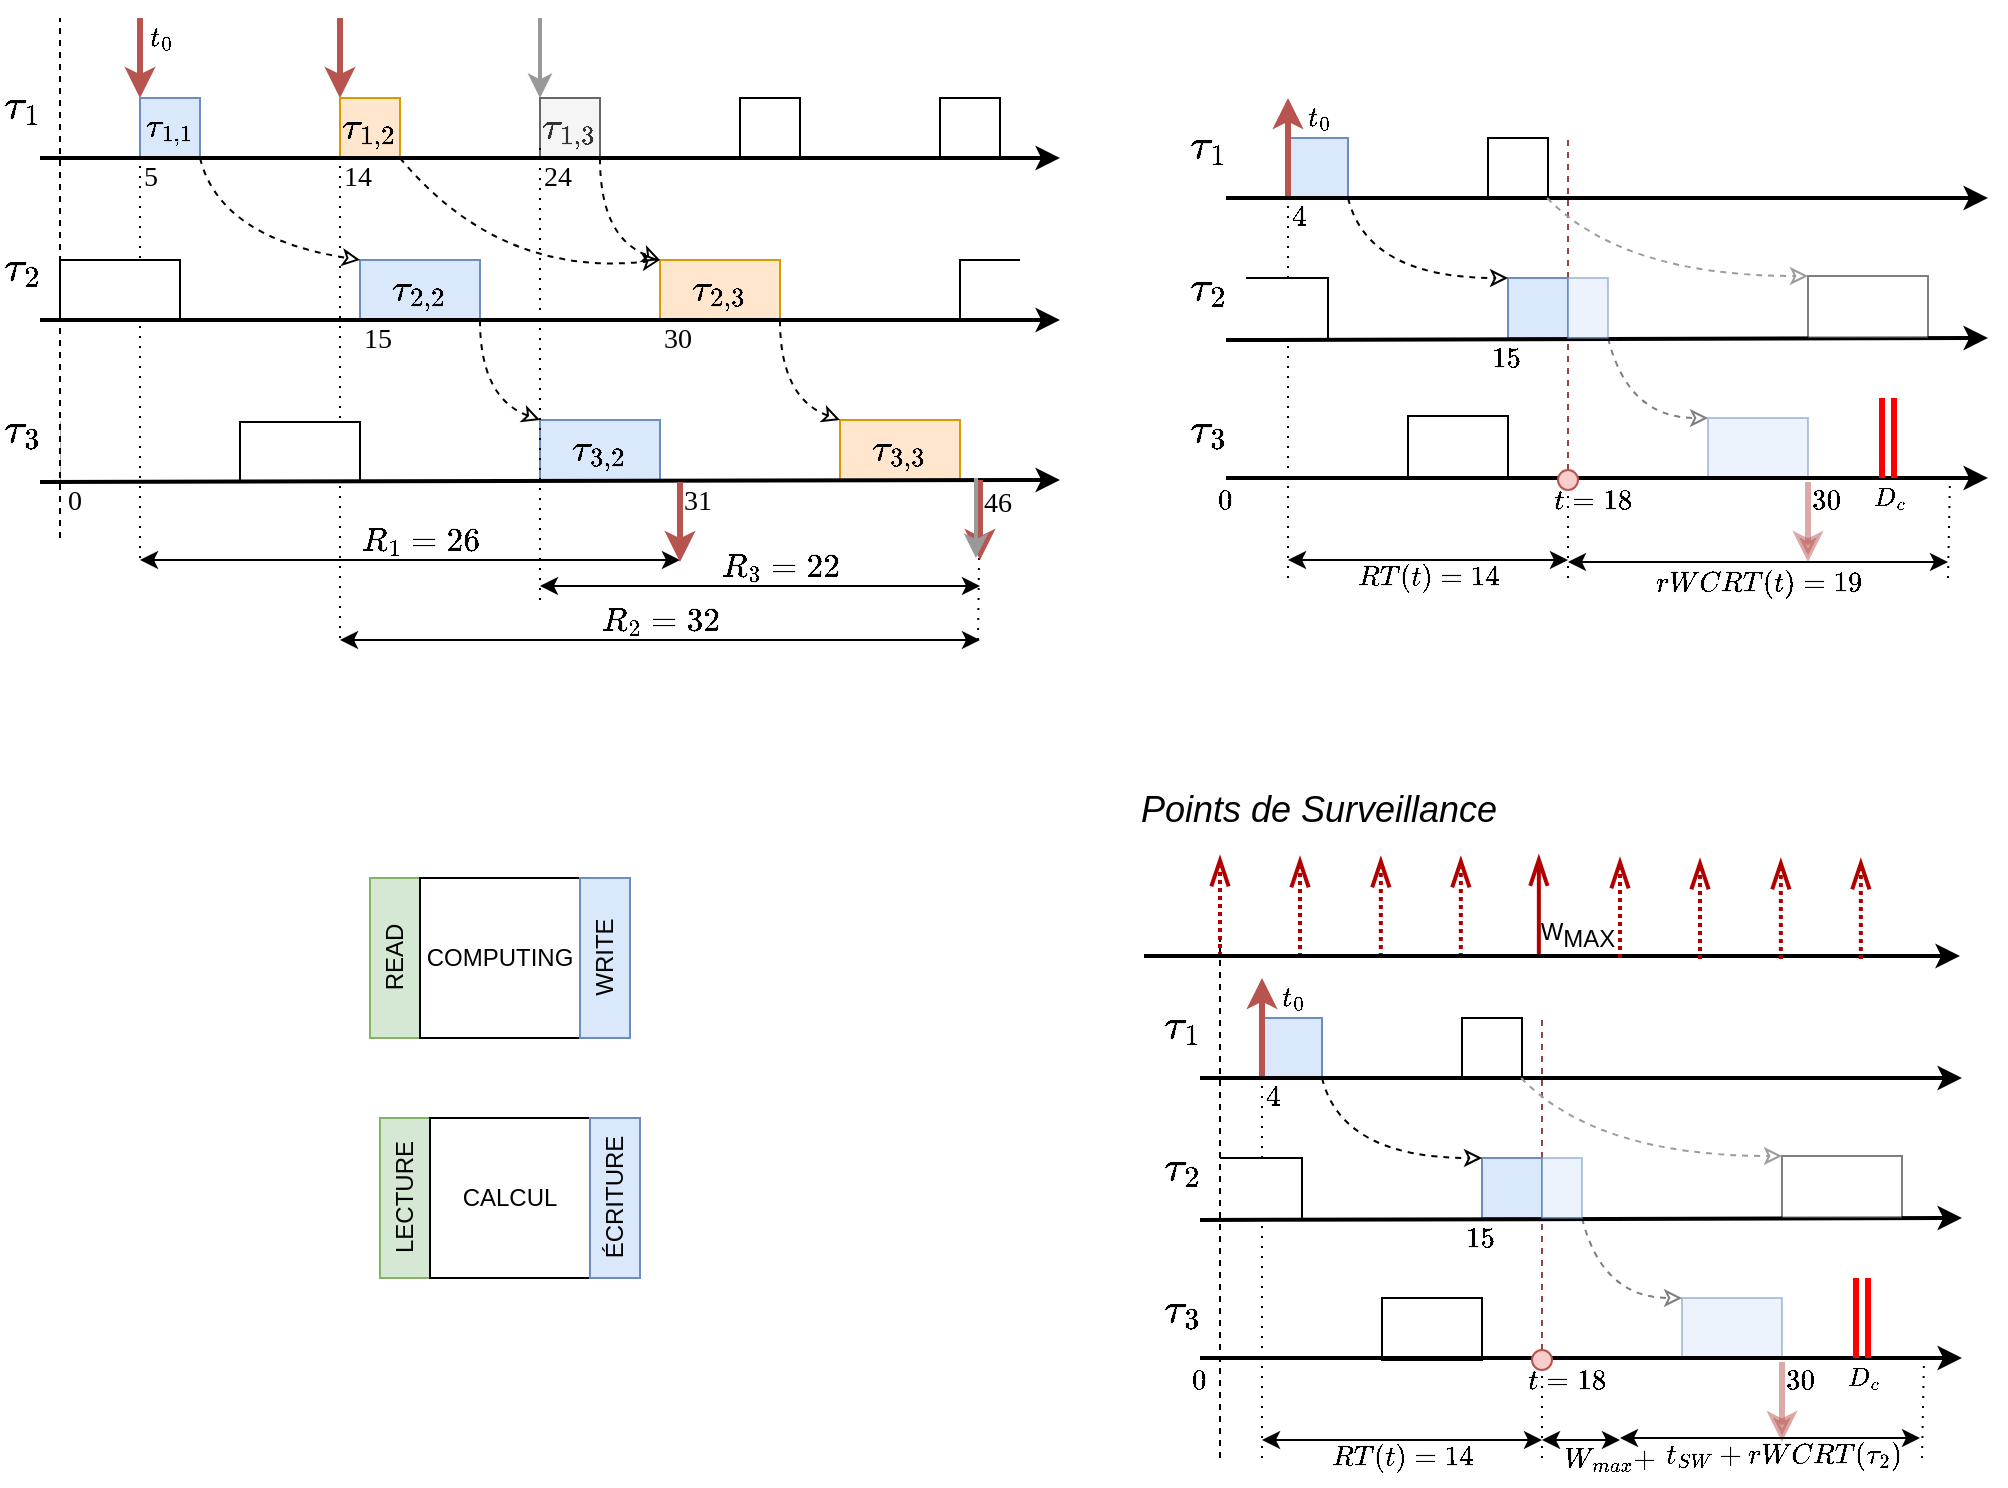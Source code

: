 <mxfile version="19.0.3" type="device" pages="2"><diagram id="xofjoCCBEPNqcsJnIepP" name="Chronogrammes-V2"><mxGraphModel dx="1469" dy="955" grid="1" gridSize="10" guides="1" tooltips="1" connect="1" arrows="1" fold="1" page="1" pageScale="1" pageWidth="1169" pageHeight="827" math="1" shadow="0"><root><mxCell id="7sj6scHsDRuw90ZD78GC-0"/><mxCell id="7sj6scHsDRuw90ZD78GC-1" parent="7sj6scHsDRuw90ZD78GC-0"/><mxCell id="7sj6scHsDRuw90ZD78GC-51" value="" style="endArrow=none;dashed=1;html=1;strokeWidth=1;fontSize=16;dashPattern=1 4;" parent="7sj6scHsDRuw90ZD78GC-1" edge="1"><mxGeometry width="50" height="50" relative="1" as="geometry"><mxPoint x="100" y="320" as="sourcePoint"/><mxPoint x="100" y="90" as="targetPoint"/></mxGeometry></mxCell><mxCell id="7sj6scHsDRuw90ZD78GC-57" value="" style="endArrow=none;dashed=1;html=1;strokeWidth=1;fontSize=16;dashPattern=1 4;" parent="7sj6scHsDRuw90ZD78GC-1" edge="1"><mxGeometry width="50" height="50" relative="1" as="geometry"><mxPoint x="200" y="360" as="sourcePoint"/><mxPoint x="200" y="90" as="targetPoint"/></mxGeometry></mxCell><mxCell id="7sj6scHsDRuw90ZD78GC-72" value="" style="endArrow=none;dashed=1;html=1;strokeWidth=1;fontSize=16;entryX=0;entryY=0;entryDx=0;entryDy=0;dashPattern=1 4;" parent="7sj6scHsDRuw90ZD78GC-1" target="7sj6scHsDRuw90ZD78GC-69" edge="1"><mxGeometry width="50" height="50" relative="1" as="geometry"><mxPoint x="519" y="361" as="sourcePoint"/><mxPoint x="210" y="61" as="targetPoint"/></mxGeometry></mxCell><mxCell id="7sj6scHsDRuw90ZD78GC-19" value="" style="rounded=0;whiteSpace=wrap;html=1;fontSize=16;" parent="7sj6scHsDRuw90ZD78GC-1" vertex="1"><mxGeometry x="40" y="252" width="20" height="30" as="geometry"/></mxCell><mxCell id="7sj6scHsDRuw90ZD78GC-23" value="" style="rounded=0;whiteSpace=wrap;html=1;fontSize=16;strokeColor=none;" parent="7sj6scHsDRuw90ZD78GC-1" vertex="1"><mxGeometry x="39" y="237" width="21.33" height="64" as="geometry"/></mxCell><mxCell id="7sj6scHsDRuw90ZD78GC-5" value="$$\tau_1$$&amp;nbsp;" style="text;html=1;strokeColor=none;fillColor=none;align=left;verticalAlign=middle;whiteSpace=wrap;rounded=0;fontSize=18;spacing=2;" parent="7sj6scHsDRuw90ZD78GC-1" vertex="1"><mxGeometry x="30" y="90" width="30" height="30" as="geometry"/></mxCell><mxCell id="7sj6scHsDRuw90ZD78GC-8" value="$$\tau_2$$&amp;nbsp;" style="text;html=1;strokeColor=none;fillColor=none;align=left;verticalAlign=middle;whiteSpace=wrap;rounded=0;fontSize=18;spacing=2;" parent="7sj6scHsDRuw90ZD78GC-1" vertex="1"><mxGeometry x="30" y="171" width="30" height="30" as="geometry"/></mxCell><mxCell id="7sj6scHsDRuw90ZD78GC-9" value="$$\tau_3$$&amp;nbsp;" style="text;html=1;strokeColor=none;fillColor=none;align=left;verticalAlign=middle;whiteSpace=wrap;rounded=0;fontSize=18;spacing=2;" parent="7sj6scHsDRuw90ZD78GC-1" vertex="1"><mxGeometry x="30" y="252" width="30" height="30" as="geometry"/></mxCell><mxCell id="7sj6scHsDRuw90ZD78GC-11" value="$$\tau_{1,1}$$" style="rounded=0;whiteSpace=wrap;html=1;fontSize=14;fillColor=#dae8fc;strokeColor=#6c8ebf;" parent="7sj6scHsDRuw90ZD78GC-1" vertex="1"><mxGeometry x="100" y="90" width="30" height="30" as="geometry"/></mxCell><mxCell id="7sj6scHsDRuw90ZD78GC-12" value="$$\tau_{1,2}$$" style="rounded=0;whiteSpace=wrap;html=1;fontSize=16;fillColor=#ffe6cc;strokeColor=#d79b00;" parent="7sj6scHsDRuw90ZD78GC-1" vertex="1"><mxGeometry x="200" y="90" width="30" height="30" as="geometry"/></mxCell><mxCell id="7sj6scHsDRuw90ZD78GC-13" value="$$\tau_{1,3}$$" style="rounded=0;whiteSpace=wrap;html=1;fontSize=16;fillColor=#f5f5f5;strokeColor=#666666;fontColor=#333333;" parent="7sj6scHsDRuw90ZD78GC-1" vertex="1"><mxGeometry x="300" y="90" width="30" height="30" as="geometry"/></mxCell><mxCell id="7sj6scHsDRuw90ZD78GC-14" value="" style="rounded=0;whiteSpace=wrap;html=1;fontSize=16;" parent="7sj6scHsDRuw90ZD78GC-1" vertex="1"><mxGeometry x="400" y="90" width="30" height="30" as="geometry"/></mxCell><mxCell id="7sj6scHsDRuw90ZD78GC-15" value="" style="rounded=0;whiteSpace=wrap;html=1;fontSize=16;" parent="7sj6scHsDRuw90ZD78GC-1" vertex="1"><mxGeometry x="60" y="171" width="60" height="30" as="geometry"/></mxCell><mxCell id="7sj6scHsDRuw90ZD78GC-16" value="&lt;span&gt;$$\tau_{2,2}$$&lt;/span&gt;" style="rounded=0;whiteSpace=wrap;html=1;fontSize=16;fillColor=#dae8fc;strokeColor=#6c8ebf;" parent="7sj6scHsDRuw90ZD78GC-1" vertex="1"><mxGeometry x="210" y="171" width="60" height="30" as="geometry"/></mxCell><mxCell id="7sj6scHsDRuw90ZD78GC-17" value="$$\tau_{2,3}$$" style="rounded=0;whiteSpace=wrap;html=1;fontSize=16;fillColor=#ffe6cc;strokeColor=#d79b00;" parent="7sj6scHsDRuw90ZD78GC-1" vertex="1"><mxGeometry x="360" y="171" width="60" height="30" as="geometry"/></mxCell><mxCell id="7sj6scHsDRuw90ZD78GC-18" value="" style="rounded=0;whiteSpace=wrap;html=1;fontSize=16;" parent="7sj6scHsDRuw90ZD78GC-1" vertex="1"><mxGeometry x="510" y="171" width="50" height="30" as="geometry"/></mxCell><mxCell id="7sj6scHsDRuw90ZD78GC-20" value="" style="rounded=0;whiteSpace=wrap;html=1;fontSize=16;" parent="7sj6scHsDRuw90ZD78GC-1" vertex="1"><mxGeometry x="150" y="252" width="60" height="30" as="geometry"/></mxCell><mxCell id="7sj6scHsDRuw90ZD78GC-21" value="&lt;span&gt;$$\tau_{3,2}$$&lt;/span&gt;" style="rounded=0;whiteSpace=wrap;html=1;fontSize=16;fillColor=#dae8fc;strokeColor=#6c8ebf;" parent="7sj6scHsDRuw90ZD78GC-1" vertex="1"><mxGeometry x="300" y="251" width="60" height="30" as="geometry"/></mxCell><mxCell id="7sj6scHsDRuw90ZD78GC-22" value="$$\tau_{3,3}$$" style="rounded=0;whiteSpace=wrap;html=1;fontSize=16;fillColor=#ffe6cc;strokeColor=#d79b00;" parent="7sj6scHsDRuw90ZD78GC-1" vertex="1"><mxGeometry x="450" y="251" width="60" height="30" as="geometry"/></mxCell><mxCell id="7sj6scHsDRuw90ZD78GC-25" value="" style="rounded=0;whiteSpace=wrap;html=1;fontSize=16;" parent="7sj6scHsDRuw90ZD78GC-1" vertex="1"><mxGeometry x="500" y="90" width="30" height="30" as="geometry"/></mxCell><mxCell id="7sj6scHsDRuw90ZD78GC-4" value="" style="endArrow=classic;html=1;strokeWidth=2;" parent="7sj6scHsDRuw90ZD78GC-1" edge="1"><mxGeometry width="50" height="50" relative="1" as="geometry"><mxPoint x="50" y="282" as="sourcePoint"/><mxPoint x="560" y="281" as="targetPoint"/></mxGeometry></mxCell><mxCell id="7sj6scHsDRuw90ZD78GC-37" value="$$t_0$$" style="endArrow=classic;html=1;strokeWidth=3;fontSize=14;entryX=0;entryY=0;entryDx=0;entryDy=0;fillColor=#f8cecc;strokeColor=#b85450;labelBackgroundColor=none;fontFamily=Lucida Console;" parent="7sj6scHsDRuw90ZD78GC-1" edge="1"><mxGeometry x="-0.5" y="10" width="50" height="50" relative="1" as="geometry"><mxPoint x="100" y="50" as="sourcePoint"/><mxPoint x="100" y="90" as="targetPoint"/><mxPoint as="offset"/></mxGeometry></mxCell><mxCell id="7sj6scHsDRuw90ZD78GC-40" value="" style="endArrow=classic;dashed=1;html=1;strokeWidth=1;fontSize=16;endFill=0;exitX=1;exitY=1;exitDx=0;exitDy=0;entryX=0;entryY=0;entryDx=0;entryDy=0;curved=1;" parent="7sj6scHsDRuw90ZD78GC-1" source="7sj6scHsDRuw90ZD78GC-11" target="7sj6scHsDRuw90ZD78GC-16" edge="1"><mxGeometry width="50" height="50" relative="1" as="geometry"><mxPoint x="275" y="140.0" as="sourcePoint"/><mxPoint x="305" y="230.0" as="targetPoint"/><Array as="points"><mxPoint x="140" y="160"/></Array></mxGeometry></mxCell><mxCell id="7sj6scHsDRuw90ZD78GC-41" value="" style="endArrow=classic;dashed=1;html=1;strokeWidth=1;fontSize=16;endFill=0;entryX=0;entryY=0;entryDx=0;entryDy=0;curved=1;exitX=1;exitY=1;exitDx=0;exitDy=0;" parent="7sj6scHsDRuw90ZD78GC-1" source="7sj6scHsDRuw90ZD78GC-16" target="7sj6scHsDRuw90ZD78GC-21" edge="1"><mxGeometry width="50" height="50" relative="1" as="geometry"><mxPoint x="270" y="221" as="sourcePoint"/><mxPoint x="405" y="331.0" as="targetPoint"/><Array as="points"><mxPoint x="270" y="240"/></Array></mxGeometry></mxCell><mxCell id="7sj6scHsDRuw90ZD78GC-47" value="" style="endArrow=classic;dashed=1;html=1;strokeWidth=1;fontSize=16;endFill=0;entryX=0;entryY=0;entryDx=0;entryDy=0;curved=1;exitX=1;exitY=1;exitDx=0;exitDy=0;" parent="7sj6scHsDRuw90ZD78GC-1" source="7sj6scHsDRuw90ZD78GC-12" target="7sj6scHsDRuw90ZD78GC-17" edge="1"><mxGeometry width="50" height="50" relative="1" as="geometry"><mxPoint x="230" y="120" as="sourcePoint"/><mxPoint x="220" y="220.0" as="targetPoint"/><Array as="points"><mxPoint x="280" y="180"/></Array></mxGeometry></mxCell><mxCell id="7sj6scHsDRuw90ZD78GC-33" value="" style="rounded=0;whiteSpace=wrap;html=1;fontSize=16;strokeColor=none;" parent="7sj6scHsDRuw90ZD78GC-1" vertex="1"><mxGeometry x="540" y="161" width="32" height="50" as="geometry"/></mxCell><mxCell id="7sj6scHsDRuw90ZD78GC-2" value="" style="endArrow=classic;html=1;strokeWidth=2;" parent="7sj6scHsDRuw90ZD78GC-1" edge="1"><mxGeometry width="50" height="50" relative="1" as="geometry"><mxPoint x="50" y="120" as="sourcePoint"/><mxPoint x="560" y="120" as="targetPoint"/></mxGeometry></mxCell><mxCell id="7sj6scHsDRuw90ZD78GC-48" value="" style="endArrow=classic;dashed=1;html=1;strokeWidth=1;fontSize=16;endFill=0;curved=1;exitX=1;exitY=1;exitDx=0;exitDy=0;entryX=0;entryY=0;entryDx=0;entryDy=0;" parent="7sj6scHsDRuw90ZD78GC-1" source="7sj6scHsDRuw90ZD78GC-13" target="7sj6scHsDRuw90ZD78GC-17" edge="1"><mxGeometry width="50" height="50" relative="1" as="geometry"><mxPoint x="240" y="130.0" as="sourcePoint"/><mxPoint x="360" y="210" as="targetPoint"/><Array as="points"><mxPoint x="330" y="160"/></Array></mxGeometry></mxCell><mxCell id="7sj6scHsDRuw90ZD78GC-49" value="" style="endArrow=classic;dashed=1;html=1;strokeWidth=1;fontSize=16;endFill=0;entryX=0;entryY=0;entryDx=0;entryDy=0;curved=1;exitX=1;exitY=1;exitDx=0;exitDy=0;" parent="7sj6scHsDRuw90ZD78GC-1" source="7sj6scHsDRuw90ZD78GC-17" target="7sj6scHsDRuw90ZD78GC-22" edge="1"><mxGeometry width="50" height="50" relative="1" as="geometry"><mxPoint x="280" y="231.0" as="sourcePoint"/><mxPoint x="320" y="320.0" as="targetPoint"/><Array as="points"><mxPoint x="420" y="240"/></Array></mxGeometry></mxCell><mxCell id="7sj6scHsDRuw90ZD78GC-50" value="" style="endArrow=none;html=1;strokeWidth=1;fontSize=16;dashed=1;" parent="7sj6scHsDRuw90ZD78GC-1" edge="1"><mxGeometry width="50" height="50" relative="1" as="geometry"><mxPoint x="60" y="310" as="sourcePoint"/><mxPoint x="60" y="50" as="targetPoint"/></mxGeometry></mxCell><mxCell id="7sj6scHsDRuw90ZD78GC-52" value="0" style="text;html=1;strokeColor=none;fillColor=none;align=left;verticalAlign=middle;whiteSpace=wrap;rounded=0;fontSize=14;fontFamily=Lucida Console;" parent="7sj6scHsDRuw90ZD78GC-1" vertex="1"><mxGeometry x="62" y="282" width="20" height="20" as="geometry"/></mxCell><mxCell id="7sj6scHsDRuw90ZD78GC-54" value="" style="endArrow=classic;startArrow=classic;html=1;strokeWidth=1;fontSize=16;" parent="7sj6scHsDRuw90ZD78GC-1" edge="1"><mxGeometry width="50" height="50" relative="1" as="geometry"><mxPoint x="100" y="321" as="sourcePoint"/><mxPoint x="370" y="321" as="targetPoint"/></mxGeometry></mxCell><mxCell id="7sj6scHsDRuw90ZD78GC-56" value="$$R_1 = 26$$" style="edgeLabel;html=1;align=center;verticalAlign=middle;resizable=0;points=[];fontSize=14;labelBackgroundColor=none;" parent="7sj6scHsDRuw90ZD78GC-54" vertex="1" connectable="0"><mxGeometry x="-0.235" y="2" relative="1" as="geometry"><mxPoint x="36.67" y="-8" as="offset"/></mxGeometry></mxCell><mxCell id="7sj6scHsDRuw90ZD78GC-59" value="" style="endArrow=classic;startArrow=classic;html=1;strokeWidth=1;fontSize=16;" parent="7sj6scHsDRuw90ZD78GC-1" edge="1"><mxGeometry width="50" height="50" relative="1" as="geometry"><mxPoint x="200" y="361" as="sourcePoint"/><mxPoint x="520" y="361" as="targetPoint"/></mxGeometry></mxCell><mxCell id="7sj6scHsDRuw90ZD78GC-60" value="$$R_2 = 32$$" style="edgeLabel;html=1;align=center;verticalAlign=middle;resizable=0;points=[];fontSize=14;labelBackgroundColor=none;" parent="7sj6scHsDRuw90ZD78GC-59" vertex="1" connectable="0"><mxGeometry x="-0.235" y="2" relative="1" as="geometry"><mxPoint x="37.5" y="-8" as="offset"/></mxGeometry></mxCell><mxCell id="7sj6scHsDRuw90ZD78GC-62" value="&lt;br&gt;" style="endArrow=classic;html=1;strokeWidth=3;fontSize=16;entryX=0;entryY=0;entryDx=0;entryDy=0;fillColor=#f8cecc;strokeColor=#b85450;labelBackgroundColor=none;" parent="7sj6scHsDRuw90ZD78GC-1" edge="1"><mxGeometry x="-0.5" y="10" width="50" height="50" relative="1" as="geometry"><mxPoint x="200" y="50" as="sourcePoint"/><mxPoint x="200" y="90" as="targetPoint"/><mxPoint as="offset"/></mxGeometry></mxCell><mxCell id="7sj6scHsDRuw90ZD78GC-63" value="&lt;br&gt;" style="endArrow=classic;html=1;strokeWidth=2;fontSize=16;entryX=0;entryY=0;entryDx=0;entryDy=0;fillColor=#f8cecc;strokeColor=#999999;labelBackgroundColor=none;" parent="7sj6scHsDRuw90ZD78GC-1" edge="1"><mxGeometry x="-0.5" y="10" width="50" height="50" relative="1" as="geometry"><mxPoint x="300" y="50" as="sourcePoint"/><mxPoint x="300" y="90" as="targetPoint"/><mxPoint as="offset"/></mxGeometry></mxCell><mxCell id="7sj6scHsDRuw90ZD78GC-66" value="5" style="text;html=1;strokeColor=none;fillColor=none;align=left;verticalAlign=middle;whiteSpace=wrap;rounded=0;fontSize=14;fontFamily=Lucida Console;" parent="7sj6scHsDRuw90ZD78GC-1" vertex="1"><mxGeometry x="100" y="120" width="20" height="20" as="geometry"/></mxCell><mxCell id="7sj6scHsDRuw90ZD78GC-67" value="14" style="text;html=1;strokeColor=none;fillColor=none;align=left;verticalAlign=middle;whiteSpace=wrap;rounded=0;fontSize=14;fontFamily=Lucida Console;" parent="7sj6scHsDRuw90ZD78GC-1" vertex="1"><mxGeometry x="200" y="120" width="20" height="20" as="geometry"/></mxCell><mxCell id="7sj6scHsDRuw90ZD78GC-70" value="15" style="text;html=1;strokeColor=none;fillColor=none;align=left;verticalAlign=middle;whiteSpace=wrap;rounded=0;fontSize=14;fontFamily=Lucida Console;" parent="7sj6scHsDRuw90ZD78GC-1" vertex="1"><mxGeometry x="210" y="201" width="20" height="20" as="geometry"/></mxCell><mxCell id="7sj6scHsDRuw90ZD78GC-71" value="30" style="text;html=1;strokeColor=none;fillColor=none;align=left;verticalAlign=middle;whiteSpace=wrap;rounded=0;fontSize=14;fontFamily=Lucida Console;" parent="7sj6scHsDRuw90ZD78GC-1" vertex="1"><mxGeometry x="360" y="201" width="20" height="20" as="geometry"/></mxCell><mxCell id="7sj6scHsDRuw90ZD78GC-73" value="" style="group;fontSize=14;fontFamily=Times New Roman;" parent="7sj6scHsDRuw90ZD78GC-1" vertex="1" connectable="0"><mxGeometry x="520" y="281" width="20" height="40" as="geometry"/></mxCell><mxCell id="7sj6scHsDRuw90ZD78GC-58" value="" style="endArrow=classic;html=1;strokeWidth=3;fontSize=16;entryX=0;entryY=0;entryDx=0;entryDy=0;fillColor=#f8cecc;strokeColor=#b85450;" parent="7sj6scHsDRuw90ZD78GC-73" edge="1"><mxGeometry width="50" height="50" relative="1" as="geometry"><mxPoint as="sourcePoint"/><mxPoint y="40" as="targetPoint"/></mxGeometry></mxCell><mxCell id="7sj6scHsDRuw90ZD78GC-69" value="46" style="text;html=1;strokeColor=none;fillColor=none;align=left;verticalAlign=middle;whiteSpace=wrap;rounded=0;fontSize=14;fontFamily=Lucida Console;" parent="7sj6scHsDRuw90ZD78GC-73" vertex="1"><mxGeometry y="2" width="20" height="20" as="geometry"/></mxCell><mxCell id="7sj6scHsDRuw90ZD78GC-74" value="" style="group" parent="7sj6scHsDRuw90ZD78GC-1" vertex="1" connectable="0"><mxGeometry x="370" y="282" width="20" height="40" as="geometry"/></mxCell><mxCell id="7sj6scHsDRuw90ZD78GC-53" value="" style="endArrow=classic;html=1;strokeWidth=3;fontSize=16;entryX=0;entryY=0;entryDx=0;entryDy=0;fillColor=#f8cecc;strokeColor=#b85450;" parent="7sj6scHsDRuw90ZD78GC-74" edge="1"><mxGeometry width="50" height="50" relative="1" as="geometry"><mxPoint as="sourcePoint"/><mxPoint y="40" as="targetPoint"/></mxGeometry></mxCell><mxCell id="7sj6scHsDRuw90ZD78GC-68" value="31" style="text;html=1;strokeColor=none;fillColor=none;align=left;verticalAlign=middle;whiteSpace=wrap;rounded=0;fontSize=14;fontFamily=Lucida Console;" parent="7sj6scHsDRuw90ZD78GC-74" vertex="1"><mxGeometry width="20" height="20" as="geometry"/></mxCell><mxCell id="7sj6scHsDRuw90ZD78GC-3" value="" style="endArrow=classic;html=1;strokeWidth=2;" parent="7sj6scHsDRuw90ZD78GC-1" edge="1"><mxGeometry width="50" height="50" relative="1" as="geometry"><mxPoint x="50" y="201" as="sourcePoint"/><mxPoint x="560" y="201" as="targetPoint"/></mxGeometry></mxCell><mxCell id="XHjRfJZVs2IqEE9COL6j-33" value="" style="endArrow=classic;startArrow=classic;html=1;strokeWidth=1;fontSize=16;" parent="7sj6scHsDRuw90ZD78GC-1" edge="1"><mxGeometry width="50" height="50" relative="1" as="geometry"><mxPoint x="814" y="322" as="sourcePoint"/><mxPoint x="1004" y="322" as="targetPoint"/></mxGeometry></mxCell><mxCell id="fMZkh8mgdNB6zT3kCR7W-0" value="&lt;br&gt;" style="endArrow=classic;html=1;strokeWidth=2;fontSize=16;fillColor=#f8cecc;strokeColor=#999999;labelBackgroundColor=none;" parent="7sj6scHsDRuw90ZD78GC-1" edge="1"><mxGeometry x="-0.5" y="10" width="50" height="50" relative="1" as="geometry"><mxPoint x="518" y="280" as="sourcePoint"/><mxPoint x="518" y="320" as="targetPoint"/><mxPoint as="offset"/></mxGeometry></mxCell><mxCell id="fMZkh8mgdNB6zT3kCR7W-1" value="" style="endArrow=classic;startArrow=classic;html=1;strokeWidth=1;fontSize=16;" parent="7sj6scHsDRuw90ZD78GC-1" edge="1"><mxGeometry width="50" height="50" relative="1" as="geometry"><mxPoint x="300" y="334" as="sourcePoint"/><mxPoint x="520" y="334" as="targetPoint"/></mxGeometry></mxCell><mxCell id="fMZkh8mgdNB6zT3kCR7W-2" value="$$R_3 = 22$$" style="edgeLabel;html=1;align=center;verticalAlign=middle;resizable=0;points=[];fontSize=14;labelBackgroundColor=none;" parent="fMZkh8mgdNB6zT3kCR7W-1" vertex="1" connectable="0"><mxGeometry x="-0.235" y="2" relative="1" as="geometry"><mxPoint x="35.83" y="-8" as="offset"/></mxGeometry></mxCell><mxCell id="fMZkh8mgdNB6zT3kCR7W-3" value="" style="endArrow=none;dashed=1;html=1;strokeWidth=1;fontSize=16;dashPattern=1 4;" parent="7sj6scHsDRuw90ZD78GC-1" edge="1"><mxGeometry width="50" height="50" relative="1" as="geometry"><mxPoint x="300" y="341" as="sourcePoint"/><mxPoint x="300" y="111" as="targetPoint"/></mxGeometry></mxCell><mxCell id="fMZkh8mgdNB6zT3kCR7W-4" value="24" style="text;html=1;strokeColor=none;fillColor=none;align=left;verticalAlign=middle;whiteSpace=wrap;rounded=0;fontSize=14;fontFamily=Lucida Console;" parent="7sj6scHsDRuw90ZD78GC-1" vertex="1"><mxGeometry x="300" y="120" width="20" height="20" as="geometry"/></mxCell><mxCell id="IG5a6obFkbzOcujaewaR-1" value="READ" style="rounded=0;whiteSpace=wrap;html=1;horizontal=0;fillColor=#d5e8d4;strokeColor=#82b366;" parent="7sj6scHsDRuw90ZD78GC-1" vertex="1"><mxGeometry x="215" y="480" width="25" height="80" as="geometry"/></mxCell><mxCell id="IG5a6obFkbzOcujaewaR-2" value="COMPUTING" style="rounded=0;whiteSpace=wrap;html=1;" parent="7sj6scHsDRuw90ZD78GC-1" vertex="1"><mxGeometry x="240" y="480" width="80" height="80" as="geometry"/></mxCell><mxCell id="IG5a6obFkbzOcujaewaR-3" value="WRITE" style="rounded=0;whiteSpace=wrap;html=1;horizontal=0;fillColor=#dae8fc;strokeColor=#6c8ebf;" parent="7sj6scHsDRuw90ZD78GC-1" vertex="1"><mxGeometry x="320" y="480" width="25" height="80" as="geometry"/></mxCell><mxCell id="TYpDmmM9-SkEGr1PVFK3-0" value="" style="endArrow=none;dashed=1;html=1;strokeWidth=1;fontSize=16;dashPattern=1 4;" parent="7sj6scHsDRuw90ZD78GC-1" edge="1"><mxGeometry width="50" height="50" relative="1" as="geometry"><mxPoint x="661" y="770" as="sourcePoint"/><mxPoint x="661" y="550" as="targetPoint"/></mxGeometry></mxCell><mxCell id="TYpDmmM9-SkEGr1PVFK3-1" value="" style="rounded=0;whiteSpace=wrap;html=1;fontSize=16;" parent="7sj6scHsDRuw90ZD78GC-1" vertex="1"><mxGeometry x="621" y="620" width="60" height="31" as="geometry"/></mxCell><mxCell id="TYpDmmM9-SkEGr1PVFK3-2" value="" style="rounded=0;whiteSpace=wrap;html=1;fontSize=16;strokeColor=none;" parent="7sj6scHsDRuw90ZD78GC-1" vertex="1"><mxGeometry x="608" y="611" width="32" height="50" as="geometry"/></mxCell><mxCell id="TYpDmmM9-SkEGr1PVFK3-3" value="" style="endArrow=none;dashed=1;html=1;strokeWidth=1;fontSize=16;fillColor=#f8cecc;strokeColor=#944440;" parent="7sj6scHsDRuw90ZD78GC-1" source="TYpDmmM9-SkEGr1PVFK3-30" edge="1"><mxGeometry width="50" height="50" relative="1" as="geometry"><mxPoint x="801" y="790" as="sourcePoint"/><mxPoint x="801" y="550" as="targetPoint"/></mxGeometry></mxCell><mxCell id="TYpDmmM9-SkEGr1PVFK3-4" value="" style="endArrow=none;dashed=1;html=1;strokeWidth=1;fontSize=16;entryX=0;entryY=0;entryDx=0;entryDy=0;dashPattern=1 4;" parent="7sj6scHsDRuw90ZD78GC-1" edge="1"><mxGeometry width="50" height="50" relative="1" as="geometry"><mxPoint x="991" y="770" as="sourcePoint"/><mxPoint x="992" y="720" as="targetPoint"/></mxGeometry></mxCell><mxCell id="TYpDmmM9-SkEGr1PVFK3-5" value="$$\tau_1$$&amp;nbsp;" style="text;html=1;strokeColor=none;fillColor=none;align=left;verticalAlign=middle;whiteSpace=wrap;rounded=0;fontSize=18;spacing=2;" parent="7sj6scHsDRuw90ZD78GC-1" vertex="1"><mxGeometry x="610" y="550" width="30" height="30" as="geometry"/></mxCell><mxCell id="TYpDmmM9-SkEGr1PVFK3-6" value="$$\tau_2$$&amp;nbsp;" style="text;html=1;strokeColor=none;fillColor=none;align=left;verticalAlign=middle;whiteSpace=wrap;rounded=0;fontSize=18;spacing=2;" parent="7sj6scHsDRuw90ZD78GC-1" vertex="1"><mxGeometry x="610" y="621" width="30" height="30" as="geometry"/></mxCell><mxCell id="TYpDmmM9-SkEGr1PVFK3-7" value="$$\tau_3$$&amp;nbsp;" style="text;html=1;strokeColor=none;fillColor=none;align=left;verticalAlign=middle;whiteSpace=wrap;rounded=0;fontSize=18;spacing=2;" parent="7sj6scHsDRuw90ZD78GC-1" vertex="1"><mxGeometry x="610" y="692" width="30" height="30" as="geometry"/></mxCell><mxCell id="TYpDmmM9-SkEGr1PVFK3-8" value="" style="rounded=0;whiteSpace=wrap;html=1;fontSize=16;fillColor=#dae8fc;strokeColor=#6c8ebf;" parent="7sj6scHsDRuw90ZD78GC-1" vertex="1"><mxGeometry x="661" y="550" width="30" height="30" as="geometry"/></mxCell><mxCell id="TYpDmmM9-SkEGr1PVFK3-9" value="" style="rounded=0;whiteSpace=wrap;html=1;fontSize=16;strokeColor=#000000;fillColor=#ffffff;" parent="7sj6scHsDRuw90ZD78GC-1" vertex="1"><mxGeometry x="761" y="550" width="30" height="30" as="geometry"/></mxCell><mxCell id="TYpDmmM9-SkEGr1PVFK3-10" value="" style="rounded=0;whiteSpace=wrap;html=1;fontSize=16;fillColor=#dae8fc;strokeColor=#6c8ebf;" parent="7sj6scHsDRuw90ZD78GC-1" vertex="1"><mxGeometry x="771" y="620" width="30" height="30" as="geometry"/></mxCell><mxCell id="TYpDmmM9-SkEGr1PVFK3-11" value="" style="rounded=0;whiteSpace=wrap;html=1;fontSize=16;" parent="7sj6scHsDRuw90ZD78GC-1" vertex="1"><mxGeometry x="721" y="690" width="50" height="31" as="geometry"/></mxCell><mxCell id="TYpDmmM9-SkEGr1PVFK3-12" value="" style="rounded=0;whiteSpace=wrap;html=1;fontSize=16;fillColor=#dae8fc;strokeColor=#6c8ebf;opacity=50;" parent="7sj6scHsDRuw90ZD78GC-1" vertex="1"><mxGeometry x="871" y="690" width="50" height="30" as="geometry"/></mxCell><mxCell id="TYpDmmM9-SkEGr1PVFK3-13" value="" style="endArrow=classic;html=1;strokeWidth=2;" parent="7sj6scHsDRuw90ZD78GC-1" edge="1"><mxGeometry width="50" height="50" relative="1" as="geometry"><mxPoint x="630" y="720" as="sourcePoint"/><mxPoint x="1011" y="720" as="targetPoint"/></mxGeometry></mxCell><mxCell id="TYpDmmM9-SkEGr1PVFK3-14" value="$$t_0$$" style="endArrow=classic;html=1;strokeWidth=3;fontSize=14;fillColor=#f8cecc;strokeColor=#b85450;labelBackgroundColor=none;fontFamily=Lucida Console;exitX=0;exitY=1;exitDx=0;exitDy=0;" parent="7sj6scHsDRuw90ZD78GC-1" source="TYpDmmM9-SkEGr1PVFK3-8" edge="1"><mxGeometry x="0.6" y="-15" width="50" height="50" relative="1" as="geometry"><mxPoint x="661" y="510" as="sourcePoint"/><mxPoint x="661" y="530" as="targetPoint"/><mxPoint as="offset"/></mxGeometry></mxCell><mxCell id="TYpDmmM9-SkEGr1PVFK3-15" value="" style="endArrow=classic;dashed=1;html=1;strokeWidth=1;fontSize=16;endFill=0;exitX=1;exitY=1;exitDx=0;exitDy=0;entryX=0;entryY=0;entryDx=0;entryDy=0;curved=1;" parent="7sj6scHsDRuw90ZD78GC-1" source="TYpDmmM9-SkEGr1PVFK3-8" target="TYpDmmM9-SkEGr1PVFK3-10" edge="1"><mxGeometry width="50" height="50" relative="1" as="geometry"><mxPoint x="836" y="600.0" as="sourcePoint"/><mxPoint x="866" y="690.0" as="targetPoint"/><Array as="points"><mxPoint x="701" y="620"/></Array></mxGeometry></mxCell><mxCell id="TYpDmmM9-SkEGr1PVFK3-16" value="" style="endArrow=classic;dashed=1;html=1;strokeWidth=1;fontSize=16;endFill=0;entryX=0;entryY=0;entryDx=0;entryDy=0;curved=1;exitX=1;exitY=1;exitDx=0;exitDy=0;opacity=50;" parent="7sj6scHsDRuw90ZD78GC-1" source="TYpDmmM9-SkEGr1PVFK3-32" target="TYpDmmM9-SkEGr1PVFK3-12" edge="1"><mxGeometry width="50" height="50" relative="1" as="geometry"><mxPoint x="831" y="671" as="sourcePoint"/><mxPoint x="966" y="781.0" as="targetPoint"/><Array as="points"><mxPoint x="831" y="690"/></Array></mxGeometry></mxCell><mxCell id="TYpDmmM9-SkEGr1PVFK3-17" value="" style="endArrow=classic;html=1;strokeWidth=2;" parent="7sj6scHsDRuw90ZD78GC-1" edge="1"><mxGeometry width="50" height="50" relative="1" as="geometry"><mxPoint x="630" y="580" as="sourcePoint"/><mxPoint x="1011" y="580" as="targetPoint"/></mxGeometry></mxCell><mxCell id="TYpDmmM9-SkEGr1PVFK3-18" value="" style="endArrow=none;html=1;strokeWidth=1;fontSize=16;dashed=1;" parent="7sj6scHsDRuw90ZD78GC-1" edge="1"><mxGeometry width="50" height="50" relative="1" as="geometry"><mxPoint x="640" y="770" as="sourcePoint"/><mxPoint x="640" y="510" as="targetPoint"/></mxGeometry></mxCell><mxCell id="TYpDmmM9-SkEGr1PVFK3-19" value="$$0$$" style="text;html=1;strokeColor=none;fillColor=none;align=center;verticalAlign=middle;whiteSpace=wrap;rounded=0;fontSize=14;fontFamily=Lucida Console;" parent="7sj6scHsDRuw90ZD78GC-1" vertex="1"><mxGeometry x="620" y="722" width="20" height="20" as="geometry"/></mxCell><mxCell id="TYpDmmM9-SkEGr1PVFK3-20" value="" style="endArrow=classic;startArrow=classic;html=1;strokeWidth=1;fontSize=16;" parent="7sj6scHsDRuw90ZD78GC-1" edge="1"><mxGeometry width="50" height="50" relative="1" as="geometry"><mxPoint x="661" y="761" as="sourcePoint"/><mxPoint x="801" y="761" as="targetPoint"/></mxGeometry></mxCell><mxCell id="TYpDmmM9-SkEGr1PVFK3-21" value="$$RT(t) = 14$$" style="edgeLabel;html=1;align=center;verticalAlign=middle;resizable=0;points=[];fontSize=12;labelBackgroundColor=none;" parent="TYpDmmM9-SkEGr1PVFK3-20" vertex="1" connectable="0"><mxGeometry x="-0.235" y="2" relative="1" as="geometry"><mxPoint x="16.29" y="11" as="offset"/></mxGeometry></mxCell><mxCell id="TYpDmmM9-SkEGr1PVFK3-22" value="" style="endArrow=classic;startArrow=classic;html=1;strokeWidth=1;fontSize=16;" parent="7sj6scHsDRuw90ZD78GC-1" edge="1"><mxGeometry width="50" height="50" relative="1" as="geometry"><mxPoint x="801" y="761" as="sourcePoint"/><mxPoint x="840" y="761" as="targetPoint"/></mxGeometry></mxCell><mxCell id="TYpDmmM9-SkEGr1PVFK3-23" value="$$W_{max} +$$" style="edgeLabel;html=1;align=center;verticalAlign=middle;resizable=0;points=[];fontSize=12;labelBackgroundColor=none;" parent="TYpDmmM9-SkEGr1PVFK3-22" vertex="1" connectable="0"><mxGeometry x="-0.235" y="2" relative="1" as="geometry"><mxPoint x="18" y="11" as="offset"/></mxGeometry></mxCell><mxCell id="TYpDmmM9-SkEGr1PVFK3-24" value="$$4$$" style="text;html=1;strokeColor=none;fillColor=none;align=left;verticalAlign=middle;whiteSpace=wrap;rounded=0;fontSize=14;fontFamily=Lucida Console;" parent="7sj6scHsDRuw90ZD78GC-1" vertex="1"><mxGeometry x="661" y="580" width="20" height="20" as="geometry"/></mxCell><mxCell id="TYpDmmM9-SkEGr1PVFK3-25" value="$$15$$" style="text;html=1;strokeColor=none;fillColor=none;align=left;verticalAlign=middle;whiteSpace=wrap;rounded=0;fontSize=14;fontFamily=Lucida Console;" parent="7sj6scHsDRuw90ZD78GC-1" vertex="1"><mxGeometry x="761" y="651" width="20" height="20" as="geometry"/></mxCell><mxCell id="TYpDmmM9-SkEGr1PVFK3-26" value="" style="group" parent="7sj6scHsDRuw90ZD78GC-1" vertex="1" connectable="0"><mxGeometry x="921" y="722" width="20" height="40" as="geometry"/></mxCell><mxCell id="TYpDmmM9-SkEGr1PVFK3-27" value="" style="endArrow=classic;html=1;strokeWidth=3;fontSize=16;entryX=0;entryY=0;entryDx=0;entryDy=0;fillColor=#f8cecc;strokeColor=#b85450;opacity=50;" parent="TYpDmmM9-SkEGr1PVFK3-26" edge="1"><mxGeometry width="50" height="50" relative="1" as="geometry"><mxPoint as="sourcePoint"/><mxPoint y="40" as="targetPoint"/></mxGeometry></mxCell><mxCell id="TYpDmmM9-SkEGr1PVFK3-28" value="$$30$$" style="text;html=1;strokeColor=none;fillColor=none;align=left;verticalAlign=middle;whiteSpace=wrap;rounded=0;fontSize=14;fontFamily=Lucida Console;" parent="TYpDmmM9-SkEGr1PVFK3-26" vertex="1"><mxGeometry width="20" height="20" as="geometry"/></mxCell><mxCell id="TYpDmmM9-SkEGr1PVFK3-29" value="" style="endArrow=classic;html=1;strokeWidth=2;" parent="7sj6scHsDRuw90ZD78GC-1" edge="1"><mxGeometry width="50" height="50" relative="1" as="geometry"><mxPoint x="630" y="651" as="sourcePoint"/><mxPoint x="1011" y="650" as="targetPoint"/></mxGeometry></mxCell><mxCell id="TYpDmmM9-SkEGr1PVFK3-30" value="" style="shape=ellipse;fillColor=#f8cecc;strokeColor=#b85450;html=1;sketch=0;fillWeight=2;hachureGap=-1;hachureAngle=-45;jiggle=0;disableMultiStroke=0;curveFitting=1;simplification=0;sketchStyle=rough;align=center;" parent="7sj6scHsDRuw90ZD78GC-1" vertex="1"><mxGeometry x="796" y="716" width="10" height="10" as="geometry"/></mxCell><mxCell id="TYpDmmM9-SkEGr1PVFK3-31" value="" style="endArrow=none;dashed=1;html=1;strokeWidth=1;fontSize=16;dashPattern=1 4;" parent="7sj6scHsDRuw90ZD78GC-1" target="TYpDmmM9-SkEGr1PVFK3-30" edge="1"><mxGeometry width="50" height="50" relative="1" as="geometry"><mxPoint x="801" y="770" as="sourcePoint"/><mxPoint x="801" y="530" as="targetPoint"/></mxGeometry></mxCell><mxCell id="TYpDmmM9-SkEGr1PVFK3-32" value="" style="rounded=0;whiteSpace=wrap;html=1;fontSize=16;fillColor=#dae8fc;strokeColor=#6c8ebf;opacity=50;" parent="7sj6scHsDRuw90ZD78GC-1" vertex="1"><mxGeometry x="801" y="620" width="20" height="30" as="geometry"/></mxCell><mxCell id="TYpDmmM9-SkEGr1PVFK3-33" value="$$D_c$$" style="shape=link;html=1;strokeColor=#FF0000;strokeWidth=3;labelBackgroundColor=none;" parent="7sj6scHsDRuw90ZD78GC-1" edge="1"><mxGeometry x="1" y="10" width="100" relative="1" as="geometry"><mxPoint x="961" y="680" as="sourcePoint"/><mxPoint x="961" y="720" as="targetPoint"/><mxPoint x="-10" y="10" as="offset"/></mxGeometry></mxCell><mxCell id="TYpDmmM9-SkEGr1PVFK3-34" value="" style="rounded=0;whiteSpace=wrap;html=1;fontSize=16;opacity=50;" parent="7sj6scHsDRuw90ZD78GC-1" vertex="1"><mxGeometry x="921" y="619" width="60" height="31" as="geometry"/></mxCell><mxCell id="TYpDmmM9-SkEGr1PVFK3-35" value="$$t=18$$" style="text;html=1;strokeColor=none;fillColor=none;align=center;verticalAlign=middle;whiteSpace=wrap;rounded=0;fontSize=14;fontFamily=Lucida Console;" parent="7sj6scHsDRuw90ZD78GC-1" vertex="1"><mxGeometry x="804" y="722" width="20" height="20" as="geometry"/></mxCell><mxCell id="TYpDmmM9-SkEGr1PVFK3-36" value="" style="endArrow=classic;dashed=1;html=1;strokeWidth=1;fontSize=16;endFill=0;curved=1;entryX=0;entryY=0;entryDx=0;entryDy=0;strokeColor=#9C9C9C;" parent="7sj6scHsDRuw90ZD78GC-1" source="TYpDmmM9-SkEGr1PVFK3-9" target="TYpDmmM9-SkEGr1PVFK3-34" edge="1"><mxGeometry width="50" height="50" relative="1" as="geometry"><mxPoint x="701" y="590" as="sourcePoint"/><mxPoint x="781" y="630" as="targetPoint"/><Array as="points"><mxPoint x="828.5" y="619"/></Array></mxGeometry></mxCell><mxCell id="BhAtbBTeHLeTTM-1sGf8-0" value="&lt;span style=&quot;font-size: 12px;&quot;&gt;W&lt;sub style=&quot;font-size: 12px;&quot;&gt;MAX&lt;/sub&gt;&lt;/span&gt;&lt;br style=&quot;font-size: 12px;&quot;&gt;" style="text;html=1;strokeColor=none;fillColor=none;align=center;verticalAlign=middle;whiteSpace=wrap;rounded=0;fontFamily=Liberation Sans;fontSize=12;" parent="7sj6scHsDRuw90ZD78GC-1" vertex="1"><mxGeometry x="799" y="497.69" width="40" height="20" as="geometry"/></mxCell><mxCell id="BhAtbBTeHLeTTM-1sGf8-1" value="" style="endArrow=openThin;html=1;strokeWidth=2;fontFamily=Liberation Sans;fontSize=28;fontColor=#808080;fillColor=#e51400;strokeColor=#B20000;endFill=0;endSize=11;" parent="7sj6scHsDRuw90ZD78GC-1" edge="1"><mxGeometry width="50" height="50" relative="1" as="geometry"><mxPoint x="799.43" y="518.69" as="sourcePoint"/><mxPoint x="799.43" y="468.69" as="targetPoint"/></mxGeometry></mxCell><mxCell id="BhAtbBTeHLeTTM-1sGf8-2" value="" style="endArrow=openThin;html=1;strokeWidth=2;fontFamily=Liberation Sans;fontSize=28;fontColor=#808080;fillColor=#e51400;strokeColor=#B20000;endFill=0;endSize=11;dashed=1;dashPattern=1 1;" parent="7sj6scHsDRuw90ZD78GC-1" edge="1"><mxGeometry width="50" height="50" relative="1" as="geometry"><mxPoint x="720.43" y="519.5" as="sourcePoint"/><mxPoint x="720.43" y="469.5" as="targetPoint"/></mxGeometry></mxCell><mxCell id="BhAtbBTeHLeTTM-1sGf8-3" value="" style="endArrow=openThin;html=1;strokeWidth=2;fontFamily=Liberation Sans;fontSize=28;fontColor=#808080;fillColor=#e51400;strokeColor=#B20000;endFill=0;endSize=11;dashed=1;dashPattern=1 1;" parent="7sj6scHsDRuw90ZD78GC-1" edge="1"><mxGeometry width="50" height="50" relative="1" as="geometry"><mxPoint x="760.43" y="519.5" as="sourcePoint"/><mxPoint x="760.43" y="469.5" as="targetPoint"/></mxGeometry></mxCell><mxCell id="BhAtbBTeHLeTTM-1sGf8-4" value="" style="endArrow=openThin;html=1;strokeWidth=2;fontFamily=Liberation Sans;fontSize=28;fontColor=#808080;fillColor=#e51400;strokeColor=#B20000;endFill=0;endSize=11;dashed=1;dashPattern=1 1;" parent="7sj6scHsDRuw90ZD78GC-1" edge="1"><mxGeometry width="50" height="50" relative="1" as="geometry"><mxPoint x="640" y="519" as="sourcePoint"/><mxPoint x="640" y="469" as="targetPoint"/></mxGeometry></mxCell><mxCell id="BhAtbBTeHLeTTM-1sGf8-5" value="" style="endArrow=openThin;html=1;strokeWidth=2;fontFamily=Liberation Sans;fontSize=28;fontColor=#808080;fillColor=#e51400;strokeColor=#B20000;endFill=0;endSize=11;dashed=1;dashPattern=1 1;" parent="7sj6scHsDRuw90ZD78GC-1" edge="1"><mxGeometry width="50" height="50" relative="1" as="geometry"><mxPoint x="680" y="519.5" as="sourcePoint"/><mxPoint x="680" y="469.5" as="targetPoint"/></mxGeometry></mxCell><mxCell id="BhAtbBTeHLeTTM-1sGf8-6" value="&lt;p style=&quot;line-height: 100%; font-size: 18px;&quot;&gt;Points de Surveillance&lt;/p&gt;" style="text;html=1;strokeColor=none;fillColor=none;align=center;verticalAlign=middle;rounded=0;fontFamily=Liberation Sans;fontSize=18;fontColor=#000000;spacing=0;whiteSpace=wrap;horizontal=1;fontStyle=2" parent="7sj6scHsDRuw90ZD78GC-1" vertex="1"><mxGeometry x="599.5" y="430" width="179" height="30" as="geometry"/></mxCell><mxCell id="BhAtbBTeHLeTTM-1sGf8-9" value="" style="endArrow=classic;html=1;strokeWidth=2;" parent="7sj6scHsDRuw90ZD78GC-1" edge="1"><mxGeometry width="50" height="50" relative="1" as="geometry"><mxPoint x="602" y="519" as="sourcePoint"/><mxPoint x="1010" y="519" as="targetPoint"/></mxGeometry></mxCell><mxCell id="BhAtbBTeHLeTTM-1sGf8-10" value="" style="endArrow=openThin;html=1;strokeWidth=2;fontFamily=Liberation Sans;fontSize=28;fontColor=#808080;fillColor=#e51400;strokeColor=#B20000;endFill=0;endSize=11;dashed=1;dashPattern=1 1;" parent="7sj6scHsDRuw90ZD78GC-1" edge="1"><mxGeometry width="50" height="50" relative="1" as="geometry"><mxPoint x="920.43" y="520.5" as="sourcePoint"/><mxPoint x="920.43" y="470.5" as="targetPoint"/></mxGeometry></mxCell><mxCell id="BhAtbBTeHLeTTM-1sGf8-11" value="" style="endArrow=openThin;html=1;strokeWidth=2;fontFamily=Liberation Sans;fontSize=28;fontColor=#808080;fillColor=#e51400;strokeColor=#B20000;endFill=0;endSize=11;dashed=1;dashPattern=1 1;" parent="7sj6scHsDRuw90ZD78GC-1" edge="1"><mxGeometry width="50" height="50" relative="1" as="geometry"><mxPoint x="960.43" y="520.5" as="sourcePoint"/><mxPoint x="960.43" y="470.5" as="targetPoint"/></mxGeometry></mxCell><mxCell id="BhAtbBTeHLeTTM-1sGf8-12" value="" style="endArrow=openThin;html=1;strokeWidth=2;fontFamily=Liberation Sans;fontSize=28;fontColor=#808080;fillColor=#e51400;strokeColor=#B20000;endFill=0;endSize=11;dashed=1;dashPattern=1 1;" parent="7sj6scHsDRuw90ZD78GC-1" edge="1"><mxGeometry width="50" height="50" relative="1" as="geometry"><mxPoint x="840" y="520" as="sourcePoint"/><mxPoint x="840" y="470" as="targetPoint"/></mxGeometry></mxCell><mxCell id="BhAtbBTeHLeTTM-1sGf8-13" value="" style="endArrow=openThin;html=1;strokeWidth=2;fontFamily=Liberation Sans;fontSize=28;fontColor=#808080;fillColor=#e51400;strokeColor=#B20000;endFill=0;endSize=11;dashed=1;dashPattern=1 1;" parent="7sj6scHsDRuw90ZD78GC-1" edge="1"><mxGeometry width="50" height="50" relative="1" as="geometry"><mxPoint x="880" y="520.5" as="sourcePoint"/><mxPoint x="880" y="470.5" as="targetPoint"/></mxGeometry></mxCell><mxCell id="BhAtbBTeHLeTTM-1sGf8-14" value="" style="endArrow=none;dashed=1;html=1;strokeWidth=1;fontSize=16;dashPattern=1 4;" parent="7sj6scHsDRuw90ZD78GC-1" edge="1"><mxGeometry width="50" height="50" relative="1" as="geometry"><mxPoint x="674" y="330" as="sourcePoint"/><mxPoint x="674" y="110" as="targetPoint"/></mxGeometry></mxCell><mxCell id="BhAtbBTeHLeTTM-1sGf8-15" value="" style="rounded=0;whiteSpace=wrap;html=1;fontSize=16;" parent="7sj6scHsDRuw90ZD78GC-1" vertex="1"><mxGeometry x="634" y="180" width="60" height="31" as="geometry"/></mxCell><mxCell id="BhAtbBTeHLeTTM-1sGf8-16" value="" style="rounded=0;whiteSpace=wrap;html=1;fontSize=16;strokeColor=none;" parent="7sj6scHsDRuw90ZD78GC-1" vertex="1"><mxGeometry x="621" y="171" width="32" height="50" as="geometry"/></mxCell><mxCell id="BhAtbBTeHLeTTM-1sGf8-17" value="" style="endArrow=none;dashed=1;html=1;strokeWidth=1;fontSize=16;fillColor=#f8cecc;strokeColor=#944440;" parent="7sj6scHsDRuw90ZD78GC-1" source="BhAtbBTeHLeTTM-1sGf8-42" edge="1"><mxGeometry width="50" height="50" relative="1" as="geometry"><mxPoint x="814" y="350" as="sourcePoint"/><mxPoint x="814" y="110" as="targetPoint"/></mxGeometry></mxCell><mxCell id="BhAtbBTeHLeTTM-1sGf8-18" value="" style="endArrow=none;dashed=1;html=1;strokeWidth=1;fontSize=16;entryX=0;entryY=0;entryDx=0;entryDy=0;dashPattern=1 4;" parent="7sj6scHsDRuw90ZD78GC-1" edge="1"><mxGeometry width="50" height="50" relative="1" as="geometry"><mxPoint x="1004" y="330" as="sourcePoint"/><mxPoint x="1005" y="280" as="targetPoint"/></mxGeometry></mxCell><mxCell id="BhAtbBTeHLeTTM-1sGf8-19" value="$$\tau_1$$&amp;nbsp;" style="text;html=1;strokeColor=none;fillColor=none;align=left;verticalAlign=middle;whiteSpace=wrap;rounded=0;fontSize=18;spacing=2;" parent="7sj6scHsDRuw90ZD78GC-1" vertex="1"><mxGeometry x="623" y="110" width="30" height="30" as="geometry"/></mxCell><mxCell id="BhAtbBTeHLeTTM-1sGf8-20" value="$$\tau_2$$&amp;nbsp;" style="text;html=1;strokeColor=none;fillColor=none;align=left;verticalAlign=middle;whiteSpace=wrap;rounded=0;fontSize=18;spacing=2;" parent="7sj6scHsDRuw90ZD78GC-1" vertex="1"><mxGeometry x="623" y="181" width="30" height="30" as="geometry"/></mxCell><mxCell id="BhAtbBTeHLeTTM-1sGf8-21" value="$$\tau_3$$&amp;nbsp;" style="text;html=1;strokeColor=none;fillColor=none;align=left;verticalAlign=middle;whiteSpace=wrap;rounded=0;fontSize=18;spacing=2;" parent="7sj6scHsDRuw90ZD78GC-1" vertex="1"><mxGeometry x="623" y="252" width="30" height="30" as="geometry"/></mxCell><mxCell id="BhAtbBTeHLeTTM-1sGf8-22" value="" style="rounded=0;whiteSpace=wrap;html=1;fontSize=16;fillColor=#dae8fc;strokeColor=#6c8ebf;" parent="7sj6scHsDRuw90ZD78GC-1" vertex="1"><mxGeometry x="674" y="110" width="30" height="30" as="geometry"/></mxCell><mxCell id="BhAtbBTeHLeTTM-1sGf8-23" value="" style="rounded=0;whiteSpace=wrap;html=1;fontSize=16;strokeColor=#000000;fillColor=#ffffff;" parent="7sj6scHsDRuw90ZD78GC-1" vertex="1"><mxGeometry x="774" y="110" width="30" height="30" as="geometry"/></mxCell><mxCell id="BhAtbBTeHLeTTM-1sGf8-24" value="" style="rounded=0;whiteSpace=wrap;html=1;fontSize=16;fillColor=#dae8fc;strokeColor=#6c8ebf;" parent="7sj6scHsDRuw90ZD78GC-1" vertex="1"><mxGeometry x="784" y="180" width="30" height="30" as="geometry"/></mxCell><mxCell id="BhAtbBTeHLeTTM-1sGf8-25" value="" style="rounded=0;whiteSpace=wrap;html=1;fontSize=16;" parent="7sj6scHsDRuw90ZD78GC-1" vertex="1"><mxGeometry x="734" y="249" width="50" height="31" as="geometry"/></mxCell><mxCell id="BhAtbBTeHLeTTM-1sGf8-26" value="" style="rounded=0;whiteSpace=wrap;html=1;fontSize=16;fillColor=#dae8fc;strokeColor=#6c8ebf;opacity=50;" parent="7sj6scHsDRuw90ZD78GC-1" vertex="1"><mxGeometry x="884" y="250" width="50" height="30" as="geometry"/></mxCell><mxCell id="BhAtbBTeHLeTTM-1sGf8-27" value="" style="endArrow=classic;html=1;strokeWidth=2;" parent="7sj6scHsDRuw90ZD78GC-1" edge="1"><mxGeometry width="50" height="50" relative="1" as="geometry"><mxPoint x="643" y="280" as="sourcePoint"/><mxPoint x="1024" y="280" as="targetPoint"/></mxGeometry></mxCell><mxCell id="BhAtbBTeHLeTTM-1sGf8-28" value="$$t_0$$" style="endArrow=classic;html=1;strokeWidth=3;fontSize=14;fillColor=#f8cecc;strokeColor=#b85450;labelBackgroundColor=none;fontFamily=Lucida Console;exitX=0;exitY=1;exitDx=0;exitDy=0;" parent="7sj6scHsDRuw90ZD78GC-1" source="BhAtbBTeHLeTTM-1sGf8-22" edge="1"><mxGeometry x="0.6" y="-15" width="50" height="50" relative="1" as="geometry"><mxPoint x="674" y="70" as="sourcePoint"/><mxPoint x="674" y="90" as="targetPoint"/><mxPoint as="offset"/></mxGeometry></mxCell><mxCell id="BhAtbBTeHLeTTM-1sGf8-29" value="" style="endArrow=classic;dashed=1;html=1;strokeWidth=1;fontSize=16;endFill=0;exitX=1;exitY=1;exitDx=0;exitDy=0;entryX=0;entryY=0;entryDx=0;entryDy=0;curved=1;" parent="7sj6scHsDRuw90ZD78GC-1" source="BhAtbBTeHLeTTM-1sGf8-22" target="BhAtbBTeHLeTTM-1sGf8-24" edge="1"><mxGeometry width="50" height="50" relative="1" as="geometry"><mxPoint x="849" y="160.0" as="sourcePoint"/><mxPoint x="879" y="250.0" as="targetPoint"/><Array as="points"><mxPoint x="714" y="180"/></Array></mxGeometry></mxCell><mxCell id="BhAtbBTeHLeTTM-1sGf8-30" value="" style="endArrow=classic;dashed=1;html=1;strokeWidth=1;fontSize=16;endFill=0;entryX=0;entryY=0;entryDx=0;entryDy=0;curved=1;exitX=1;exitY=1;exitDx=0;exitDy=0;opacity=50;" parent="7sj6scHsDRuw90ZD78GC-1" source="BhAtbBTeHLeTTM-1sGf8-44" target="BhAtbBTeHLeTTM-1sGf8-26" edge="1"><mxGeometry width="50" height="50" relative="1" as="geometry"><mxPoint x="844" y="231" as="sourcePoint"/><mxPoint x="979" y="341.0" as="targetPoint"/><Array as="points"><mxPoint x="844" y="250"/></Array></mxGeometry></mxCell><mxCell id="BhAtbBTeHLeTTM-1sGf8-31" value="" style="endArrow=classic;html=1;strokeWidth=2;" parent="7sj6scHsDRuw90ZD78GC-1" edge="1"><mxGeometry width="50" height="50" relative="1" as="geometry"><mxPoint x="643" y="140" as="sourcePoint"/><mxPoint x="1024" y="140" as="targetPoint"/></mxGeometry></mxCell><mxCell id="BhAtbBTeHLeTTM-1sGf8-32" value="$$0$$" style="text;html=1;strokeColor=none;fillColor=none;align=center;verticalAlign=middle;whiteSpace=wrap;rounded=0;fontSize=14;fontFamily=Lucida Console;" parent="7sj6scHsDRuw90ZD78GC-1" vertex="1"><mxGeometry x="633" y="282" width="20" height="20" as="geometry"/></mxCell><mxCell id="BhAtbBTeHLeTTM-1sGf8-33" value="" style="endArrow=classic;startArrow=classic;html=1;strokeWidth=1;fontSize=16;" parent="7sj6scHsDRuw90ZD78GC-1" edge="1"><mxGeometry width="50" height="50" relative="1" as="geometry"><mxPoint x="674" y="321" as="sourcePoint"/><mxPoint x="814" y="321" as="targetPoint"/></mxGeometry></mxCell><mxCell id="BhAtbBTeHLeTTM-1sGf8-34" value="$$RT(t) = 14$$" style="edgeLabel;html=1;align=center;verticalAlign=middle;resizable=0;points=[];fontSize=12;labelBackgroundColor=none;" parent="BhAtbBTeHLeTTM-1sGf8-33" vertex="1" connectable="0"><mxGeometry x="-0.235" y="2" relative="1" as="geometry"><mxPoint x="16.29" y="11" as="offset"/></mxGeometry></mxCell><mxCell id="BhAtbBTeHLeTTM-1sGf8-35" value="$$rWCRT(t) = 19$$" style="edgeLabel;html=1;align=center;verticalAlign=middle;resizable=0;points=[];fontSize=12;labelBackgroundColor=none;" parent="7sj6scHsDRuw90ZD78GC-1" vertex="1" connectable="0"><mxGeometry x="909.001" y="340" as="geometry"><mxPoint y="-7" as="offset"/></mxGeometry></mxCell><mxCell id="BhAtbBTeHLeTTM-1sGf8-36" value="$$4$$" style="text;html=1;strokeColor=none;fillColor=none;align=left;verticalAlign=middle;whiteSpace=wrap;rounded=0;fontSize=14;fontFamily=Lucida Console;" parent="7sj6scHsDRuw90ZD78GC-1" vertex="1"><mxGeometry x="674" y="140" width="20" height="20" as="geometry"/></mxCell><mxCell id="BhAtbBTeHLeTTM-1sGf8-37" value="$$15$$" style="text;html=1;strokeColor=none;fillColor=none;align=left;verticalAlign=middle;whiteSpace=wrap;rounded=0;fontSize=14;fontFamily=Lucida Console;" parent="7sj6scHsDRuw90ZD78GC-1" vertex="1"><mxGeometry x="774" y="211" width="20" height="20" as="geometry"/></mxCell><mxCell id="BhAtbBTeHLeTTM-1sGf8-38" value="" style="group" parent="7sj6scHsDRuw90ZD78GC-1" vertex="1" connectable="0"><mxGeometry x="934" y="282" width="20" height="40" as="geometry"/></mxCell><mxCell id="BhAtbBTeHLeTTM-1sGf8-39" value="" style="endArrow=classic;html=1;strokeWidth=3;fontSize=16;entryX=0;entryY=0;entryDx=0;entryDy=0;fillColor=#f8cecc;strokeColor=#b85450;opacity=50;" parent="BhAtbBTeHLeTTM-1sGf8-38" edge="1"><mxGeometry width="50" height="50" relative="1" as="geometry"><mxPoint as="sourcePoint"/><mxPoint y="40" as="targetPoint"/></mxGeometry></mxCell><mxCell id="BhAtbBTeHLeTTM-1sGf8-40" value="$$30$$" style="text;html=1;strokeColor=none;fillColor=none;align=left;verticalAlign=middle;whiteSpace=wrap;rounded=0;fontSize=14;fontFamily=Lucida Console;" parent="BhAtbBTeHLeTTM-1sGf8-38" vertex="1"><mxGeometry width="20" height="20" as="geometry"/></mxCell><mxCell id="BhAtbBTeHLeTTM-1sGf8-41" value="" style="endArrow=classic;html=1;strokeWidth=2;" parent="7sj6scHsDRuw90ZD78GC-1" edge="1"><mxGeometry width="50" height="50" relative="1" as="geometry"><mxPoint x="643" y="211" as="sourcePoint"/><mxPoint x="1024" y="210" as="targetPoint"/></mxGeometry></mxCell><mxCell id="BhAtbBTeHLeTTM-1sGf8-42" value="" style="shape=ellipse;fillColor=#f8cecc;strokeColor=#b85450;html=1;sketch=0;fillWeight=2;hachureGap=-1;hachureAngle=-45;jiggle=0;disableMultiStroke=0;curveFitting=1;simplification=0;sketchStyle=rough;align=center;" parent="7sj6scHsDRuw90ZD78GC-1" vertex="1"><mxGeometry x="809" y="276" width="10" height="10" as="geometry"/></mxCell><mxCell id="BhAtbBTeHLeTTM-1sGf8-43" value="" style="endArrow=none;dashed=1;html=1;strokeWidth=1;fontSize=16;dashPattern=1 4;" parent="7sj6scHsDRuw90ZD78GC-1" target="BhAtbBTeHLeTTM-1sGf8-42" edge="1"><mxGeometry width="50" height="50" relative="1" as="geometry"><mxPoint x="814" y="330" as="sourcePoint"/><mxPoint x="814" y="90" as="targetPoint"/></mxGeometry></mxCell><mxCell id="BhAtbBTeHLeTTM-1sGf8-44" value="" style="rounded=0;whiteSpace=wrap;html=1;fontSize=16;fillColor=#dae8fc;strokeColor=#6c8ebf;opacity=50;" parent="7sj6scHsDRuw90ZD78GC-1" vertex="1"><mxGeometry x="814" y="180" width="20" height="30" as="geometry"/></mxCell><mxCell id="BhAtbBTeHLeTTM-1sGf8-45" value="$$D_c$$" style="shape=link;html=1;strokeColor=#FF0000;strokeWidth=3;labelBackgroundColor=none;" parent="7sj6scHsDRuw90ZD78GC-1" edge="1"><mxGeometry x="1" y="10" width="100" relative="1" as="geometry"><mxPoint x="974" y="240" as="sourcePoint"/><mxPoint x="974" y="280" as="targetPoint"/><mxPoint x="-10" y="10" as="offset"/></mxGeometry></mxCell><mxCell id="BhAtbBTeHLeTTM-1sGf8-46" value="" style="rounded=0;whiteSpace=wrap;html=1;fontSize=16;opacity=50;" parent="7sj6scHsDRuw90ZD78GC-1" vertex="1"><mxGeometry x="934" y="179" width="60" height="31" as="geometry"/></mxCell><mxCell id="BhAtbBTeHLeTTM-1sGf8-47" value="$$t=18$$" style="text;html=1;strokeColor=none;fillColor=none;align=center;verticalAlign=middle;whiteSpace=wrap;rounded=0;fontSize=14;fontFamily=Lucida Console;" parent="7sj6scHsDRuw90ZD78GC-1" vertex="1"><mxGeometry x="817" y="282" width="20" height="20" as="geometry"/></mxCell><mxCell id="BhAtbBTeHLeTTM-1sGf8-48" value="" style="endArrow=classic;dashed=1;html=1;strokeWidth=1;fontSize=16;endFill=0;curved=1;entryX=0;entryY=0;entryDx=0;entryDy=0;strokeColor=#9C9C9C;" parent="7sj6scHsDRuw90ZD78GC-1" source="BhAtbBTeHLeTTM-1sGf8-23" target="BhAtbBTeHLeTTM-1sGf8-46" edge="1"><mxGeometry width="50" height="50" relative="1" as="geometry"><mxPoint x="714" y="150" as="sourcePoint"/><mxPoint x="794" y="190" as="targetPoint"/><Array as="points"><mxPoint x="841.5" y="179"/></Array></mxGeometry></mxCell><mxCell id="BhAtbBTeHLeTTM-1sGf8-49" value="" style="endArrow=classic;startArrow=classic;html=1;strokeWidth=1;fontSize=16;" parent="7sj6scHsDRuw90ZD78GC-1" edge="1"><mxGeometry width="50" height="50" relative="1" as="geometry"><mxPoint x="840" y="760" as="sourcePoint"/><mxPoint x="990" y="760" as="targetPoint"/></mxGeometry></mxCell><mxCell id="BhAtbBTeHLeTTM-1sGf8-50" value="$$t_{SW} +&amp;nbsp;&lt;br&gt;rWCRT(\tau_2)$$" style="edgeLabel;html=1;align=center;verticalAlign=middle;resizable=0;points=[];fontSize=12;labelBackgroundColor=none;" parent="BhAtbBTeHLeTTM-1sGf8-49" vertex="1" connectable="0"><mxGeometry x="-0.235" y="2" relative="1" as="geometry"><mxPoint x="24" y="11" as="offset"/></mxGeometry></mxCell><mxCell id="wKlrtbumQHbWBUv6rZdR-0" value="LECTURE" style="rounded=0;whiteSpace=wrap;html=1;horizontal=0;fillColor=#d5e8d4;strokeColor=#82b366;" parent="7sj6scHsDRuw90ZD78GC-1" vertex="1"><mxGeometry x="220" y="600" width="25" height="80" as="geometry"/></mxCell><mxCell id="wKlrtbumQHbWBUv6rZdR-1" value="CALCUL" style="rounded=0;whiteSpace=wrap;html=1;" parent="7sj6scHsDRuw90ZD78GC-1" vertex="1"><mxGeometry x="245" y="600" width="80" height="80" as="geometry"/></mxCell><mxCell id="wKlrtbumQHbWBUv6rZdR-2" value="ÉCRITURE" style="rounded=0;whiteSpace=wrap;html=1;horizontal=0;fillColor=#dae8fc;strokeColor=#6c8ebf;" parent="7sj6scHsDRuw90ZD78GC-1" vertex="1"><mxGeometry x="325" y="600" width="25" height="80" as="geometry"/></mxCell></root></mxGraphModel></diagram><diagram id="oFOG87AYTD-Yh5XSAonE" name="Chronograms - V1"><mxGraphModel dx="1102" dy="716" grid="1" gridSize="10" guides="1" tooltips="1" connect="1" arrows="0" fold="1" page="1" pageScale="1" pageWidth="1169" pageHeight="827" math="1" shadow="0"><root><mxCell id="2V9n89HpOwu5k5zOk4ut-0"/><mxCell id="2V9n89HpOwu5k5zOk4ut-1" parent="2V9n89HpOwu5k5zOk4ut-0"/><mxCell id="2V9n89HpOwu5k5zOk4ut-2" value="&lt;span style=&quot;font-size: 20px&quot;&gt;D&lt;sub&gt;c&lt;/sub&gt;&lt;/span&gt;" style="text;html=1;strokeColor=none;fillColor=none;align=center;verticalAlign=middle;whiteSpace=wrap;rounded=0;fontFamily=Liberation Sans;fontSize=20;" parent="2V9n89HpOwu5k5zOk4ut-1" vertex="1"><mxGeometry x="1972.5" y="969" width="40" height="20" as="geometry"/></mxCell><mxCell id="2V9n89HpOwu5k5zOk4ut-3" value="&lt;p style=&quot;line-height: 100%; font-size: 14px;&quot;&gt;Core 0&lt;/p&gt;" style="text;html=1;strokeColor=none;fillColor=none;align=center;verticalAlign=middle;rounded=0;fontFamily=Liberation Sans;fontSize=14;fontColor=#000000;spacing=0;whiteSpace=wrap;horizontal=1;" parent="2V9n89HpOwu5k5zOk4ut-1" vertex="1"><mxGeometry x="1240" y="1065" width="54" height="30" as="geometry"/></mxCell><mxCell id="2V9n89HpOwu5k5zOk4ut-4" value="&lt;p style=&quot;line-height: 100%; font-size: 14px;&quot;&gt;Core 1&lt;/p&gt;" style="text;html=1;strokeColor=none;fillColor=none;align=center;verticalAlign=middle;rounded=0;fontFamily=Liberation Sans;fontSize=14;fontColor=#000000;spacing=0;whiteSpace=wrap;horizontal=1;" parent="2V9n89HpOwu5k5zOk4ut-1" vertex="1"><mxGeometry x="1240" y="986" width="54" height="30" as="geometry"/></mxCell><mxCell id="2V9n89HpOwu5k5zOk4ut-5" value="&lt;p style=&quot;line-height: 100%; font-size: 14px;&quot;&gt;Core 2&lt;/p&gt;" style="text;html=1;strokeColor=none;fillColor=none;align=center;verticalAlign=middle;rounded=0;fontFamily=Liberation Sans;fontSize=14;fontColor=#000000;spacing=0;whiteSpace=wrap;horizontal=1;" parent="2V9n89HpOwu5k5zOk4ut-1" vertex="1"><mxGeometry x="1240" y="905" width="54" height="30" as="geometry"/></mxCell><mxCell id="2V9n89HpOwu5k5zOk4ut-6" value="&lt;font face=&quot;Liberation Sans&quot; style=&quot;font-size: 28px&quot;&gt;&lt;span style=&quot;font-size: 28px&quot;&gt;t&lt;/span&gt;&lt;span style=&quot;font-size: 28px&quot;&gt;&lt;sub&gt;0&lt;/sub&gt;&lt;/span&gt;&lt;/font&gt;" style="rounded=0;whiteSpace=wrap;html=1;fillColor=#97D077;strokeColor=#82b366;fontSize=28;" parent="2V9n89HpOwu5k5zOk4ut-1" vertex="1"><mxGeometry x="1374" y="980" width="40" height="40" as="geometry"/></mxCell><mxCell id="2V9n89HpOwu5k5zOk4ut-7" value="" style="endArrow=classic;html=1;" parent="2V9n89HpOwu5k5zOk4ut-1" edge="1"><mxGeometry width="50" height="50" relative="1" as="geometry"><mxPoint x="1400.5" y="640" as="sourcePoint"/><mxPoint x="2120.5" y="640" as="targetPoint"/></mxGeometry></mxCell><mxCell id="2V9n89HpOwu5k5zOk4ut-8" value="" style="endArrow=classic;html=1;" parent="2V9n89HpOwu5k5zOk4ut-1" edge="1"><mxGeometry width="50" height="50" relative="1" as="geometry"><mxPoint x="1440.5" y="680" as="sourcePoint"/><mxPoint x="1440.5" y="400" as="targetPoint"/></mxGeometry></mxCell><mxCell id="2V9n89HpOwu5k5zOk4ut-9" value="&lt;font face=&quot;Liberation Sans&quot; style=&quot;font-size: 28px&quot;&gt;&lt;span&gt;τ&lt;/span&gt;&lt;sub&gt;2&lt;/sub&gt;&lt;/font&gt;" style="rounded=0;whiteSpace=wrap;html=1;fillColor=#F8877E;strokeColor=#b85450;fontFamily=Liberation Sans;" parent="2V9n89HpOwu5k5zOk4ut-1" vertex="1"><mxGeometry x="1600.5" y="600" width="80" height="40" as="geometry"/></mxCell><mxCell id="2V9n89HpOwu5k5zOk4ut-10" value="t" style="text;html=1;strokeColor=none;fillColor=none;align=center;verticalAlign=middle;whiteSpace=wrap;rounded=0;fontFamily=Liberation Sans;fontSize=28;" parent="2V9n89HpOwu5k5zOk4ut-1" vertex="1"><mxGeometry x="1659.5" y="652" width="40" height="32" as="geometry"/></mxCell><mxCell id="2V9n89HpOwu5k5zOk4ut-12" value="temps" style="text;html=1;strokeColor=none;fillColor=none;align=center;verticalAlign=middle;whiteSpace=wrap;rounded=0;fontFamily=Liberation Sans;fontSize=28;" parent="2V9n89HpOwu5k5zOk4ut-1" vertex="1"><mxGeometry x="2117.5" y="646" width="40" height="20" as="geometry"/></mxCell><mxCell id="2V9n89HpOwu5k5zOk4ut-13" value="" style="endArrow=diamond;html=1;fontFamily=Liberation Sans;fontSize=28;endFill=1;" parent="2V9n89HpOwu5k5zOk4ut-1" source="2V9n89HpOwu5k5zOk4ut-10" edge="1"><mxGeometry width="50" height="50" relative="1" as="geometry"><mxPoint x="1380.5" y="760" as="sourcePoint"/><mxPoint x="1680.5" y="560" as="targetPoint"/></mxGeometry></mxCell><mxCell id="2V9n89HpOwu5k5zOk4ut-14" value="&lt;font style=&quot;font-size: 28px&quot;&gt;τ&lt;sub&gt;3&lt;/sub&gt;&lt;/font&gt;" style="rounded=0;whiteSpace=wrap;html=1;fillColor=#F8877E;strokeColor=#b85450;fontFamily=Liberation Sans;dashed=1;shadow=0;glass=0;sketch=1;fillStyle=hachure;" parent="2V9n89HpOwu5k5zOk4ut-1" vertex="1"><mxGeometry x="1701.5" y="600" width="71" height="40" as="geometry"/></mxCell><mxCell id="2V9n89HpOwu5k5zOk4ut-15" value="&lt;font face=&quot;Liberation Sans&quot; style=&quot;font-size: 28px&quot;&gt;&lt;span style=&quot;font-size: 28px&quot;&gt;τ&lt;/span&gt;&lt;span style=&quot;font-size: 28px&quot;&gt;&lt;sub&gt;4&lt;/sub&gt;&lt;/span&gt;&lt;/font&gt;" style="rounded=0;whiteSpace=wrap;html=1;fillColor=#F8877E;strokeColor=#b85450;fontSize=12;dashed=1;shadow=0;fontFamily=Liberation Sans;glass=0;sketch=1;fillStyle=hachure;" parent="2V9n89HpOwu5k5zOk4ut-1" vertex="1"><mxGeometry x="1772.5" y="600" width="41" height="40" as="geometry"/></mxCell><mxCell id="2V9n89HpOwu5k5zOk4ut-16" value="&lt;font face=&quot;Liberation Sans&quot; style=&quot;font-size: 28px&quot;&gt;&lt;span&gt;τ&lt;/span&gt;&lt;sub&gt;5&lt;/sub&gt;&lt;/font&gt;" style="rounded=0;whiteSpace=wrap;html=1;fillColor=#F8877E;strokeColor=#b85450;dashed=1;shadow=0;fontFamily=Liberation Sans;glass=0;sketch=1;fillStyle=hachure;" parent="2V9n89HpOwu5k5zOk4ut-1" vertex="1"><mxGeometry x="1813.5" y="600" width="108" height="40" as="geometry"/></mxCell><mxCell id="2V9n89HpOwu5k5zOk4ut-17" value="&lt;font face=&quot;Liberation Sans&quot; style=&quot;font-size: 28px&quot;&gt;&lt;span&gt;τ&lt;/span&gt;&lt;sub&gt;6&lt;/sub&gt;&lt;/font&gt;" style="rounded=0;whiteSpace=wrap;html=1;fillColor=#F8877E;strokeColor=#b85450;fontFamily=Liberation Sans;dashed=1;shadow=0;glass=0;sketch=1;fillStyle=hachure;" parent="2V9n89HpOwu5k5zOk4ut-1" vertex="1"><mxGeometry x="1921.5" y="600" width="80" height="40" as="geometry"/></mxCell><mxCell id="2V9n89HpOwu5k5zOk4ut-22" value="" style="group" parent="2V9n89HpOwu5k5zOk4ut-1" vertex="1" connectable="0" treatAsSingle="0"><mxGeometry x="1540" y="426" width="40" height="238" as="geometry"/></mxCell><mxCell id="2V9n89HpOwu5k5zOk4ut-23" value="" style="shape=curlyBracket;rounded=1;fillColor=#FFD966;fontFamily=Liberation Sans;fontSize=28;rotation=90;recursiveResize=1;size=0.362;html=1;whiteSpace=wrap;dashed=1;" parent="2V9n89HpOwu5k5zOk4ut-22" vertex="1"><mxGeometry x="5.5" width="30" height="238" as="geometry"/></mxCell><mxCell id="2V9n89HpOwu5k5zOk4ut-24" value="&lt;span style=&quot;font-size: 24px;&quot;&gt;$$ET(t)$$&lt;/span&gt;" style="text;html=1;strokeColor=none;fillColor=none;align=center;verticalAlign=middle;whiteSpace=wrap;rounded=0;fontFamily=Liberation Sans;fontSize=24;" parent="2V9n89HpOwu5k5zOk4ut-22" vertex="1"><mxGeometry y="79" width="40" height="20" as="geometry"/></mxCell><mxCell id="2V9n89HpOwu5k5zOk4ut-25" value="" style="endArrow=classic;html=1;" parent="2V9n89HpOwu5k5zOk4ut-1" edge="1"><mxGeometry width="50" height="50" relative="1" as="geometry"><mxPoint x="1440.25" y="360.19" as="sourcePoint"/><mxPoint x="1440.25" y="80.19" as="targetPoint"/></mxGeometry></mxCell><mxCell id="2V9n89HpOwu5k5zOk4ut-26" value="&lt;font face=&quot;Liberation Sans&quot; style=&quot;font-size: 28px&quot;&gt;&lt;span&gt;τ&lt;/span&gt;&lt;sub&gt;2&lt;/sub&gt;&lt;/font&gt;" style="rounded=0;whiteSpace=wrap;html=1;fillColor=#F8877E;strokeColor=#b85450;" parent="2V9n89HpOwu5k5zOk4ut-1" vertex="1"><mxGeometry x="1600.25" y="280.19" width="80" height="40" as="geometry"/></mxCell><mxCell id="2V9n89HpOwu5k5zOk4ut-27" value="$$t$$" style="text;html=1;strokeColor=none;fillColor=none;align=center;verticalAlign=middle;whiteSpace=wrap;rounded=0;fontFamily=Liberation Sans;fontSize=24;" parent="2V9n89HpOwu5k5zOk4ut-1" vertex="1"><mxGeometry x="1659.5" y="330.0" width="40" height="32" as="geometry"/></mxCell><mxCell id="2V9n89HpOwu5k5zOk4ut-29" value="temps" style="text;html=1;strokeColor=none;fillColor=none;align=center;verticalAlign=middle;whiteSpace=wrap;rounded=0;fontFamily=Liberation Sans;fontSize=28;" parent="2V9n89HpOwu5k5zOk4ut-1" vertex="1"><mxGeometry x="2117.25" y="326.19" width="40" height="20" as="geometry"/></mxCell><mxCell id="2V9n89HpOwu5k5zOk4ut-30" value="" style="endArrow=diamond;html=1;fontFamily=Liberation Sans;fontSize=28;exitX=0.5;exitY=0;exitDx=0;exitDy=0;endFill=1;" parent="2V9n89HpOwu5k5zOk4ut-1" source="2V9n89HpOwu5k5zOk4ut-27" edge="1"><mxGeometry width="50" height="50" relative="1" as="geometry"><mxPoint x="1380.25" y="440.19" as="sourcePoint"/><mxPoint x="1680.25" y="240.19" as="targetPoint"/></mxGeometry></mxCell><mxCell id="2V9n89HpOwu5k5zOk4ut-31" value="&lt;font style=&quot;font-size: 28px&quot;&gt;τ&lt;sub&gt;3&lt;/sub&gt;&lt;/font&gt;" style="rounded=0;whiteSpace=wrap;html=1;fillColor=#F8877E;strokeColor=#b85450;fontFamily=Liberation Sans;sketch=1;glass=0;shadow=0;fillStyle=hachure;dashed=1;" parent="2V9n89HpOwu5k5zOk4ut-1" vertex="1"><mxGeometry x="1762.75" y="280.19" width="71" height="40" as="geometry"/></mxCell><mxCell id="2V9n89HpOwu5k5zOk4ut-32" value="&lt;font face=&quot;Liberation Sans&quot; style=&quot;font-size: 28px&quot;&gt;&lt;span style=&quot;font-size: 28px&quot;&gt;τ&lt;/span&gt;&lt;span style=&quot;font-size: 28px&quot;&gt;&lt;sub&gt;4&lt;/sub&gt;&lt;/span&gt;&lt;/font&gt;" style="rounded=0;whiteSpace=wrap;html=1;fillColor=#F8877E;strokeColor=#b85450;fontSize=12;fontFamily=Liberation Sans;sketch=1;glass=0;shadow=0;fillStyle=hachure;dashed=1;" parent="2V9n89HpOwu5k5zOk4ut-1" vertex="1"><mxGeometry x="1833.75" y="280.19" width="41" height="40" as="geometry"/></mxCell><mxCell id="2V9n89HpOwu5k5zOk4ut-33" value="&lt;font face=&quot;Liberation Sans&quot; style=&quot;font-size: 28px&quot;&gt;&lt;span&gt;τ&lt;/span&gt;&lt;sub&gt;5&lt;/sub&gt;&lt;/font&gt;" style="rounded=0;whiteSpace=wrap;html=1;fillColor=#F8877E;strokeColor=#b85450;fontFamily=Liberation Sans;sketch=1;glass=0;shadow=0;fillStyle=hachure;dashed=1;" parent="2V9n89HpOwu5k5zOk4ut-1" vertex="1"><mxGeometry x="1874.75" y="280.19" width="108" height="40" as="geometry"/></mxCell><mxCell id="2V9n89HpOwu5k5zOk4ut-34" value="&lt;font face=&quot;Liberation Sans&quot; style=&quot;font-size: 28px&quot;&gt;&lt;span&gt;τ&lt;/span&gt;&lt;sub&gt;6&lt;/sub&gt;&lt;/font&gt;" style="rounded=0;whiteSpace=wrap;html=1;fillColor=#F8877E;strokeColor=#b85450;fontFamily=Liberation Sans;sketch=1;glass=0;shadow=0;fillStyle=hachure;dashed=1;" parent="2V9n89HpOwu5k5zOk4ut-1" vertex="1"><mxGeometry x="1982.75" y="280.19" width="80" height="40" as="geometry"/></mxCell><mxCell id="2V9n89HpOwu5k5zOk4ut-36" value="&lt;font face=&quot;Liberation Sans&quot; style=&quot;font-size: 28px&quot;&gt;&lt;span style=&quot;font-size: 28px&quot;&gt;t&lt;/span&gt;&lt;span style=&quot;font-size: 28px&quot;&gt;&lt;sub&gt;0&lt;/sub&gt;&lt;/span&gt;&lt;/font&gt;" style="rounded=0;whiteSpace=wrap;html=1;fillColor=#97D077;strokeColor=#009900;fontSize=28;" parent="2V9n89HpOwu5k5zOk4ut-1" vertex="1"><mxGeometry x="1521.25" y="280" width="40" height="40" as="geometry"/></mxCell><mxCell id="2V9n89HpOwu5k5zOk4ut-37" value="&lt;font style=&quot;font-size: 28px&quot;&gt;τ&lt;sub&gt;0&lt;/sub&gt;&lt;/font&gt;" style="rounded=0;whiteSpace=wrap;html=1;fillColor=#F8877E;strokeColor=#b85450;fontFamily=Liberation Sans;" parent="2V9n89HpOwu5k5zOk4ut-1" vertex="1"><mxGeometry x="1440.25" y="280" width="81" height="40" as="geometry"/></mxCell><mxCell id="2V9n89HpOwu5k5zOk4ut-38" value="&lt;font face=&quot;Liberation Sans&quot; style=&quot;font-size: 28px&quot;&gt;&lt;span style=&quot;font-size: 28px&quot;&gt;τ&lt;/span&gt;&lt;span style=&quot;font-size: 28px&quot;&gt;&lt;sub&gt;1&lt;/sub&gt;&lt;/span&gt;&lt;/font&gt;" style="rounded=0;whiteSpace=wrap;html=1;fillColor=#F8877E;strokeColor=#b85450;fontSize=28;" parent="2V9n89HpOwu5k5zOk4ut-1" vertex="1"><mxGeometry x="1561.25" y="280" width="40" height="40" as="geometry"/></mxCell><mxCell id="2V9n89HpOwu5k5zOk4ut-39" value="" style="endArrow=classic;html=1;" parent="2V9n89HpOwu5k5zOk4ut-1" edge="1"><mxGeometry width="50" height="50" relative="1" as="geometry"><mxPoint x="1400.25" y="320.19" as="sourcePoint"/><mxPoint x="2120.25" y="320.19" as="targetPoint"/></mxGeometry></mxCell><mxCell id="2V9n89HpOwu5k5zOk4ut-40" value="" style="endArrow=openThin;html=1;strokeWidth=2;fontFamily=Liberation Sans;fontSize=28;fontColor=#808080;fillColor=#e51400;strokeColor=#B20000;endFill=0;endSize=11;" parent="2V9n89HpOwu5k5zOk4ut-1" edge="1"><mxGeometry width="50" height="50" relative="1" as="geometry"><mxPoint x="1679.5" y="490" as="sourcePoint"/><mxPoint x="1679.5" y="440" as="targetPoint"/></mxGeometry></mxCell><mxCell id="2V9n89HpOwu5k5zOk4ut-41" value="" style="endArrow=openThin;html=1;strokeWidth=2;fontFamily=Liberation Sans;fontSize=28;fontColor=#808080;fillColor=#e51400;strokeColor=#B20000;endFill=0;endSize=11;dashed=1;dashPattern=1 1;" parent="2V9n89HpOwu5k5zOk4ut-1" edge="1"><mxGeometry width="50" height="50" relative="1" as="geometry"><mxPoint x="1562" y="490" as="sourcePoint"/><mxPoint x="1562" y="440" as="targetPoint"/></mxGeometry></mxCell><mxCell id="2V9n89HpOwu5k5zOk4ut-42" value="" style="endArrow=openThin;html=1;strokeWidth=2;fontFamily=Liberation Sans;fontSize=28;fontColor=#808080;fillColor=#e51400;strokeColor=#B20000;endFill=0;endSize=11;dashed=1;dashPattern=1 1;" parent="2V9n89HpOwu5k5zOk4ut-1" edge="1"><mxGeometry width="50" height="50" relative="1" as="geometry"><mxPoint x="1620" y="490" as="sourcePoint"/><mxPoint x="1620" y="440" as="targetPoint"/></mxGeometry></mxCell><mxCell id="2V9n89HpOwu5k5zOk4ut-43" value="" style="endArrow=openThin;html=1;strokeWidth=2;fontFamily=Liberation Sans;fontSize=28;fontColor=#808080;fillColor=#e51400;strokeColor=#B20000;endFill=0;endSize=11;dashed=1;dashPattern=1 1;" parent="2V9n89HpOwu5k5zOk4ut-1" edge="1"><mxGeometry width="50" height="50" relative="1" as="geometry"><mxPoint x="1440.5" y="490" as="sourcePoint"/><mxPoint x="1440.5" y="440" as="targetPoint"/></mxGeometry></mxCell><mxCell id="2V9n89HpOwu5k5zOk4ut-44" value="" style="endArrow=openThin;html=1;strokeWidth=2;fontFamily=Liberation Sans;fontSize=28;fontColor=#808080;fillColor=#e51400;strokeColor=#B20000;endFill=0;endSize=11;dashed=1;dashPattern=1 1;" parent="2V9n89HpOwu5k5zOk4ut-1" edge="1"><mxGeometry width="50" height="50" relative="1" as="geometry"><mxPoint x="1498.5" y="490" as="sourcePoint"/><mxPoint x="1498.5" y="440" as="targetPoint"/></mxGeometry></mxCell><mxCell id="2V9n89HpOwu5k5zOk4ut-48" value="" style="endArrow=classic;html=1;" parent="2V9n89HpOwu5k5zOk4ut-1" edge="1"><mxGeometry width="50" height="50" relative="1" as="geometry"><mxPoint x="1401.5" y="489.5" as="sourcePoint"/><mxPoint x="2121.5" y="489.5" as="targetPoint"/></mxGeometry></mxCell><mxCell id="2V9n89HpOwu5k5zOk4ut-49" value="" style="endArrow=openThin;html=1;strokeWidth=2;fontFamily=Liberation Sans;fontSize=28;fontColor=#808080;fillColor=#e51400;strokeColor=#B20000;endFill=0;endSize=11;" parent="2V9n89HpOwu5k5zOk4ut-1" edge="1"><mxGeometry width="50" height="50" relative="1" as="geometry"><mxPoint x="1680.25" y="166" as="sourcePoint"/><mxPoint x="1680.25" y="116" as="targetPoint"/></mxGeometry></mxCell><mxCell id="2V9n89HpOwu5k5zOk4ut-50" value="" style="endArrow=openThin;html=1;strokeWidth=2;fontFamily=Liberation Sans;fontSize=28;fontColor=#808080;fillColor=#e51400;strokeColor=#B20000;endFill=0;endSize=11;dashed=1;dashPattern=1 1;exitX=0.259;exitY=0.022;exitDx=0;exitDy=0;exitPerimeter=0;" parent="2V9n89HpOwu5k5zOk4ut-1" source="2V9n89HpOwu5k5zOk4ut-75" edge="1"><mxGeometry width="50" height="50" relative="1" as="geometry"><mxPoint x="1741.25" y="326" as="sourcePoint"/><mxPoint x="1741.25" y="116" as="targetPoint"/></mxGeometry></mxCell><mxCell id="2V9n89HpOwu5k5zOk4ut-51" value="" style="endArrow=classic;html=1;" parent="2V9n89HpOwu5k5zOk4ut-1" edge="1"><mxGeometry width="50" height="50" relative="1" as="geometry"><mxPoint x="1402.25" y="165.5" as="sourcePoint"/><mxPoint x="2120" y="165" as="targetPoint"/></mxGeometry></mxCell><mxCell id="2V9n89HpOwu5k5zOk4ut-52" value="" style="endArrow=classic;html=1;" parent="2V9n89HpOwu5k5zOk4ut-1" edge="1"><mxGeometry width="50" height="50" relative="1" as="geometry"><mxPoint x="1254" y="1100" as="sourcePoint"/><mxPoint x="1600" y="1100" as="targetPoint"/></mxGeometry></mxCell><mxCell id="2V9n89HpOwu5k5zOk4ut-53" value="" style="endArrow=classic;html=1;" parent="2V9n89HpOwu5k5zOk4ut-1" edge="1"><mxGeometry width="50" height="50" relative="1" as="geometry"><mxPoint x="1294" y="1140" as="sourcePoint"/><mxPoint x="1294" y="880" as="targetPoint"/></mxGeometry></mxCell><mxCell id="2V9n89HpOwu5k5zOk4ut-54" value="&lt;font style=&quot;font-size: 28px&quot;&gt;τ&lt;sub&gt;0&lt;/sub&gt;&lt;/font&gt;" style="rounded=0;whiteSpace=wrap;html=1;fillColor=#FFD966;strokeColor=#000000;fontFamily=Liberation Sans;" parent="2V9n89HpOwu5k5zOk4ut-1" vertex="1"><mxGeometry x="1294" y="980" width="81" height="40" as="geometry"/></mxCell><mxCell id="2V9n89HpOwu5k5zOk4ut-55" value="&lt;font face=&quot;Liberation Sans&quot; style=&quot;font-size: 28px&quot;&gt;&lt;span style=&quot;font-size: 28px&quot;&gt;τ&lt;/span&gt;&lt;span style=&quot;font-size: 28px&quot;&gt;&lt;sub&gt;1&lt;/sub&gt;&lt;/span&gt;&lt;/font&gt;" style="rounded=0;whiteSpace=wrap;html=1;fillColor=#FFD966;strokeColor=#000000;fontSize=12;fontFamily=Liberation Sans;" parent="2V9n89HpOwu5k5zOk4ut-1" vertex="1"><mxGeometry x="1414" y="980" width="41" height="40" as="geometry"/></mxCell><mxCell id="2V9n89HpOwu5k5zOk4ut-56" value="&lt;font face=&quot;Liberation Sans&quot; style=&quot;font-size: 28px&quot;&gt;&lt;span&gt;τ&lt;/span&gt;&lt;sub&gt;2&lt;/sub&gt;&lt;/font&gt;" style="rounded=0;whiteSpace=wrap;html=1;fillColor=#FFD966;strokeColor=#000000;fontFamily=Liberation Sans;" parent="2V9n89HpOwu5k5zOk4ut-1" vertex="1"><mxGeometry x="1454" y="980" width="80" height="40" as="geometry"/></mxCell><mxCell id="2V9n89HpOwu5k5zOk4ut-57" value="0" style="text;html=1;strokeColor=none;fillColor=none;align=center;verticalAlign=middle;whiteSpace=wrap;rounded=0;fontFamily=Liberation Sans;fontSize=14;" parent="2V9n89HpOwu5k5zOk4ut-1" vertex="1"><mxGeometry x="1256" y="1100" width="40" height="30" as="geometry"/></mxCell><mxCell id="2V9n89HpOwu5k5zOk4ut-58" value="$$W_{MAX}$$" style="text;html=1;strokeColor=none;fillColor=none;align=center;verticalAlign=middle;whiteSpace=wrap;rounded=0;fontFamily=Liberation Sans;fontSize=18;metaEdit=0;comic=0;" parent="2V9n89HpOwu5k5zOk4ut-1" vertex="1"><mxGeometry x="1691.25" y="136.19" width="40" height="20" as="geometry"/></mxCell><mxCell id="2V9n89HpOwu5k5zOk4ut-59" value="" style="rounded=0;whiteSpace=wrap;html=1;strokeColor=#000000;fillColor=#e51400;fontFamily=Liberation Sans;fontSize=28;fontColor=#ffffff;" parent="2V9n89HpOwu5k5zOk4ut-1" vertex="1"><mxGeometry x="1680.5" y="590" width="21" height="50" as="geometry"/></mxCell><mxCell id="2V9n89HpOwu5k5zOk4ut-60" style="edgeStyle=none;rounded=0;orthogonalLoop=1;jettySize=auto;html=1;entryX=0.5;entryY=0;entryDx=0;entryDy=0;endArrow=blockThin;endFill=1;endSize=9;strokeWidth=1;fontFamily=Liberation Sans;fontSize=18;fontColor=#000000;" parent="2V9n89HpOwu5k5zOk4ut-1" source="2V9n89HpOwu5k5zOk4ut-61" target="2V9n89HpOwu5k5zOk4ut-59" edge="1"><mxGeometry relative="1" as="geometry"><mxPoint x="1691.5" y="550" as="sourcePoint"/></mxGeometry></mxCell><mxCell id="2V9n89HpOwu5k5zOk4ut-61" value="&lt;span style=&quot;font-size: 23.333px&quot;&gt;$$t_{SW}$$&lt;/span&gt;" style="text;html=1;strokeColor=none;fillColor=none;align=center;verticalAlign=middle;whiteSpace=wrap;rounded=0;fontFamily=Liberation Sans;fontSize=28;fontColor=#000000;" parent="2V9n89HpOwu5k5zOk4ut-1" vertex="1"><mxGeometry x="1671.5" y="505" width="40" height="35" as="geometry"/></mxCell><mxCell id="2V9n89HpOwu5k5zOk4ut-62" value="" style="rounded=0;whiteSpace=wrap;html=1;strokeColor=#000000;fillColor=#e51400;fontFamily=Liberation Sans;fontSize=28;fontColor=#ffffff;" parent="2V9n89HpOwu5k5zOk4ut-1" vertex="1"><mxGeometry x="1741.75" y="270.5" width="18.25" height="50" as="geometry"/></mxCell><mxCell id="2V9n89HpOwu5k5zOk4ut-64" value="" style="shape=curlyBracket;rounded=1;fillColor=#FFD966;fontFamily=Liberation Sans;fontSize=24;rotation=90;recursiveResize=1;size=0.5;html=1;whiteSpace=wrap;dashed=1;flipV=1;horizontal=0;" parent="2V9n89HpOwu5k5zOk4ut-1" vertex="1"><mxGeometry x="1899.48" y="76.98" width="30" height="296.41" as="geometry"/></mxCell><mxCell id="2V9n89HpOwu5k5zOk4ut-65" value="" style="endArrow=openThin;html=1;strokeWidth=2;fontFamily=Liberation Sans;fontSize=28;fontColor=#808080;fillColor=#e51400;strokeColor=#B20000;endFill=0;endSize=11;dashed=1;dashPattern=1 1;" parent="2V9n89HpOwu5k5zOk4ut-1" edge="1"><mxGeometry width="50" height="50" relative="1" as="geometry"><mxPoint x="1561.25" y="166" as="sourcePoint"/><mxPoint x="1561.25" y="116" as="targetPoint"/></mxGeometry></mxCell><mxCell id="2V9n89HpOwu5k5zOk4ut-66" value="" style="endArrow=openThin;html=1;strokeWidth=2;fontFamily=Liberation Sans;fontSize=28;fontColor=#808080;fillColor=#e51400;strokeColor=#B20000;endFill=0;endSize=11;dashed=1;dashPattern=1 1;" parent="2V9n89HpOwu5k5zOk4ut-1" edge="1"><mxGeometry width="50" height="50" relative="1" as="geometry"><mxPoint x="1619.25" y="166" as="sourcePoint"/><mxPoint x="1619.25" y="116" as="targetPoint"/></mxGeometry></mxCell><mxCell id="2V9n89HpOwu5k5zOk4ut-67" value="" style="endArrow=openThin;html=1;strokeWidth=2;fontFamily=Liberation Sans;fontSize=28;fontColor=#808080;fillColor=#e51400;strokeColor=#B20000;endFill=0;endSize=11;dashed=1;dashPattern=1 1;" parent="2V9n89HpOwu5k5zOk4ut-1" edge="1"><mxGeometry width="50" height="50" relative="1" as="geometry"><mxPoint x="1439.75" y="166" as="sourcePoint"/><mxPoint x="1439.75" y="116" as="targetPoint"/></mxGeometry></mxCell><mxCell id="2V9n89HpOwu5k5zOk4ut-68" value="" style="endArrow=openThin;html=1;strokeWidth=2;fontFamily=Liberation Sans;fontSize=28;fontColor=#808080;fillColor=#e51400;strokeColor=#B20000;endFill=0;endSize=11;dashed=1;dashPattern=1 1;" parent="2V9n89HpOwu5k5zOk4ut-1" edge="1"><mxGeometry width="50" height="50" relative="1" as="geometry"><mxPoint x="1497.75" y="166" as="sourcePoint"/><mxPoint x="1497.75" y="116" as="targetPoint"/></mxGeometry></mxCell><mxCell id="2V9n89HpOwu5k5zOk4ut-69" value="" style="shape=curlyBracket;rounded=1;fillColor=#FFD966;fontFamily=Liberation Sans;fontSize=28;rotation=90;recursiveResize=1;size=0.362;html=1;whiteSpace=wrap;dashed=1;" parent="2V9n89HpOwu5k5zOk4ut-1" vertex="1"><mxGeometry x="1545.25" y="106.19" width="30" height="238" as="geometry"/></mxCell><mxCell id="2V9n89HpOwu5k5zOk4ut-70" value="&lt;span style=&quot;font-size: 23.333px&quot;&gt;$$ET(t)$$&lt;/span&gt;" style="text;html=1;strokeColor=none;fillColor=none;align=center;verticalAlign=middle;whiteSpace=wrap;rounded=0;fontFamily=Liberation Sans;fontSize=28;" parent="2V9n89HpOwu5k5zOk4ut-1" vertex="1"><mxGeometry x="1539.75" y="185.19" width="40" height="20" as="geometry"/></mxCell><mxCell id="2V9n89HpOwu5k5zOk4ut-75" value="$$ \quad t + W_{MAX}$$" style="text;html=1;strokeColor=none;fillColor=none;align=left;verticalAlign=middle;whiteSpace=wrap;rounded=0;fontFamily=Liberation Sans;fontSize=18;" parent="2V9n89HpOwu5k5zOk4ut-1" vertex="1"><mxGeometry x="1703" y="330" width="145" height="32" as="geometry"/></mxCell><mxCell id="2V9n89HpOwu5k5zOk4ut-76" value="&lt;font face=&quot;Liberation Sans&quot; style=&quot;font-size: 28px&quot;&gt;&lt;span style=&quot;font-size: 28px&quot;&gt;t&lt;/span&gt;&lt;span style=&quot;font-size: 28px&quot;&gt;&lt;sub&gt;0&lt;/sub&gt;&lt;/span&gt;&lt;/font&gt;" style="rounded=0;whiteSpace=wrap;html=1;fillColor=#97D077;strokeColor=#009900;fontSize=28;" parent="2V9n89HpOwu5k5zOk4ut-1" vertex="1"><mxGeometry x="1521" y="600" width="40" height="40" as="geometry"/></mxCell><mxCell id="2V9n89HpOwu5k5zOk4ut-77" value="&lt;font style=&quot;font-size: 28px&quot;&gt;τ&lt;sub&gt;0&lt;/sub&gt;&lt;/font&gt;" style="rounded=0;whiteSpace=wrap;html=1;fillColor=#F8877E;strokeColor=#b85450;fontFamily=Liberation Sans;" parent="2V9n89HpOwu5k5zOk4ut-1" vertex="1"><mxGeometry x="1441" y="600" width="80" height="40" as="geometry"/></mxCell><mxCell id="2V9n89HpOwu5k5zOk4ut-78" value="&lt;font face=&quot;Liberation Sans&quot; style=&quot;font-size: 28px&quot;&gt;&lt;span style=&quot;font-size: 28px&quot;&gt;τ&lt;/span&gt;&lt;span style=&quot;font-size: 28px&quot;&gt;&lt;sub&gt;1&lt;/sub&gt;&lt;/span&gt;&lt;/font&gt;" style="rounded=0;whiteSpace=wrap;html=1;fillColor=#F8877E;strokeColor=#b85450;fontSize=12;fontFamily=Liberation Sans;" parent="2V9n89HpOwu5k5zOk4ut-1" vertex="1"><mxGeometry x="1560.5" y="600" width="41" height="40" as="geometry"/></mxCell><mxCell id="2V9n89HpOwu5k5zOk4ut-79" value="&lt;font style=&quot;font-size: 28px&quot;&gt;t&lt;/font&gt;&lt;font style=&quot;font-size: 23.333px&quot;&gt;&lt;sub&gt;3&lt;/sub&gt;&lt;/font&gt;" style="rounded=0;whiteSpace=wrap;html=1;fillColor=#97D077;strokeColor=#000000;fontFamily=Liberation Sans;" parent="2V9n89HpOwu5k5zOk4ut-1" vertex="1"><mxGeometry x="1294" y="900" width="60" height="40" as="geometry"/></mxCell><mxCell id="2V9n89HpOwu5k5zOk4ut-80" value="&lt;font face=&quot;Liberation Sans&quot; style=&quot;font-size: 28px&quot;&gt;&lt;span style=&quot;font-size: 28px&quot;&gt;t&lt;/span&gt;&lt;span style=&quot;font-size: 28px&quot;&gt;&lt;sub&gt;1&lt;/sub&gt;&lt;/span&gt;&lt;/font&gt;" style="rounded=0;whiteSpace=wrap;html=1;fillColor=#97D077;strokeColor=#000000;fontSize=12;fontFamily=Liberation Sans;" parent="2V9n89HpOwu5k5zOk4ut-1" vertex="1"><mxGeometry x="1353.5" y="900" width="64" height="40" as="geometry"/></mxCell><mxCell id="2V9n89HpOwu5k5zOk4ut-81" value="&lt;font face=&quot;Liberation Sans&quot; style=&quot;font-size: 28px&quot;&gt;&lt;span&gt;t&lt;/span&gt;&lt;sub&gt;2&lt;/sub&gt;&lt;/font&gt;" style="rounded=0;whiteSpace=wrap;html=1;fillColor=#97D077;strokeColor=#000000;fontFamily=Liberation Sans;" parent="2V9n89HpOwu5k5zOk4ut-1" vertex="1"><mxGeometry x="1417.5" y="900" width="80" height="40" as="geometry"/></mxCell><mxCell id="2V9n89HpOwu5k5zOk4ut-82" value="" style="endArrow=classic;html=1;fontFamily=Liberation Sans;fontSize=28;exitX=0.5;exitY=0;exitDx=0;exitDy=0;strokeWidth=3;fillColor=#e51400;strokeColor=#B20000;dashed=1;startSize=6;endSize=3;entryX=0;entryY=0.25;entryDx=0;entryDy=0;" parent="2V9n89HpOwu5k5zOk4ut-1" target="2V9n89HpOwu5k5zOk4ut-83" edge="1"><mxGeometry width="50" height="50" relative="1" as="geometry"><mxPoint x="1570.207" y="1021.845" as="sourcePoint"/><mxPoint x="1570" y="971" as="targetPoint"/></mxGeometry></mxCell><mxCell id="2V9n89HpOwu5k5zOk4ut-83" value="&lt;span style=&quot;font-size: 20px&quot;&gt;D&lt;sub&gt;c&lt;/sub&gt;&lt;/span&gt;" style="text;html=1;strokeColor=none;fillColor=none;align=center;verticalAlign=middle;whiteSpace=wrap;rounded=0;fontFamily=Liberation Sans;fontSize=20;" parent="2V9n89HpOwu5k5zOk4ut-1" vertex="1"><mxGeometry x="1570" y="960" width="40" height="20" as="geometry"/></mxCell><mxCell id="2V9n89HpOwu5k5zOk4ut-84" value="&lt;font face=&quot;Liberation Sans&quot; style=&quot;font-size: 28px&quot;&gt;&lt;span style=&quot;font-size: 28px&quot;&gt;t&lt;/span&gt;&lt;span style=&quot;font-size: 28px&quot;&gt;&lt;sub&gt;1&lt;/sub&gt;&lt;/span&gt;&lt;/font&gt;" style="rounded=0;whiteSpace=wrap;html=1;fillColor=#97D077;strokeColor=#000000;fontSize=12;fontFamily=Liberation Sans;" parent="2V9n89HpOwu5k5zOk4ut-1" vertex="1"><mxGeometry x="1497.5" y="900" width="40" height="40" as="geometry"/></mxCell><mxCell id="2V9n89HpOwu5k5zOk4ut-85" value="" style="endArrow=classic;html=1;" parent="2V9n89HpOwu5k5zOk4ut-1" edge="1"><mxGeometry width="50" height="50" relative="1" as="geometry"><mxPoint x="1254" y="1020" as="sourcePoint"/><mxPoint x="1600" y="1020" as="targetPoint"/></mxGeometry></mxCell><mxCell id="2V9n89HpOwu5k5zOk4ut-86" value="" style="endArrow=classic;html=1;" parent="2V9n89HpOwu5k5zOk4ut-1" edge="1"><mxGeometry width="50" height="50" relative="1" as="geometry"><mxPoint x="1254" y="940" as="sourcePoint"/><mxPoint x="1600" y="939.5" as="targetPoint"/></mxGeometry></mxCell><mxCell id="2V9n89HpOwu5k5zOk4ut-87" value="" style="rounded=0;whiteSpace=wrap;html=1;shadow=0;glass=0;comic=0;strokeColor=#B20000;fillColor=#e51400;fontFamily=Liberation Sans;fontSize=24;fontColor=#ffffff;align=center;" parent="2V9n89HpOwu5k5zOk4ut-1" vertex="1"><mxGeometry x="1294" y="1060" width="10" height="40" as="geometry"/></mxCell><mxCell id="2V9n89HpOwu5k5zOk4ut-88" value="" style="rounded=0;whiteSpace=wrap;html=1;shadow=0;glass=0;comic=0;strokeColor=#B20000;fillColor=#e51400;fontFamily=Liberation Sans;fontSize=24;fontColor=#ffffff;align=center;" parent="2V9n89HpOwu5k5zOk4ut-1" vertex="1"><mxGeometry x="1339" y="1060" width="10" height="40" as="geometry"/></mxCell><mxCell id="2V9n89HpOwu5k5zOk4ut-89" value="" style="rounded=0;whiteSpace=wrap;html=1;shadow=0;glass=0;comic=0;strokeColor=#B20000;fillColor=#e51400;fontFamily=Liberation Sans;fontSize=24;fontColor=#ffffff;align=center;" parent="2V9n89HpOwu5k5zOk4ut-1" vertex="1"><mxGeometry x="1384" y="1060" width="10" height="40" as="geometry"/></mxCell><mxCell id="2V9n89HpOwu5k5zOk4ut-90" value="" style="rounded=0;whiteSpace=wrap;html=1;shadow=0;glass=0;comic=0;strokeColor=#B20000;fillColor=#e51400;fontFamily=Liberation Sans;fontSize=24;fontColor=#ffffff;align=center;" parent="2V9n89HpOwu5k5zOk4ut-1" vertex="1"><mxGeometry x="1429.5" y="1060" width="10" height="40" as="geometry"/></mxCell><mxCell id="2V9n89HpOwu5k5zOk4ut-91" value="" style="rounded=0;whiteSpace=wrap;html=1;shadow=0;glass=0;comic=0;strokeColor=#B20000;fillColor=#e51400;fontFamily=Liberation Sans;fontSize=24;fontColor=#ffffff;align=center;" parent="2V9n89HpOwu5k5zOk4ut-1" vertex="1"><mxGeometry x="1475" y="1060" width="10" height="40" as="geometry"/></mxCell><mxCell id="2V9n89HpOwu5k5zOk4ut-92" value="" style="rounded=0;whiteSpace=wrap;html=1;shadow=0;glass=0;comic=0;strokeColor=#B20000;fillColor=#e51400;fontFamily=Liberation Sans;fontSize=24;fontColor=#ffffff;align=center;" parent="2V9n89HpOwu5k5zOk4ut-1" vertex="1"><mxGeometry x="1520" y="1060" width="10" height="40" as="geometry"/></mxCell><mxCell id="2V9n89HpOwu5k5zOk4ut-97" value="&lt;p style=&quot;line-height: 100%; font-size: 14px;&quot;&gt;Core 0&lt;/p&gt;" style="text;html=1;strokeColor=none;fillColor=none;align=center;verticalAlign=middle;rounded=0;fontFamily=Liberation Sans;fontSize=14;fontColor=#000000;spacing=0;whiteSpace=wrap;horizontal=1;" parent="2V9n89HpOwu5k5zOk4ut-1" vertex="1"><mxGeometry x="1642.5" y="1074" width="54" height="30" as="geometry"/></mxCell><mxCell id="2V9n89HpOwu5k5zOk4ut-98" value="&lt;p style=&quot;line-height: 100%; font-size: 14px;&quot;&gt;Core 1&lt;/p&gt;" style="text;html=1;strokeColor=none;fillColor=none;align=center;verticalAlign=middle;rounded=0;fontFamily=Liberation Sans;fontSize=14;fontColor=#000000;spacing=0;whiteSpace=wrap;horizontal=1;" parent="2V9n89HpOwu5k5zOk4ut-1" vertex="1"><mxGeometry x="1642.5" y="995" width="54" height="30" as="geometry"/></mxCell><mxCell id="2V9n89HpOwu5k5zOk4ut-99" value="&lt;p style=&quot;line-height: 100%; font-size: 14px;&quot;&gt;Core 2&lt;/p&gt;" style="text;html=1;strokeColor=none;fillColor=none;align=center;verticalAlign=middle;rounded=0;fontFamily=Liberation Sans;fontSize=14;fontColor=#000000;spacing=0;whiteSpace=wrap;horizontal=1;" parent="2V9n89HpOwu5k5zOk4ut-1" vertex="1"><mxGeometry x="1642.5" y="914" width="54" height="30" as="geometry"/></mxCell><mxCell id="2V9n89HpOwu5k5zOk4ut-100" value="&lt;font face=&quot;Liberation Sans&quot; style=&quot;font-size: 28px&quot;&gt;&lt;span style=&quot;font-size: 28px&quot;&gt;t&lt;/span&gt;&lt;span style=&quot;font-size: 28px&quot;&gt;&lt;sub&gt;0&lt;/sub&gt;&lt;/span&gt;&lt;/font&gt;" style="rounded=0;whiteSpace=wrap;html=1;fillColor=#97D077;strokeColor=#82b366;fontSize=28;" parent="2V9n89HpOwu5k5zOk4ut-1" vertex="1"><mxGeometry x="1776.5" y="989" width="40" height="40" as="geometry"/></mxCell><mxCell id="2V9n89HpOwu5k5zOk4ut-101" value="" style="endArrow=classic;html=1;" parent="2V9n89HpOwu5k5zOk4ut-1" edge="1"><mxGeometry width="50" height="50" relative="1" as="geometry"><mxPoint x="1656.5" y="1109" as="sourcePoint"/><mxPoint x="2002.5" y="1109" as="targetPoint"/></mxGeometry></mxCell><mxCell id="2V9n89HpOwu5k5zOk4ut-102" value="" style="endArrow=classic;html=1;" parent="2V9n89HpOwu5k5zOk4ut-1" edge="1"><mxGeometry width="50" height="50" relative="1" as="geometry"><mxPoint x="1696.5" y="1149" as="sourcePoint"/><mxPoint x="1696.5" y="889" as="targetPoint"/></mxGeometry></mxCell><mxCell id="2V9n89HpOwu5k5zOk4ut-103" value="&lt;font style=&quot;font-size: 28px&quot;&gt;τ&lt;sub&gt;0&lt;/sub&gt;&lt;/font&gt;" style="rounded=0;whiteSpace=wrap;html=1;fillColor=#F54B2A;strokeColor=#B20000;fontFamily=Liberation Sans;fontColor=#ffffff;" parent="2V9n89HpOwu5k5zOk4ut-1" vertex="1"><mxGeometry x="1696.5" y="989" width="81" height="40" as="geometry"/></mxCell><mxCell id="2V9n89HpOwu5k5zOk4ut-104" value="&lt;font face=&quot;Liberation Sans&quot; style=&quot;font-size: 28px&quot;&gt;&lt;span style=&quot;font-size: 28px&quot;&gt;τ&lt;/span&gt;&lt;span style=&quot;font-size: 28px&quot;&gt;&lt;sub&gt;1&lt;/sub&gt;&lt;/span&gt;&lt;/font&gt;" style="rounded=0;whiteSpace=wrap;html=1;fillColor=#F54B2A;strokeColor=#B20000;fontSize=12;fontFamily=Liberation Sans;fontColor=#ffffff;" parent="2V9n89HpOwu5k5zOk4ut-1" vertex="1"><mxGeometry x="1816.5" y="989" width="41" height="40" as="geometry"/></mxCell><mxCell id="2V9n89HpOwu5k5zOk4ut-105" value="&lt;font face=&quot;Liberation Sans&quot; style=&quot;font-size: 28px&quot;&gt;&lt;span&gt;τ&lt;/span&gt;&lt;sub&gt;2&lt;/sub&gt;&lt;/font&gt;" style="rounded=0;whiteSpace=wrap;html=1;fillColor=#F54B2A;strokeColor=#B20000;fontFamily=Liberation Sans;fontColor=#ffffff;" parent="2V9n89HpOwu5k5zOk4ut-1" vertex="1"><mxGeometry x="1856.5" y="989" width="80" height="40" as="geometry"/></mxCell><mxCell id="2V9n89HpOwu5k5zOk4ut-106" value="0" style="text;html=1;strokeColor=none;fillColor=none;align=center;verticalAlign=middle;whiteSpace=wrap;rounded=0;fontFamily=Liberation Sans;fontSize=14;" parent="2V9n89HpOwu5k5zOk4ut-1" vertex="1"><mxGeometry x="1658.5" y="1109" width="40" height="30" as="geometry"/></mxCell><mxCell id="2V9n89HpOwu5k5zOk4ut-107" value="&lt;font style=&quot;font-size: 28px&quot;&gt;t&lt;/font&gt;&lt;font style=&quot;font-size: 23.333px&quot;&gt;&lt;sub&gt;3&lt;/sub&gt;&lt;/font&gt;" style="rounded=0;whiteSpace=wrap;html=1;fillColor=#97D077;strokeColor=#000000;fontFamily=Liberation Sans;" parent="2V9n89HpOwu5k5zOk4ut-1" vertex="1"><mxGeometry x="1696.5" y="909" width="60" height="40" as="geometry"/></mxCell><mxCell id="2V9n89HpOwu5k5zOk4ut-108" value="&lt;font face=&quot;Liberation Sans&quot; style=&quot;font-size: 28px&quot;&gt;&lt;span style=&quot;font-size: 28px&quot;&gt;t&lt;/span&gt;&lt;span style=&quot;font-size: 28px&quot;&gt;&lt;sub&gt;1&lt;/sub&gt;&lt;/span&gt;&lt;/font&gt;" style="rounded=0;whiteSpace=wrap;html=1;fillColor=#97D077;strokeColor=#000000;fontSize=12;fontFamily=Liberation Sans;" parent="2V9n89HpOwu5k5zOk4ut-1" vertex="1"><mxGeometry x="1756" y="909" width="64" height="40" as="geometry"/></mxCell><mxCell id="2V9n89HpOwu5k5zOk4ut-109" value="&lt;font face=&quot;Liberation Sans&quot; style=&quot;font-size: 28px&quot;&gt;&lt;span&gt;t&lt;/span&gt;&lt;sub&gt;2&lt;/sub&gt;&lt;/font&gt;" style="rounded=0;whiteSpace=wrap;html=1;fillColor=#97D077;strokeColor=#000000;fontFamily=Liberation Sans;" parent="2V9n89HpOwu5k5zOk4ut-1" vertex="1"><mxGeometry x="1820" y="909" width="80" height="40" as="geometry"/></mxCell><mxCell id="2V9n89HpOwu5k5zOk4ut-110" value="" style="endArrow=classic;html=1;fontFamily=Liberation Sans;fontSize=28;exitX=0.5;exitY=0;exitDx=0;exitDy=0;strokeWidth=3;fillColor=#e51400;strokeColor=#B20000;dashed=1;startSize=6;endSize=3;entryX=0;entryY=0.25;entryDx=0;entryDy=0;" parent="2V9n89HpOwu5k5zOk4ut-1" target="2V9n89HpOwu5k5zOk4ut-2" edge="1"><mxGeometry width="50" height="50" relative="1" as="geometry"><mxPoint x="1972.707" y="1030.845" as="sourcePoint"/><mxPoint x="1972.5" y="980" as="targetPoint"/></mxGeometry></mxCell><mxCell id="2V9n89HpOwu5k5zOk4ut-111" value="&lt;font face=&quot;Liberation Sans&quot; style=&quot;font-size: 28px&quot;&gt;&lt;span style=&quot;font-size: 28px&quot;&gt;t&lt;/span&gt;&lt;span style=&quot;font-size: 28px&quot;&gt;&lt;sub&gt;1&lt;/sub&gt;&lt;/span&gt;&lt;/font&gt;" style="rounded=0;whiteSpace=wrap;html=1;fillColor=#97D077;strokeColor=#000000;fontSize=12;fontFamily=Liberation Sans;" parent="2V9n89HpOwu5k5zOk4ut-1" vertex="1"><mxGeometry x="1900" y="909" width="40" height="40" as="geometry"/></mxCell><mxCell id="2V9n89HpOwu5k5zOk4ut-112" value="" style="endArrow=classic;html=1;" parent="2V9n89HpOwu5k5zOk4ut-1" edge="1"><mxGeometry width="50" height="50" relative="1" as="geometry"><mxPoint x="1656.5" y="1029" as="sourcePoint"/><mxPoint x="2002.5" y="1029" as="targetPoint"/></mxGeometry></mxCell><mxCell id="2V9n89HpOwu5k5zOk4ut-113" value="" style="endArrow=classic;html=1;" parent="2V9n89HpOwu5k5zOk4ut-1" edge="1"><mxGeometry width="50" height="50" relative="1" as="geometry"><mxPoint x="1656.5" y="949" as="sourcePoint"/><mxPoint x="2002.5" y="948.5" as="targetPoint"/></mxGeometry></mxCell><mxCell id="2V9n89HpOwu5k5zOk4ut-114" value="" style="rounded=0;whiteSpace=wrap;html=1;shadow=0;glass=0;comic=0;strokeColor=#B20000;fillColor=#e51400;fontFamily=Liberation Sans;fontSize=24;fontColor=#ffffff;align=center;" parent="2V9n89HpOwu5k5zOk4ut-1" vertex="1"><mxGeometry x="1696.5" y="1069" width="10" height="40" as="geometry"/></mxCell><mxCell id="2V9n89HpOwu5k5zOk4ut-115" value="" style="rounded=0;whiteSpace=wrap;html=1;shadow=0;glass=0;comic=0;strokeColor=#B20000;fillColor=#e51400;fontFamily=Liberation Sans;fontSize=24;fontColor=#ffffff;align=center;" parent="2V9n89HpOwu5k5zOk4ut-1" vertex="1"><mxGeometry x="1741.5" y="1069" width="10" height="40" as="geometry"/></mxCell><mxCell id="2V9n89HpOwu5k5zOk4ut-116" value="" style="rounded=0;whiteSpace=wrap;html=1;shadow=0;glass=0;comic=0;strokeColor=#B20000;fillColor=#e51400;fontFamily=Liberation Sans;fontSize=24;fontColor=#ffffff;align=center;" parent="2V9n89HpOwu5k5zOk4ut-1" vertex="1"><mxGeometry x="1786.5" y="1069" width="10" height="40" as="geometry"/></mxCell><mxCell id="2V9n89HpOwu5k5zOk4ut-117" value="" style="rounded=0;whiteSpace=wrap;html=1;shadow=0;glass=0;comic=0;strokeColor=#B20000;fillColor=#e51400;fontFamily=Liberation Sans;fontSize=24;fontColor=#ffffff;align=center;" parent="2V9n89HpOwu5k5zOk4ut-1" vertex="1"><mxGeometry x="1832" y="1069" width="10" height="40" as="geometry"/></mxCell><mxCell id="2V9n89HpOwu5k5zOk4ut-118" value="" style="rounded=0;whiteSpace=wrap;html=1;shadow=0;glass=0;comic=0;strokeColor=#B20000;fillColor=#e51400;fontFamily=Liberation Sans;fontSize=24;fontColor=#ffffff;align=center;" parent="2V9n89HpOwu5k5zOk4ut-1" vertex="1"><mxGeometry x="1877.5" y="1069" width="10" height="40" as="geometry"/></mxCell><mxCell id="2V9n89HpOwu5k5zOk4ut-119" value="" style="rounded=0;whiteSpace=wrap;html=1;shadow=0;glass=0;comic=0;strokeColor=#B20000;fillColor=#e51400;fontFamily=Liberation Sans;fontSize=24;fontColor=#ffffff;align=center;" parent="2V9n89HpOwu5k5zOk4ut-1" vertex="1"><mxGeometry x="1922.5" y="1069" width="10" height="40" as="geometry"/></mxCell><mxCell id="2V9n89HpOwu5k5zOk4ut-121" value="" style="endArrow=classic;html=1;" parent="2V9n89HpOwu5k5zOk4ut-1" edge="1"><mxGeometry width="50" height="50" relative="1" as="geometry"><mxPoint x="233.25" y="299.0" as="sourcePoint"/><mxPoint x="953.25" y="299.0" as="targetPoint"/></mxGeometry></mxCell><mxCell id="2V9n89HpOwu5k5zOk4ut-122" value="" style="endArrow=classic;html=1;" parent="2V9n89HpOwu5k5zOk4ut-1" edge="1"><mxGeometry width="50" height="50" relative="1" as="geometry"><mxPoint x="273.25" y="339.0" as="sourcePoint"/><mxPoint x="273.25" y="59.0" as="targetPoint"/></mxGeometry></mxCell><mxCell id="2V9n89HpOwu5k5zOk4ut-123" value="&lt;font face=&quot;Liberation Sans&quot; style=&quot;font-size: 28px&quot;&gt;&lt;span&gt;τ&lt;/span&gt;&lt;sub&gt;2&lt;/sub&gt;&lt;/font&gt;" style="rounded=0;whiteSpace=wrap;html=1;fillColor=#ffe6cc;strokeColor=#000000;" parent="2V9n89HpOwu5k5zOk4ut-1" vertex="1"><mxGeometry x="433.25" y="259" width="80" height="40" as="geometry"/></mxCell><mxCell id="2V9n89HpOwu5k5zOk4ut-124" value="t" style="text;html=1;strokeColor=none;fillColor=none;align=center;verticalAlign=middle;whiteSpace=wrap;rounded=0;fontFamily=Liberation Sans;fontSize=28;" parent="2V9n89HpOwu5k5zOk4ut-1" vertex="1"><mxGeometry x="492.25" y="311" width="40" height="32" as="geometry"/></mxCell><mxCell id="2V9n89HpOwu5k5zOk4ut-125" value="0" style="text;html=1;strokeColor=none;fillColor=none;align=center;verticalAlign=middle;whiteSpace=wrap;rounded=0;fontFamily=Liberation Sans;fontSize=28;" parent="2V9n89HpOwu5k5zOk4ut-1" vertex="1"><mxGeometry x="235.25" y="299" width="40" height="30" as="geometry"/></mxCell><mxCell id="2V9n89HpOwu5k5zOk4ut-126" value="time" style="text;html=1;strokeColor=none;fillColor=none;align=center;verticalAlign=middle;whiteSpace=wrap;rounded=0;fontFamily=Liberation Sans;fontSize=28;" parent="2V9n89HpOwu5k5zOk4ut-1" vertex="1"><mxGeometry x="964.25" y="299" width="40" height="20" as="geometry"/></mxCell><mxCell id="2V9n89HpOwu5k5zOk4ut-127" value="" style="endArrow=diamond;html=1;fontFamily=Liberation Sans;fontSize=28;endFill=1;" parent="2V9n89HpOwu5k5zOk4ut-1" source="2V9n89HpOwu5k5zOk4ut-124" edge="1"><mxGeometry width="50" height="50" relative="1" as="geometry"><mxPoint x="213.25" y="419" as="sourcePoint"/><mxPoint x="513.25" y="219.0" as="targetPoint"/></mxGeometry></mxCell><mxCell id="2V9n89HpOwu5k5zOk4ut-128" value="&lt;font style=&quot;font-size: 28px&quot;&gt;τ&lt;sub&gt;3&lt;/sub&gt;&lt;/font&gt;" style="rounded=0;whiteSpace=wrap;html=1;fillColor=#fad7ac;strokeColor=#000000;fontFamily=Liberation Sans;opacity=60;dashed=1;fontColor=#808080;" parent="2V9n89HpOwu5k5zOk4ut-1" vertex="1"><mxGeometry x="534.25" y="259" width="71" height="40" as="geometry"/></mxCell><mxCell id="2V9n89HpOwu5k5zOk4ut-129" value="&lt;font face=&quot;Liberation Sans&quot; style=&quot;font-size: 28px&quot;&gt;&lt;span style=&quot;font-size: 28px&quot;&gt;τ&lt;/span&gt;&lt;span style=&quot;font-size: 28px&quot;&gt;&lt;sub&gt;4&lt;/sub&gt;&lt;/span&gt;&lt;/font&gt;" style="rounded=0;whiteSpace=wrap;html=1;fillColor=#fff2cc;strokeColor=#000000;fontSize=28;opacity=60;dashed=1;fontColor=#808080;" parent="2V9n89HpOwu5k5zOk4ut-1" vertex="1"><mxGeometry x="605.25" y="259" width="41" height="40" as="geometry"/></mxCell><mxCell id="2V9n89HpOwu5k5zOk4ut-130" value="&lt;font face=&quot;Liberation Sans&quot; style=&quot;font-size: 28px&quot;&gt;&lt;span&gt;τ&lt;/span&gt;&lt;sub&gt;5&lt;/sub&gt;&lt;/font&gt;" style="rounded=0;whiteSpace=wrap;html=1;fillColor=#ffe6cc;strokeColor=#000000;opacity=60;dashed=1;fontColor=#808080;" parent="2V9n89HpOwu5k5zOk4ut-1" vertex="1"><mxGeometry x="646.25" y="259" width="108" height="40" as="geometry"/></mxCell><mxCell id="2V9n89HpOwu5k5zOk4ut-131" value="&lt;font face=&quot;Liberation Sans&quot; style=&quot;font-size: 28px&quot;&gt;&lt;span&gt;τ&lt;/span&gt;&lt;sub&gt;6&lt;/sub&gt;&lt;/font&gt;" style="rounded=0;whiteSpace=wrap;html=1;fillColor=#FFD966;strokeColor=#000000;fontColor=#808080;fontFamily=Liberation Sans;opacity=60;dashed=1;" parent="2V9n89HpOwu5k5zOk4ut-1" vertex="1"><mxGeometry x="754.25" y="259" width="80" height="40" as="geometry"/></mxCell><mxCell id="2V9n89HpOwu5k5zOk4ut-132" value="" style="group" parent="2V9n89HpOwu5k5zOk4ut-1" vertex="1" connectable="0"><mxGeometry x="672.25" y="56" width="112" height="296" as="geometry"/></mxCell><mxCell id="2V9n89HpOwu5k5zOk4ut-133" value="&lt;span style=&quot;font-size: 23.333px&quot;&gt;RWCET(t)&lt;/span&gt;" style="text;html=1;strokeColor=none;fillColor=none;align=center;verticalAlign=middle;whiteSpace=wrap;rounded=0;fontFamily=Liberation Sans;fontSize=28;" parent="2V9n89HpOwu5k5zOk4ut-132" vertex="1"><mxGeometry y="103" width="112" height="30" as="geometry"/></mxCell><mxCell id="2V9n89HpOwu5k5zOk4ut-134" value="" style="shape=curlyBracket;rounded=1;fillColor=#FFD966;fontFamily=Liberation Sans;fontSize=28;rotation=90;recursiveResize=1;size=0.362;html=1;whiteSpace=wrap;dashed=1;flipV=1;" parent="2V9n89HpOwu5k5zOk4ut-132" vertex="1"><mxGeometry x="-4" width="30" height="296" as="geometry"/></mxCell><mxCell id="2V9n89HpOwu5k5zOk4ut-135" value="Back-up Mode" style="text;html=1;strokeColor=none;fillColor=none;align=center;verticalAlign=middle;whiteSpace=wrap;rounded=0;shadow=0;glass=0;comic=0;fontFamily=Liberation Sans;fontSize=24;fontColor=#000000;opacity=50;" parent="2V9n89HpOwu5k5zOk4ut-132" vertex="1"><mxGeometry x="-64" y="255" width="169" height="20" as="geometry"/></mxCell><mxCell id="2V9n89HpOwu5k5zOk4ut-136" value="" style="group" parent="2V9n89HpOwu5k5zOk4ut-1" vertex="1" connectable="0"><mxGeometry x="372.75" y="85" width="40" height="238" as="geometry"/></mxCell><mxCell id="2V9n89HpOwu5k5zOk4ut-137" value="" style="shape=curlyBracket;rounded=1;fillColor=#FFD966;fontFamily=Liberation Sans;fontSize=28;rotation=90;recursiveResize=1;size=0.362;html=1;whiteSpace=wrap;dashed=1;" parent="2V9n89HpOwu5k5zOk4ut-136" vertex="1"><mxGeometry x="5.5" width="30" height="238" as="geometry"/></mxCell><mxCell id="2V9n89HpOwu5k5zOk4ut-138" value="&lt;span style=&quot;font-size: 23.333px&quot;&gt;ET(t)&lt;/span&gt;" style="text;html=1;strokeColor=none;fillColor=none;align=center;verticalAlign=middle;whiteSpace=wrap;rounded=0;fontFamily=Liberation Sans;fontSize=28;" parent="2V9n89HpOwu5k5zOk4ut-136" vertex="1"><mxGeometry y="79" width="40" height="20" as="geometry"/></mxCell><mxCell id="2V9n89HpOwu5k5zOk4ut-139" value="&lt;font face=&quot;Liberation Sans&quot; style=&quot;font-size: 15px;&quot;&gt;&lt;span style=&quot;font-size: 15px;&quot;&gt;$$bitcount$$&lt;/span&gt;&lt;/font&gt;" style="rounded=0;whiteSpace=wrap;html=1;fillColor=#ffe6cc;strokeColor=#000000;fontSize=15;strokeWidth=1;" parent="2V9n89HpOwu5k5zOk4ut-1" vertex="1"><mxGeometry x="402" y="1044.75" width="80" height="40" as="geometry"/></mxCell><mxCell id="2V9n89HpOwu5k5zOk4ut-141" value="time" style="text;html=1;strokeColor=none;fillColor=none;align=center;verticalAlign=middle;whiteSpace=wrap;rounded=0;fontFamily=Liberation Sans;fontSize=16;" parent="2V9n89HpOwu5k5zOk4ut-1" vertex="1"><mxGeometry x="852.77" y="1089.0" width="40" height="20" as="geometry"/></mxCell><mxCell id="2V9n89HpOwu5k5zOk4ut-143" value="&lt;span style=&quot;font-size: 15px;&quot;&gt;$$FFT^{-1}$$&lt;/span&gt;" style="rounded=0;whiteSpace=wrap;html=1;fillColor=#ffe6cc;strokeColor=#000000;fontFamily=Helvetica;fontColor=default;fontSize=15;strokeWidth=1;" parent="2V9n89HpOwu5k5zOk4ut-1" vertex="1"><mxGeometry x="655" y="1044.75" width="71" height="40" as="geometry"/></mxCell><mxCell id="2V9n89HpOwu5k5zOk4ut-145" value="&lt;span style=&quot;color: rgb(0, 0, 0); font-family: &amp;quot;liberation sans&amp;quot;; font-size: 15px;&quot;&gt;$$basicmath$$&lt;/span&gt;" style="rounded=0;whiteSpace=wrap;html=1;fillColor=#ffe6cc;strokeColor=#000000;fontColor=default;fontSize=15;strokeWidth=1;" parent="2V9n89HpOwu5k5zOk4ut-1" vertex="1"><mxGeometry x="512" y="1044.75" width="108" height="40" as="geometry"/></mxCell><mxCell id="2V9n89HpOwu5k5zOk4ut-146" value="&lt;span style=&quot;font-size: 15px;&quot;&gt;$$sha$$&lt;/span&gt;" style="rounded=0;whiteSpace=wrap;html=1;fillColor=#FFD966;strokeColor=#000000;fontColor=default;fontFamily=Liberation Sans;fontSize=15;strokeWidth=1;" parent="2V9n89HpOwu5k5zOk4ut-1" vertex="1"><mxGeometry x="789.25" y="1044.75" width="80" height="40" as="geometry"/></mxCell><mxCell id="2V9n89HpOwu5k5zOk4ut-150" value="" style="endArrow=classic;html=1;" parent="2V9n89HpOwu5k5zOk4ut-1" edge="1"><mxGeometry width="50" height="50" relative="1" as="geometry"><mxPoint x="272.25" y="659.19" as="sourcePoint"/><mxPoint x="272.25" y="379.19" as="targetPoint"/></mxGeometry></mxCell><mxCell id="2V9n89HpOwu5k5zOk4ut-151" value="&lt;font face=&quot;Liberation Sans&quot; style=&quot;font-size: 28px&quot;&gt;&lt;span&gt;τ&lt;/span&gt;&lt;sub&gt;2&lt;/sub&gt;&lt;/font&gt;" style="rounded=0;whiteSpace=wrap;html=1;fillColor=#ffe6cc;strokeColor=#000000;" parent="2V9n89HpOwu5k5zOk4ut-1" vertex="1"><mxGeometry x="432.25" y="579.19" width="80" height="40" as="geometry"/></mxCell><mxCell id="2V9n89HpOwu5k5zOk4ut-152" value="t" style="text;html=1;strokeColor=none;fillColor=none;align=center;verticalAlign=middle;whiteSpace=wrap;rounded=0;fontFamily=Liberation Sans;fontSize=28;" parent="2V9n89HpOwu5k5zOk4ut-1" vertex="1"><mxGeometry x="492.25" y="626.19" width="40" height="32" as="geometry"/></mxCell><mxCell id="2V9n89HpOwu5k5zOk4ut-153" value="0" style="text;html=1;strokeColor=none;fillColor=none;align=center;verticalAlign=middle;whiteSpace=wrap;rounded=0;fontFamily=Liberation Sans;fontSize=28;" parent="2V9n89HpOwu5k5zOk4ut-1" vertex="1"><mxGeometry x="232.25" y="619.19" width="40" height="30" as="geometry"/></mxCell><mxCell id="2V9n89HpOwu5k5zOk4ut-154" value="time" style="text;html=1;strokeColor=none;fillColor=none;align=center;verticalAlign=middle;whiteSpace=wrap;rounded=0;fontFamily=Liberation Sans;fontSize=28;" parent="2V9n89HpOwu5k5zOk4ut-1" vertex="1"><mxGeometry x="963.25" y="619.19" width="40" height="20" as="geometry"/></mxCell><mxCell id="2V9n89HpOwu5k5zOk4ut-155" value="" style="endArrow=diamond;html=1;fontFamily=Liberation Sans;fontSize=28;exitX=0.5;exitY=0;exitDx=0;exitDy=0;endFill=1;" parent="2V9n89HpOwu5k5zOk4ut-1" source="2V9n89HpOwu5k5zOk4ut-152" edge="1"><mxGeometry width="50" height="50" relative="1" as="geometry"><mxPoint x="212.25" y="739.19" as="sourcePoint"/><mxPoint x="512.25" y="539.19" as="targetPoint"/></mxGeometry></mxCell><mxCell id="2V9n89HpOwu5k5zOk4ut-156" value="&lt;font style=&quot;font-size: 28px&quot;&gt;τ&lt;sub&gt;3&lt;/sub&gt;&lt;/font&gt;" style="rounded=0;whiteSpace=wrap;html=1;fillColor=#fad7ac;strokeColor=#000000;fontFamily=Liberation Sans;opacity=60;dashed=1;fontColor=#808080;" parent="2V9n89HpOwu5k5zOk4ut-1" vertex="1"><mxGeometry x="594.75" y="579.19" width="71" height="40" as="geometry"/></mxCell><mxCell id="2V9n89HpOwu5k5zOk4ut-157" value="&lt;font face=&quot;Liberation Sans&quot; style=&quot;font-size: 28px&quot;&gt;&lt;span style=&quot;font-size: 28px&quot;&gt;τ&lt;/span&gt;&lt;span style=&quot;font-size: 28px&quot;&gt;&lt;sub&gt;4&lt;/sub&gt;&lt;/span&gt;&lt;/font&gt;" style="rounded=0;whiteSpace=wrap;html=1;fillColor=#fff2cc;strokeColor=#000000;fontSize=28;opacity=60;dashed=1;fontColor=#808080;" parent="2V9n89HpOwu5k5zOk4ut-1" vertex="1"><mxGeometry x="665.75" y="579.19" width="41" height="40" as="geometry"/></mxCell><mxCell id="2V9n89HpOwu5k5zOk4ut-158" value="&lt;font face=&quot;Liberation Sans&quot; style=&quot;font-size: 28px&quot;&gt;&lt;span&gt;τ&lt;/span&gt;&lt;sub&gt;5&lt;/sub&gt;&lt;/font&gt;" style="rounded=0;whiteSpace=wrap;html=1;fillColor=#ffe6cc;strokeColor=#000000;opacity=60;dashed=1;fontColor=#808080;" parent="2V9n89HpOwu5k5zOk4ut-1" vertex="1"><mxGeometry x="706.75" y="579.19" width="108" height="40" as="geometry"/></mxCell><mxCell id="2V9n89HpOwu5k5zOk4ut-159" value="&lt;font face=&quot;Liberation Sans&quot; style=&quot;font-size: 28px&quot;&gt;&lt;span&gt;τ&lt;/span&gt;&lt;sub&gt;6&lt;/sub&gt;&lt;/font&gt;" style="rounded=0;whiteSpace=wrap;html=1;fillColor=#FFD966;strokeColor=#000000;fontColor=#808080;fontFamily=Liberation Sans;opacity=60;dashed=1;" parent="2V9n89HpOwu5k5zOk4ut-1" vertex="1"><mxGeometry x="814.75" y="579.19" width="80" height="40" as="geometry"/></mxCell><mxCell id="2V9n89HpOwu5k5zOk4ut-160" value="&lt;span style=&quot;font-size: 18px;&quot;&gt;W&lt;sub style=&quot;font-size: 18px;&quot;&gt;MAX&lt;/sub&gt;&lt;/span&gt;&lt;br style=&quot;font-size: 18px;&quot;&gt;" style="text;html=1;strokeColor=none;fillColor=none;align=center;verticalAlign=middle;whiteSpace=wrap;rounded=0;fontFamily=Liberation Sans;fontSize=18;" parent="2V9n89HpOwu5k5zOk4ut-1" vertex="1"><mxGeometry x="341.75" y="119.19" width="40" height="20" as="geometry"/></mxCell><mxCell id="2V9n89HpOwu5k5zOk4ut-162" value="&lt;font face=&quot;Liberation Sans&quot; style=&quot;font-size: 28px&quot;&gt;&lt;span style=&quot;font-size: 28px&quot;&gt;t&lt;/span&gt;&lt;span style=&quot;font-size: 28px&quot;&gt;&lt;sub&gt;0&lt;/sub&gt;&lt;/span&gt;&lt;/font&gt;" style="rounded=0;whiteSpace=wrap;html=1;fillColor=#97D077;strokeColor=#82b366;fontSize=28;" parent="2V9n89HpOwu5k5zOk4ut-1" vertex="1"><mxGeometry x="353.25" y="579" width="40" height="40" as="geometry"/></mxCell><mxCell id="2V9n89HpOwu5k5zOk4ut-163" value="&lt;font style=&quot;font-size: 28px&quot;&gt;τ&lt;sub&gt;0&lt;/sub&gt;&lt;/font&gt;" style="rounded=0;whiteSpace=wrap;html=1;fillColor=#FFD966;strokeColor=#000000;fontFamily=Liberation Sans;" parent="2V9n89HpOwu5k5zOk4ut-1" vertex="1"><mxGeometry x="272.25" y="579" width="81" height="40" as="geometry"/></mxCell><mxCell id="2V9n89HpOwu5k5zOk4ut-164" value="&lt;font face=&quot;Liberation Sans&quot; style=&quot;font-size: 28px&quot;&gt;&lt;span style=&quot;font-size: 28px&quot;&gt;τ&lt;/span&gt;&lt;span style=&quot;font-size: 28px&quot;&gt;&lt;sub&gt;1&lt;/sub&gt;&lt;/span&gt;&lt;/font&gt;" style="rounded=0;whiteSpace=wrap;html=1;fillColor=#fff2cc;strokeColor=#000000;fontSize=28;" parent="2V9n89HpOwu5k5zOk4ut-1" vertex="1"><mxGeometry x="393.25" y="579" width="40" height="40" as="geometry"/></mxCell><mxCell id="2V9n89HpOwu5k5zOk4ut-165" value="&lt;span style=&quot;font-size: 15px;&quot;&gt;$$FFT$$&lt;/span&gt;" style="rounded=0;whiteSpace=wrap;html=1;fillColor=#FFD966;strokeColor=#000000;fontFamily=Liberation Sans;fontSize=15;strokeWidth=1;" parent="2V9n89HpOwu5k5zOk4ut-1" vertex="1"><mxGeometry x="282" y="1044.75" width="80" height="40" as="geometry"/></mxCell><mxCell id="2V9n89HpOwu5k5zOk4ut-167" value="" style="endArrow=classic;html=1;" parent="2V9n89HpOwu5k5zOk4ut-1" edge="1"><mxGeometry width="50" height="50" relative="1" as="geometry"><mxPoint x="280" y="1110" as="sourcePoint"/><mxPoint x="280" y="970.75" as="targetPoint"/></mxGeometry></mxCell><mxCell id="2V9n89HpOwu5k5zOk4ut-168" value="" style="endArrow=classic;html=1;" parent="2V9n89HpOwu5k5zOk4ut-1" edge="1"><mxGeometry width="50" height="50" relative="1" as="geometry"><mxPoint x="260" y="1085" as="sourcePoint"/><mxPoint x="900" y="1085" as="targetPoint"/></mxGeometry></mxCell><mxCell id="2V9n89HpOwu5k5zOk4ut-169" value="" style="endArrow=classic;html=1;" parent="2V9n89HpOwu5k5zOk4ut-1" edge="1"><mxGeometry width="50" height="50" relative="1" as="geometry"><mxPoint x="232.25" y="619.19" as="sourcePoint"/><mxPoint x="952.25" y="619.19" as="targetPoint"/></mxGeometry></mxCell><mxCell id="2V9n89HpOwu5k5zOk4ut-170" value="" style="endArrow=openThin;html=1;strokeWidth=2;fontFamily=Liberation Sans;fontSize=28;fontColor=#808080;fillColor=#e51400;strokeColor=#B20000;endFill=0;endSize=11;" parent="2V9n89HpOwu5k5zOk4ut-1" edge="1"><mxGeometry width="50" height="50" relative="1" as="geometry"><mxPoint x="512.25" y="149.0" as="sourcePoint"/><mxPoint x="512.25" y="99.0" as="targetPoint"/></mxGeometry></mxCell><mxCell id="2V9n89HpOwu5k5zOk4ut-171" value="" style="endArrow=openThin;html=1;strokeWidth=2;fontFamily=Liberation Sans;fontSize=28;fontColor=#808080;fillColor=#e51400;strokeColor=#B20000;endFill=0;endSize=11;dashed=1;dashPattern=1 1;" parent="2V9n89HpOwu5k5zOk4ut-1" edge="1"><mxGeometry width="50" height="50" relative="1" as="geometry"><mxPoint x="394.75" y="149.0" as="sourcePoint"/><mxPoint x="394.75" y="99.0" as="targetPoint"/></mxGeometry></mxCell><mxCell id="2V9n89HpOwu5k5zOk4ut-172" value="" style="endArrow=openThin;html=1;strokeWidth=2;fontFamily=Liberation Sans;fontSize=28;fontColor=#808080;fillColor=#e51400;strokeColor=#B20000;endFill=0;endSize=11;dashed=1;dashPattern=1 1;" parent="2V9n89HpOwu5k5zOk4ut-1" edge="1"><mxGeometry width="50" height="50" relative="1" as="geometry"><mxPoint x="452.75" y="149.0" as="sourcePoint"/><mxPoint x="452.75" y="99.0" as="targetPoint"/></mxGeometry></mxCell><mxCell id="2V9n89HpOwu5k5zOk4ut-173" value="" style="endArrow=openThin;html=1;strokeWidth=2;fontFamily=Liberation Sans;fontSize=28;fontColor=#808080;fillColor=#e51400;strokeColor=#B20000;endFill=0;endSize=11;dashed=1;dashPattern=1 1;" parent="2V9n89HpOwu5k5zOk4ut-1" edge="1"><mxGeometry width="50" height="50" relative="1" as="geometry"><mxPoint x="273.25" y="149.0" as="sourcePoint"/><mxPoint x="273.25" y="99.0" as="targetPoint"/></mxGeometry></mxCell><mxCell id="2V9n89HpOwu5k5zOk4ut-174" value="" style="endArrow=openThin;html=1;strokeWidth=2;fontFamily=Liberation Sans;fontSize=28;fontColor=#808080;fillColor=#e51400;strokeColor=#B20000;endFill=0;endSize=11;dashed=1;dashPattern=1 1;" parent="2V9n89HpOwu5k5zOk4ut-1" edge="1"><mxGeometry width="50" height="50" relative="1" as="geometry"><mxPoint x="331.25" y="149.0" as="sourcePoint"/><mxPoint x="331.25" y="99.0" as="targetPoint"/></mxGeometry></mxCell><mxCell id="2V9n89HpOwu5k5zOk4ut-175" value="&lt;p style=&quot;line-height: 100%; font-size: 26px;&quot;&gt;Core 0&lt;/p&gt;" style="text;html=1;strokeColor=none;fillColor=none;align=center;verticalAlign=middle;rounded=0;fontFamily=Liberation Sans;fontSize=26;fontColor=#000000;spacing=0;whiteSpace=wrap;horizontal=1;" parent="2V9n89HpOwu5k5zOk4ut-1" vertex="1"><mxGeometry x="192.25" y="113" width="80" height="30" as="geometry"/></mxCell><mxCell id="2V9n89HpOwu5k5zOk4ut-176" value="&lt;p style=&quot;line-height: 100%; font-size: 26px;&quot;&gt;Core 1&lt;/p&gt;" style="text;html=1;strokeColor=none;fillColor=none;align=center;verticalAlign=middle;rounded=0;fontFamily=Liberation Sans;fontSize=26;fontColor=#000000;spacing=0;whiteSpace=wrap;horizontal=1;" parent="2V9n89HpOwu5k5zOk4ut-1" vertex="1"><mxGeometry x="192.25" y="264" width="80" height="30" as="geometry"/></mxCell><mxCell id="2V9n89HpOwu5k5zOk4ut-177" style="edgeStyle=none;rounded=0;orthogonalLoop=1;jettySize=auto;html=1;endArrow=blockThin;endFill=1;endSize=9;strokeWidth=1;fontFamily=Liberation Sans;fontSize=28;fontColor=#000000;" parent="2V9n89HpOwu5k5zOk4ut-1" source="2V9n89HpOwu5k5zOk4ut-179" edge="1"><mxGeometry relative="1" as="geometry"><mxPoint x="453.25" y="99.0" as="targetPoint"/></mxGeometry></mxCell><mxCell id="2V9n89HpOwu5k5zOk4ut-178" style="edgeStyle=none;rounded=0;orthogonalLoop=1;jettySize=auto;html=1;endArrow=blockThin;endFill=1;endSize=9;strokeWidth=1;fontFamily=Liberation Sans;fontSize=28;fontColor=#000000;" parent="2V9n89HpOwu5k5zOk4ut-1" source="2V9n89HpOwu5k5zOk4ut-179" edge="1"><mxGeometry relative="1" as="geometry"><mxPoint x="513.25" y="99.0" as="targetPoint"/></mxGeometry></mxCell><mxCell id="2V9n89HpOwu5k5zOk4ut-179" value="&lt;span style=&quot;font-weight: normal&quot;&gt;&lt;font style=&quot;font-size: 20px&quot;&gt;CCC checkpoints&lt;/font&gt;&lt;/span&gt;" style="rounded=1;whiteSpace=wrap;html=1;fontFamily=Helvetica;fontSize=24;fontColor=#000000;align=center;strokeColor=#000000;gradientColor=none;" parent="2V9n89HpOwu5k5zOk4ut-1" vertex="1"><mxGeometry x="537.75" y="60" width="169" height="40" as="geometry"/></mxCell><mxCell id="2V9n89HpOwu5k5zOk4ut-180" value="" style="endArrow=classic;html=1;" parent="2V9n89HpOwu5k5zOk4ut-1" edge="1"><mxGeometry width="50" height="50" relative="1" as="geometry"><mxPoint x="234.25" y="148.5" as="sourcePoint"/><mxPoint x="954.25" y="148.5" as="targetPoint"/></mxGeometry></mxCell><mxCell id="2V9n89HpOwu5k5zOk4ut-188" value="" style="endArrow=openThin;html=1;strokeWidth=2;fontFamily=Liberation Sans;fontSize=28;fontColor=#808080;fillColor=#e51400;strokeColor=#B20000;endFill=0;endSize=11;" parent="2V9n89HpOwu5k5zOk4ut-1" edge="1"><mxGeometry width="50" height="50" relative="1" as="geometry"><mxPoint x="512.25" y="465.0" as="sourcePoint"/><mxPoint x="512.25" y="415.0" as="targetPoint"/></mxGeometry></mxCell><mxCell id="2V9n89HpOwu5k5zOk4ut-189" value="" style="endArrow=openThin;html=1;strokeWidth=2;fontFamily=Liberation Sans;fontSize=28;fontColor=#808080;fillColor=#e51400;strokeColor=#B20000;endFill=0;endSize=11;dashed=1;dashPattern=1 1;exitX=0.259;exitY=0.022;exitDx=0;exitDy=0;exitPerimeter=0;" parent="2V9n89HpOwu5k5zOk4ut-1" source="2V9n89HpOwu5k5zOk4ut-218" edge="1"><mxGeometry width="50" height="50" relative="1" as="geometry"><mxPoint x="573.25" y="625" as="sourcePoint"/><mxPoint x="573.25" y="415.0" as="targetPoint"/></mxGeometry></mxCell><mxCell id="2V9n89HpOwu5k5zOk4ut-190" value="&lt;p style=&quot;line-height: 100%; font-size: 26px;&quot;&gt;Core 0&lt;/p&gt;" style="text;html=1;strokeColor=none;fillColor=none;align=center;verticalAlign=middle;rounded=0;fontFamily=Liberation Sans;fontSize=26;fontColor=#000000;spacing=0;whiteSpace=wrap;horizontal=1;" parent="2V9n89HpOwu5k5zOk4ut-1" vertex="1"><mxGeometry x="192.25" y="430" width="80" height="30" as="geometry"/></mxCell><mxCell id="2V9n89HpOwu5k5zOk4ut-191" value="" style="endArrow=classic;html=1;" parent="2V9n89HpOwu5k5zOk4ut-1" edge="1"><mxGeometry width="50" height="50" relative="1" as="geometry"><mxPoint x="234.25" y="464.5" as="sourcePoint"/><mxPoint x="954.25" y="464.5" as="targetPoint"/></mxGeometry></mxCell><mxCell id="2V9n89HpOwu5k5zOk4ut-193" value="&lt;p style=&quot;line-height: 100%; font-size: 26px;&quot;&gt;Core 1&lt;/p&gt;" style="text;html=1;strokeColor=none;fillColor=none;align=center;verticalAlign=middle;rounded=0;fontFamily=Liberation Sans;fontSize=26;fontColor=#000000;spacing=0;whiteSpace=wrap;horizontal=1;" parent="2V9n89HpOwu5k5zOk4ut-1" vertex="1"><mxGeometry x="192.25" y="584.5" width="80" height="30" as="geometry"/></mxCell><mxCell id="2V9n89HpOwu5k5zOk4ut-194" value="&lt;span style=&quot;font-size: 18px;&quot;&gt;W&lt;sub style=&quot;font-size: 18px;&quot;&gt;MAX&lt;/sub&gt;&lt;/span&gt;&lt;br style=&quot;font-size: 18px;&quot;&gt;" style="text;html=1;strokeColor=none;fillColor=none;align=center;verticalAlign=middle;whiteSpace=wrap;rounded=0;fontFamily=Liberation Sans;fontSize=18;" parent="2V9n89HpOwu5k5zOk4ut-1" vertex="1"><mxGeometry x="523.25" y="435.19" width="40" height="20" as="geometry"/></mxCell><mxCell id="2V9n89HpOwu5k5zOk4ut-195" value="" style="rounded=0;whiteSpace=wrap;html=1;strokeColor=#000000;fillColor=#e51400;fontFamily=Liberation Sans;fontSize=28;fontColor=#ffffff;" parent="2V9n89HpOwu5k5zOk4ut-1" vertex="1"><mxGeometry x="513.25" y="249" width="21" height="50" as="geometry"/></mxCell><mxCell id="2V9n89HpOwu5k5zOk4ut-196" style="edgeStyle=none;rounded=0;orthogonalLoop=1;jettySize=auto;html=1;entryX=0.5;entryY=0;entryDx=0;entryDy=0;endArrow=blockThin;endFill=1;endSize=9;strokeWidth=1;fontFamily=Liberation Sans;fontSize=18;fontColor=#000000;" parent="2V9n89HpOwu5k5zOk4ut-1" source="2V9n89HpOwu5k5zOk4ut-197" target="2V9n89HpOwu5k5zOk4ut-195" edge="1"><mxGeometry relative="1" as="geometry"><mxPoint x="524.25" y="209" as="sourcePoint"/></mxGeometry></mxCell><mxCell id="2V9n89HpOwu5k5zOk4ut-197" value="&lt;span style=&quot;font-size: 23.333px&quot;&gt;t&lt;sub&gt;SW&lt;/sub&gt;&lt;/span&gt;" style="text;html=1;strokeColor=none;fillColor=none;align=center;verticalAlign=middle;whiteSpace=wrap;rounded=0;fontFamily=Liberation Sans;fontSize=28;fontColor=#000000;" parent="2V9n89HpOwu5k5zOk4ut-1" vertex="1"><mxGeometry x="504.25" y="164" width="40" height="35" as="geometry"/></mxCell><mxCell id="2V9n89HpOwu5k5zOk4ut-198" value="" style="rounded=0;whiteSpace=wrap;html=1;strokeColor=#000000;fillColor=#e51400;fontFamily=Liberation Sans;fontSize=28;fontColor=#ffffff;" parent="2V9n89HpOwu5k5zOk4ut-1" vertex="1"><mxGeometry x="573.75" y="569.5" width="21" height="50" as="geometry"/></mxCell><mxCell id="2V9n89HpOwu5k5zOk4ut-199" value="&lt;span style=&quot;font-size: 23.333px&quot;&gt;RWCET(t)&lt;/span&gt;" style="text;html=1;strokeColor=none;fillColor=none;align=center;verticalAlign=middle;whiteSpace=wrap;rounded=0;fontFamily=Liberation Sans;fontSize=28;" parent="2V9n89HpOwu5k5zOk4ut-1" vertex="1"><mxGeometry x="700.75" y="479.19" width="112" height="30" as="geometry"/></mxCell><mxCell id="2V9n89HpOwu5k5zOk4ut-200" value="" style="shape=curlyBracket;rounded=1;fillColor=#FFD966;fontFamily=Liberation Sans;fontSize=28;rotation=90;recursiveResize=1;size=0.362;html=1;whiteSpace=wrap;dashed=1;flipV=1;" parent="2V9n89HpOwu5k5zOk4ut-1" vertex="1"><mxGeometry x="728.75" y="376.19" width="30" height="296" as="geometry"/></mxCell><mxCell id="2V9n89HpOwu5k5zOk4ut-201" value="" style="endArrow=openThin;html=1;strokeWidth=2;fontFamily=Liberation Sans;fontSize=28;fontColor=#808080;fillColor=#e51400;strokeColor=#B20000;endFill=0;endSize=11;dashed=1;dashPattern=1 1;" parent="2V9n89HpOwu5k5zOk4ut-1" edge="1"><mxGeometry width="50" height="50" relative="1" as="geometry"><mxPoint x="393.25" y="465.0" as="sourcePoint"/><mxPoint x="393.25" y="415.0" as="targetPoint"/></mxGeometry></mxCell><mxCell id="2V9n89HpOwu5k5zOk4ut-202" value="" style="endArrow=openThin;html=1;strokeWidth=2;fontFamily=Liberation Sans;fontSize=28;fontColor=#808080;fillColor=#e51400;strokeColor=#B20000;endFill=0;endSize=11;dashed=1;dashPattern=1 1;" parent="2V9n89HpOwu5k5zOk4ut-1" edge="1"><mxGeometry width="50" height="50" relative="1" as="geometry"><mxPoint x="451.25" y="465.0" as="sourcePoint"/><mxPoint x="451.25" y="415.0" as="targetPoint"/></mxGeometry></mxCell><mxCell id="2V9n89HpOwu5k5zOk4ut-203" value="" style="endArrow=openThin;html=1;strokeWidth=2;fontFamily=Liberation Sans;fontSize=28;fontColor=#808080;fillColor=#e51400;strokeColor=#B20000;endFill=0;endSize=11;dashed=1;dashPattern=1 1;" parent="2V9n89HpOwu5k5zOk4ut-1" edge="1"><mxGeometry width="50" height="50" relative="1" as="geometry"><mxPoint x="271.75" y="465.0" as="sourcePoint"/><mxPoint x="271.75" y="415.0" as="targetPoint"/></mxGeometry></mxCell><mxCell id="2V9n89HpOwu5k5zOk4ut-204" value="" style="endArrow=openThin;html=1;strokeWidth=2;fontFamily=Liberation Sans;fontSize=28;fontColor=#808080;fillColor=#e51400;strokeColor=#B20000;endFill=0;endSize=11;dashed=1;dashPattern=1 1;" parent="2V9n89HpOwu5k5zOk4ut-1" edge="1"><mxGeometry width="50" height="50" relative="1" as="geometry"><mxPoint x="329.75" y="465.0" as="sourcePoint"/><mxPoint x="329.75" y="415.0" as="targetPoint"/></mxGeometry></mxCell><mxCell id="2V9n89HpOwu5k5zOk4ut-206" value="" style="shape=curlyBracket;rounded=1;fillColor=#FFD966;fontFamily=Liberation Sans;fontSize=28;rotation=90;recursiveResize=1;size=0.362;html=1;whiteSpace=wrap;dashed=1;" parent="2V9n89HpOwu5k5zOk4ut-1" vertex="1"><mxGeometry x="377.25" y="405.19" width="30" height="238" as="geometry"/></mxCell><mxCell id="2V9n89HpOwu5k5zOk4ut-207" value="&lt;span style=&quot;font-size: 23.333px&quot;&gt;ET(t)&lt;/span&gt;" style="text;html=1;strokeColor=none;fillColor=none;align=center;verticalAlign=middle;whiteSpace=wrap;rounded=0;fontFamily=Liberation Sans;fontSize=28;" parent="2V9n89HpOwu5k5zOk4ut-1" vertex="1"><mxGeometry x="371.75" y="484.19" width="40" height="20" as="geometry"/></mxCell><mxCell id="2V9n89HpOwu5k5zOk4ut-214" value="" style="endArrow=classic;html=1;fontFamily=Liberation Sans;fontSize=28;exitX=0.5;exitY=0;exitDx=0;exitDy=0;strokeWidth=3;fillColor=#e51400;strokeColor=#B20000;" parent="2V9n89HpOwu5k5zOk4ut-1" edge="1"><mxGeometry width="50" height="50" relative="1" as="geometry"><mxPoint x="878.457" y="619.034" as="sourcePoint"/><mxPoint x="878.25" y="538.69" as="targetPoint"/></mxGeometry></mxCell><mxCell id="2V9n89HpOwu5k5zOk4ut-215" value="&lt;span style=&quot;font-size: 23.333px&quot;&gt;D&lt;sub&gt;C&lt;/sub&gt;&lt;/span&gt;" style="text;html=1;strokeColor=none;fillColor=none;align=center;verticalAlign=middle;whiteSpace=wrap;rounded=0;fontFamily=Liberation Sans;fontSize=28;" parent="2V9n89HpOwu5k5zOk4ut-1" vertex="1"><mxGeometry x="858.25" y="488.69" width="40" height="20" as="geometry"/></mxCell><mxCell id="2V9n89HpOwu5k5zOk4ut-216" value="" style="endArrow=classic;html=1;fontFamily=Liberation Sans;fontSize=28;exitX=0.5;exitY=0;exitDx=0;exitDy=0;strokeWidth=3;fillColor=#e51400;strokeColor=#B20000;" parent="2V9n89HpOwu5k5zOk4ut-1" edge="1"><mxGeometry width="50" height="50" relative="1" as="geometry"><mxPoint x="879.457" y="298.845" as="sourcePoint"/><mxPoint x="879.25" y="218.5" as="targetPoint"/></mxGeometry></mxCell><mxCell id="2V9n89HpOwu5k5zOk4ut-217" value="&lt;span style=&quot;font-size: 23.333px&quot;&gt;D&lt;sub&gt;C&lt;/sub&gt;&lt;/span&gt;" style="text;html=1;strokeColor=none;fillColor=none;align=center;verticalAlign=middle;whiteSpace=wrap;rounded=0;fontFamily=Liberation Sans;fontSize=28;" parent="2V9n89HpOwu5k5zOk4ut-1" vertex="1"><mxGeometry x="859.25" y="168.5" width="40" height="20" as="geometry"/></mxCell><mxCell id="2V9n89HpOwu5k5zOk4ut-218" value="$$t + W_{MAX}$$" style="text;strokeColor=none;fillColor=none;align=center;verticalAlign=middle;whiteSpace=wrap;rounded=0;fontFamily=Liberation Sans;fontSize=28;html=1;" parent="2V9n89HpOwu5k5zOk4ut-1" vertex="1"><mxGeometry x="535.75" y="626.5" width="145" height="32" as="geometry"/></mxCell><mxCell id="2V9n89HpOwu5k5zOk4ut-219" value="&lt;font face=&quot;Liberation Sans&quot; style=&quot;font-size: 28px&quot;&gt;&lt;span style=&quot;font-size: 28px&quot;&gt;t&lt;/span&gt;&lt;span style=&quot;font-size: 28px&quot;&gt;&lt;sub&gt;0&lt;/sub&gt;&lt;/span&gt;&lt;/font&gt;" style="rounded=0;whiteSpace=wrap;html=1;fillColor=#97D077;strokeColor=#82b366;fontSize=28;" parent="2V9n89HpOwu5k5zOk4ut-1" vertex="1"><mxGeometry x="353.75" y="259" width="40" height="40" as="geometry"/></mxCell><mxCell id="2V9n89HpOwu5k5zOk4ut-220" value="&lt;font style=&quot;font-size: 28px&quot;&gt;τ&lt;sub&gt;0&lt;/sub&gt;&lt;/font&gt;" style="rounded=0;whiteSpace=wrap;html=1;fillColor=#FFD966;strokeColor=#000000;fontFamily=Liberation Sans;" parent="2V9n89HpOwu5k5zOk4ut-1" vertex="1"><mxGeometry x="273.75" y="259" width="80" height="40" as="geometry"/></mxCell><mxCell id="2V9n89HpOwu5k5zOk4ut-221" value="&lt;font face=&quot;Liberation Sans&quot; style=&quot;font-size: 28px&quot;&gt;&lt;span style=&quot;font-size: 28px&quot;&gt;τ&lt;/span&gt;&lt;span style=&quot;font-size: 28px&quot;&gt;&lt;sub&gt;1&lt;/sub&gt;&lt;/span&gt;&lt;/font&gt;" style="rounded=0;whiteSpace=wrap;html=1;fillColor=#fff2cc;strokeColor=#000000;fontSize=28;" parent="2V9n89HpOwu5k5zOk4ut-1" vertex="1"><mxGeometry x="393.25" y="259" width="41" height="40" as="geometry"/></mxCell><mxCell id="SW4Jd5XA2fKoERh0yy3U-0" value="&lt;span style=&quot;font-size: 23.333px&quot;&gt;$$rWCRT(t)$$&lt;/span&gt;" style="text;html=1;strokeColor=none;fillColor=none;align=center;verticalAlign=middle;whiteSpace=wrap;rounded=0;fontFamily=Liberation Sans;fontSize=28;" parent="2V9n89HpOwu5k5zOk4ut-1" vertex="1"><mxGeometry x="1894.48" y="185.19" width="40" height="20" as="geometry"/></mxCell><mxCell id="SW4Jd5XA2fKoERh0yy3U-3" value="" style="endArrow=openThin;html=1;strokeWidth=2;fontFamily=Liberation Sans;fontSize=28;fontColor=#808080;fillColor=#e51400;strokeColor=#B20000;endFill=0;endSize=11;dashed=1;dashPattern=1 1;" parent="2V9n89HpOwu5k5zOk4ut-1" edge="1"><mxGeometry width="50" height="50" relative="1" as="geometry"><mxPoint x="1736.58" y="491" as="sourcePoint"/><mxPoint x="1736.58" y="441" as="targetPoint"/></mxGeometry></mxCell><mxCell id="2V9n89HpOwu5k5zOk4ut-19" value="&lt;span style=&quot;font-size: 24px;&quot;&gt;$$rWCRT(t)$$&lt;/span&gt;" style="text;html=1;strokeColor=none;fillColor=none;align=center;verticalAlign=middle;whiteSpace=wrap;rounded=0;fontFamily=Liberation Sans;fontSize=24;" parent="2V9n89HpOwu5k5zOk4ut-1" vertex="1"><mxGeometry x="1794.5" y="500" width="112" height="30" as="geometry"/></mxCell><mxCell id="2V9n89HpOwu5k5zOk4ut-20" value="" style="shape=curlyBracket;rounded=1;fillColor=#FFD966;fontFamily=Liberation Sans;fontSize=28;rotation=90;recursiveResize=1;size=0.362;html=1;whiteSpace=wrap;dashed=1;flipV=1;" parent="2V9n89HpOwu5k5zOk4ut-1" vertex="1"><mxGeometry x="1835.5" y="397" width="30" height="296" as="geometry"/></mxCell><mxCell id="2V9n89HpOwu5k5zOk4ut-21" value="Mode Dégradé" style="text;html=1;strokeColor=none;fillColor=none;align=center;verticalAlign=middle;whiteSpace=wrap;rounded=0;shadow=0;glass=0;comic=0;fontFamily=Liberation Sans;fontSize=24;fontColor=#000000;opacity=50;" parent="2V9n89HpOwu5k5zOk4ut-1" vertex="1"><mxGeometry x="1760.48" y="658.5" width="169" height="20" as="geometry"/></mxCell><mxCell id="SW4Jd5XA2fKoERh0yy3U-11" value="t" style="shape=mxgraph.azure.azure_alert;fillColor=#FF9933;strokeColor=#000000;fontSize=18;fontStyle=0;labelPosition=right;verticalLabelPosition=middle;align=center;verticalAlign=middle;spacingLeft=0;sketch=0;hachureGap=4;pointerEvents=0;fontFamily=Helvetica;rounded=0;shadow=0;glass=0;comic=0;horizontal=1;expand=1;overflow=visible;noLabel=1;" parent="2V9n89HpOwu5k5zOk4ut-1" vertex="1"><mxGeometry x="2080" y="220" width="30" height="30" as="geometry"><mxPoint x="-30" y="-169" as="offset"/></mxGeometry></mxCell><mxCell id="SW4Jd5XA2fKoERh0yy3U-15" value="" style="verticalLabelPosition=bottom;verticalAlign=top;html=1;shape=mxgraph.basic.flash;rounded=0;shadow=0;glass=0;comic=0;sketch=0;fontFamily=Helvetica;fontSize=24;fillColor=#FF9933;strokeColor=#000000;rotation=15;" parent="2V9n89HpOwu5k5zOk4ut-1" vertex="1"><mxGeometry x="2066.5" y="250" width="10" height="30" as="geometry"/></mxCell><mxCell id="SW4Jd5XA2fKoERh0yy3U-17" style="edgeStyle=none;rounded=0;orthogonalLoop=1;jettySize=auto;html=1;entryX=0.5;entryY=0;entryDx=0;entryDy=0;endArrow=blockThin;endFill=1;endSize=9;strokeWidth=1;fontFamily=Liberation Sans;fontSize=18;fontColor=#000000;" parent="2V9n89HpOwu5k5zOk4ut-1" source="SW4Jd5XA2fKoERh0yy3U-18" edge="1"><mxGeometry relative="1" as="geometry"><mxPoint x="1750.87" y="224" as="sourcePoint"/><mxPoint x="1750.37" y="264" as="targetPoint"/></mxGeometry></mxCell><mxCell id="SW4Jd5XA2fKoERh0yy3U-18" value="&lt;span style=&quot;font-size: 23.333px&quot;&gt;$$t_{SW}$$&lt;/span&gt;" style="text;html=1;strokeColor=none;fillColor=none;align=center;verticalAlign=middle;whiteSpace=wrap;rounded=0;fontFamily=Liberation Sans;fontSize=28;fontColor=#000000;" parent="2V9n89HpOwu5k5zOk4ut-1" vertex="1"><mxGeometry x="1730.87" y="179" width="40" height="35" as="geometry"/></mxCell><mxCell id="33kTI57WAAWTdCVOvYJM-0" value="$$D_c$$" style="shape=link;html=1;strokeColor=#FF0000;strokeWidth=3;labelBackgroundColor=none;fontSize=24;" parent="2V9n89HpOwu5k5zOk4ut-1" edge="1"><mxGeometry x="1" y="20" width="100" relative="1" as="geometry"><mxPoint x="2045.53" y="238.5" as="sourcePoint"/><mxPoint x="2045" y="330" as="targetPoint"/><mxPoint x="-20" y="20" as="offset"/></mxGeometry></mxCell><mxCell id="33kTI57WAAWTdCVOvYJM-2" value="$$D_c$$" style="shape=link;html=1;strokeColor=#FF0000;strokeWidth=3;labelBackgroundColor=none;fontSize=24;" parent="2V9n89HpOwu5k5zOk4ut-1" edge="1"><mxGeometry x="1" y="20" width="100" relative="1" as="geometry"><mxPoint x="2045" y="570" as="sourcePoint"/><mxPoint x="2045" y="650" as="targetPoint"/><mxPoint x="-20" y="20" as="offset"/></mxGeometry></mxCell><mxCell id="kz5jLEhrcmoPohZl_GKp-0" value="&lt;p style=&quot;line-height: 100%; font-size: 18px;&quot;&gt;Points de Surveillance&lt;/p&gt;" style="text;html=1;strokeColor=none;fillColor=none;align=center;verticalAlign=middle;rounded=0;fontFamily=Liberation Sans;fontSize=18;fontColor=#000000;spacing=0;whiteSpace=wrap;horizontal=1;fontStyle=2" parent="2V9n89HpOwu5k5zOk4ut-1" vertex="1"><mxGeometry x="1747.5" y="89.19" width="179" height="30" as="geometry"/></mxCell><mxCell id="2V9n89HpOwu5k5zOk4ut-95" value="&lt;p style=&quot;line-height: 100%; font-size: 24px;&quot;&gt;Cœur 0&lt;/p&gt;" style="text;html=1;strokeColor=none;fillColor=none;align=right;verticalAlign=middle;rounded=0;fontFamily=Liberation Sans;fontSize=24;fontColor=#000000;spacing=5;whiteSpace=wrap;horizontal=1;" parent="2V9n89HpOwu5k5zOk4ut-1" vertex="1"><mxGeometry x="1340" y="136.19" width="99.757" height="30" as="geometry"/></mxCell><mxCell id="2V9n89HpOwu5k5zOk4ut-96" value="&lt;p style=&quot;line-height: 100%; font-size: 24px;&quot;&gt;Cœur 1&lt;/p&gt;" style="text;html=1;strokeColor=none;fillColor=none;align=right;verticalAlign=middle;rounded=0;fontFamily=Liberation Sans;fontSize=24;fontColor=#000000;spacing=5;whiteSpace=wrap;horizontal=1;" parent="2V9n89HpOwu5k5zOk4ut-1" vertex="1"><mxGeometry x="1340.99" y="285.5" width="99.202" height="30" as="geometry"/></mxCell><mxCell id="SW4Jd5XA2fKoERh0yy3U-4" value="&lt;p style=&quot;line-height: 100%; font-size: 24px;&quot;&gt;Cœur 0&lt;/p&gt;" style="text;html=1;strokeColor=none;fillColor=none;align=right;verticalAlign=middle;rounded=0;fontFamily=Liberation Sans;fontSize=24;fontColor=#000000;spacing=5;whiteSpace=wrap;horizontal=1;" parent="2V9n89HpOwu5k5zOk4ut-1" vertex="1"><mxGeometry x="1340.436" y="460" width="99.757" height="30" as="geometry"/></mxCell><mxCell id="SW4Jd5XA2fKoERh0yy3U-5" value="&lt;p style=&quot;line-height: 100%; font-size: 24px;&quot;&gt;Cœur 1&lt;/p&gt;" style="text;html=1;strokeColor=none;fillColor=none;align=right;verticalAlign=middle;rounded=0;fontFamily=Liberation Sans;fontSize=24;fontColor=#000000;spacing=5;whiteSpace=wrap;horizontal=1;" parent="2V9n89HpOwu5k5zOk4ut-1" vertex="1"><mxGeometry x="1341.238" y="607.25" width="99.202" height="30" as="geometry"/></mxCell><mxCell id="2V9n89HpOwu5k5zOk4ut-208" value="" style="shape=curlyBracket;rounded=1;fillColor=#FFD966;fontFamily=Liberation Sans;fontSize=28;rotation=90;recursiveResize=1;size=0.5;html=1;whiteSpace=wrap;strokeWidth=2;" parent="2V9n89HpOwu5k5zOk4ut-1" vertex="1"><mxGeometry x="560.96" y="550.5" width="29.33" height="587.5" as="geometry"/></mxCell><mxCell id="GHTsVuzHuZNgyjrhf46T-1" value="&lt;span style=&quot;font-size: 14px;&quot;&gt;$$bout-en-bout$$&lt;/span&gt;" style="text;html=1;strokeColor=none;fillColor=none;align=center;verticalAlign=middle;whiteSpace=wrap;rounded=0;fontFamily=Liberation Sans;fontSize=14;" parent="2V9n89HpOwu5k5zOk4ut-1" vertex="1"><mxGeometry x="510.052" y="804.75" width="134.656" height="30" as="geometry"/></mxCell><mxCell id="GHTsVuzHuZNgyjrhf46T-8" value="" style="shape=curlyBracket;rounded=1;fillColor=#FFD966;fontFamily=Liberation Sans;fontSize=28;rotation=90;recursiveResize=1;size=0.5;html=1;whiteSpace=wrap;strokeWidth=2;" parent="2V9n89HpOwu5k5zOk4ut-1" vertex="1"><mxGeometry x="661" y="740" width="29.33" height="387" as="geometry"/></mxCell><mxCell id="GHTsVuzHuZNgyjrhf46T-9" value="&lt;span style=&quot;font-size: 14px&quot;&gt;$$bitcount \rightarrow sha$$&lt;/span&gt;" style="text;html=1;strokeColor=none;fillColor=none;align=center;verticalAlign=middle;whiteSpace=wrap;rounded=0;fontFamily=Liberation Sans;fontSize=14;" parent="2V9n89HpOwu5k5zOk4ut-1" vertex="1"><mxGeometry x="611.552" y="896" width="134.656" height="30" as="geometry"/></mxCell><mxCell id="GHTsVuzHuZNgyjrhf46T-4" value="" style="shape=curlyBracket;rounded=1;fillColor=#FFD966;fontFamily=Liberation Sans;fontSize=28;rotation=90;recursiveResize=1;size=0.5;html=1;whiteSpace=wrap;flipH=0;strokeWidth=2;" parent="2V9n89HpOwu5k5zOk4ut-1" vertex="1"><mxGeometry x="604" y="635" width="23.69" height="507" as="geometry"/></mxCell><mxCell id="GHTsVuzHuZNgyjrhf46T-5" value="&lt;span style=&quot;font-size: 14px&quot;&gt;$$FFT \rightarrow sha$$&lt;/span&gt;" style="text;html=1;strokeColor=none;fillColor=none;align=center;verticalAlign=middle;whiteSpace=wrap;rounded=0;fontFamily=Liberation Sans;fontSize=14;" parent="2V9n89HpOwu5k5zOk4ut-1" vertex="1"><mxGeometry x="562.714" y="850" width="108.799" height="30" as="geometry"/></mxCell><mxCell id="GHTsVuzHuZNgyjrhf46T-10" value="&lt;span style=&quot;font-size: 14px&quot;&gt;$$basicmath \rightarrow sha$$&lt;/span&gt;" style="text;html=1;strokeColor=none;fillColor=none;align=center;verticalAlign=middle;whiteSpace=wrap;rounded=0;fontFamily=Liberation Sans;fontSize=14;" parent="2V9n89HpOwu5k5zOk4ut-1" vertex="1"><mxGeometry x="689.354" y="941" width="108.799" height="30" as="geometry"/></mxCell><mxCell id="GHTsVuzHuZNgyjrhf46T-11" value="" style="shape=curlyBracket;rounded=1;fillColor=#FFD966;fontFamily=Liberation Sans;fontSize=28;rotation=90;recursiveResize=1;size=0.5;html=1;whiteSpace=wrap;flipH=0;strokeWidth=2;" parent="2V9n89HpOwu5k5zOk4ut-1" vertex="1"><mxGeometry x="732.75" y="854" width="23.69" height="249.5" as="geometry"/></mxCell><mxCell id="GHTsVuzHuZNgyjrhf46T-12" value="&lt;span style=&quot;font-size: 14px&quot;&gt;$$FFT^{-1} \rightarrow sha$$&lt;/span&gt;" style="text;html=1;strokeColor=none;fillColor=none;align=center;verticalAlign=middle;whiteSpace=wrap;rounded=0;fontFamily=Liberation Sans;fontSize=14;" parent="2V9n89HpOwu5k5zOk4ut-1" vertex="1"><mxGeometry x="743.974" y="986.75" width="108.799" height="30" as="geometry"/></mxCell><mxCell id="GHTsVuzHuZNgyjrhf46T-15" value="" style="shape=curlyBracket;rounded=1;fillColor=#FFD966;fontFamily=Liberation Sans;fontSize=28;rotation=90;recursiveResize=1;size=0.5;html=1;whiteSpace=wrap;strokeWidth=2;" parent="2V9n89HpOwu5k5zOk4ut-1" vertex="1"><mxGeometry x="783" y="951.5" width="29.33" height="143" as="geometry"/></mxCell><mxCell id="GHTsVuzHuZNgyjrhf46T-19" value="" style="endArrow=none;dashed=1;html=1;rounded=1;fontSize=16;startSize=1;endSize=4;strokeColor=#000000;strokeWidth=1;curved=1;jumpSize=6;entryX=0.75;entryY=1;entryDx=0;entryDy=0;exitX=1;exitY=0.5;exitDx=0;exitDy=0;" parent="2V9n89HpOwu5k5zOk4ut-1" source="2V9n89HpOwu5k5zOk4ut-139" target="GHTsVuzHuZNgyjrhf46T-8" edge="1"><mxGeometry width="50" height="50" relative="1" as="geometry"><mxPoint x="500" y="1030" as="sourcePoint"/><mxPoint x="550" y="980" as="targetPoint"/></mxGeometry></mxCell><mxCell id="GHTsVuzHuZNgyjrhf46T-20" value="" style="endArrow=none;dashed=1;html=1;rounded=1;fontSize=16;startSize=1;endSize=4;strokeColor=#000000;strokeWidth=1;curved=1;jumpSize=6;entryX=1;entryY=0.5;entryDx=0;entryDy=0;exitX=0.75;exitY=1;exitDx=0;exitDy=0;" parent="2V9n89HpOwu5k5zOk4ut-1" source="GHTsVuzHuZNgyjrhf46T-4" target="2V9n89HpOwu5k5zOk4ut-165" edge="1"><mxGeometry width="50" height="50" relative="1" as="geometry"><mxPoint x="322.44" y="1218.67" as="sourcePoint"/><mxPoint x="321.065" y="1130.003" as="targetPoint"/></mxGeometry></mxCell><mxCell id="GHTsVuzHuZNgyjrhf46T-21" value="" style="endArrow=none;dashed=1;html=1;rounded=1;fontSize=16;startSize=1;endSize=4;strokeColor=#000000;strokeWidth=1;curved=1;jumpSize=6;entryX=0.75;entryY=1;entryDx=0;entryDy=0;exitX=1;exitY=0.5;exitDx=0;exitDy=0;" parent="2V9n89HpOwu5k5zOk4ut-1" source="2V9n89HpOwu5k5zOk4ut-145" target="GHTsVuzHuZNgyjrhf46T-11" edge="1"><mxGeometry width="50" height="50" relative="1" as="geometry"><mxPoint x="492.75" y="1074.75" as="sourcePoint"/><mxPoint x="491.375" y="1006.082" as="targetPoint"/></mxGeometry></mxCell><mxCell id="GHTsVuzHuZNgyjrhf46T-22" value="" style="endArrow=none;dashed=1;html=1;rounded=1;fontSize=16;startSize=1;endSize=4;strokeColor=#000000;strokeWidth=1;curved=1;jumpSize=6;entryX=0.75;entryY=1;entryDx=0;entryDy=0;exitX=1;exitY=0.5;exitDx=0;exitDy=0;" parent="2V9n89HpOwu5k5zOk4ut-1" source="2V9n89HpOwu5k5zOk4ut-143" target="GHTsVuzHuZNgyjrhf46T-15" edge="1"><mxGeometry width="50" height="50" relative="1" as="geometry"><mxPoint x="502.75" y="1084.75" as="sourcePoint"/><mxPoint x="501.375" y="1016.082" as="targetPoint"/></mxGeometry></mxCell><mxCell id="GHTsVuzHuZNgyjrhf46T-23" value="" style="endArrow=none;dashed=1;html=1;rounded=1;fontSize=16;startSize=1;endSize=4;strokeColor=#000000;strokeWidth=1;curved=1;jumpSize=6;exitX=1;exitY=0.5;exitDx=0;exitDy=0;entryX=0.973;entryY=0;entryDx=0;entryDy=0;entryPerimeter=0;" parent="2V9n89HpOwu5k5zOk4ut-1" source="2V9n89HpOwu5k5zOk4ut-146" target="2V9n89HpOwu5k5zOk4ut-208" edge="1"><mxGeometry width="50" height="50" relative="1" as="geometry"><mxPoint x="730" y="1090" as="sourcePoint"/><mxPoint x="890" y="870" as="targetPoint"/></mxGeometry></mxCell><mxCell id="GHTsVuzHuZNgyjrhf46T-24" value="" style="endArrow=none;dashed=1;html=1;rounded=1;fontSize=16;startSize=1;endSize=4;strokeColor=#000000;strokeWidth=1;curved=1;jumpSize=6;entryX=0;entryY=0.5;entryDx=0;entryDy=0;exitX=0.75;exitY=1;exitDx=0;exitDy=0;" parent="2V9n89HpOwu5k5zOk4ut-1" source="2V9n89HpOwu5k5zOk4ut-208" target="2V9n89HpOwu5k5zOk4ut-165" edge="1"><mxGeometry width="50" height="50" relative="1" as="geometry"><mxPoint x="372.345" y="904.922" as="sourcePoint"/><mxPoint x="372" y="1074.75" as="targetPoint"/></mxGeometry></mxCell><mxCell id="T4VPl8ALeC4DIwyeQ3pA-0" value="&lt;span style=&quot;font-family: &amp;quot;Liberation Sans&amp;quot;; font-size: 23px;&quot;&gt;$$\tau_2$$&lt;/span&gt;" style="rounded=0;whiteSpace=wrap;html=1;fillColor=#ffe6cc;strokeColor=#000000;fontSize=23;strokeWidth=1;" vertex="1" parent="2V9n89HpOwu5k5zOk4ut-1"><mxGeometry x="396.75" y="1399.25" width="80" height="40" as="geometry"/></mxCell><mxCell id="T4VPl8ALeC4DIwyeQ3pA-1" value="temps" style="text;html=1;strokeColor=none;fillColor=none;align=center;verticalAlign=middle;whiteSpace=wrap;rounded=0;fontFamily=Liberation Sans;fontSize=24;" vertex="1" parent="2V9n89HpOwu5k5zOk4ut-1"><mxGeometry x="892.77" y="1409.25" width="40" height="20" as="geometry"/></mxCell><mxCell id="T4VPl8ALeC4DIwyeQ3pA-2" value="&lt;span style=&quot;font-family: &amp;quot;Liberation Sans&amp;quot;; font-size: 23px;&quot;&gt;$$\tau_4$$&lt;/span&gt;" style="rounded=0;whiteSpace=wrap;html=1;fillColor=#ffe6cc;strokeColor=#000000;fontFamily=Helvetica;fontColor=default;fontSize=23;strokeWidth=1;" vertex="1" parent="2V9n89HpOwu5k5zOk4ut-1"><mxGeometry x="664.75" y="1399.25" width="71" height="40" as="geometry"/></mxCell><mxCell id="T4VPl8ALeC4DIwyeQ3pA-3" value="&lt;span style=&quot;font-family: &amp;quot;Liberation Sans&amp;quot;; font-size: 23px;&quot;&gt;$$\tau_3$$&lt;/span&gt;" style="rounded=0;whiteSpace=wrap;html=1;fillColor=#ffe6cc;strokeColor=#000000;fontColor=default;fontSize=23;strokeWidth=1;" vertex="1" parent="2V9n89HpOwu5k5zOk4ut-1"><mxGeometry x="506.75" y="1399.25" width="108" height="40" as="geometry"/></mxCell><mxCell id="T4VPl8ALeC4DIwyeQ3pA-4" value="$$\tau_5$$" style="rounded=0;whiteSpace=wrap;html=1;fillColor=#FFD966;strokeColor=#000000;fontColor=default;fontFamily=Liberation Sans;fontSize=23;strokeWidth=1;" vertex="1" parent="2V9n89HpOwu5k5zOk4ut-1"><mxGeometry x="784" y="1399.25" width="80" height="40" as="geometry"/></mxCell><mxCell id="T4VPl8ALeC4DIwyeQ3pA-5" value="&lt;span style=&quot;font-size: 23px;&quot;&gt;$$\tau_1$$&lt;/span&gt;" style="rounded=0;whiteSpace=wrap;html=1;fillColor=#FFD966;strokeColor=#000000;fontFamily=Liberation Sans;fontSize=23;strokeWidth=1;" vertex="1" parent="2V9n89HpOwu5k5zOk4ut-1"><mxGeometry x="276.75" y="1399.25" width="80" height="40" as="geometry"/></mxCell><mxCell id="T4VPl8ALeC4DIwyeQ3pA-6" value="" style="endArrow=classic;html=1;" edge="1" parent="2V9n89HpOwu5k5zOk4ut-1"><mxGeometry width="50" height="50" relative="1" as="geometry"><mxPoint x="274.75" y="1464.5" as="sourcePoint"/><mxPoint x="274.75" y="1325.25" as="targetPoint"/></mxGeometry></mxCell><mxCell id="T4VPl8ALeC4DIwyeQ3pA-7" value="" style="endArrow=classic;html=1;" edge="1" parent="2V9n89HpOwu5k5zOk4ut-1"><mxGeometry width="50" height="50" relative="1" as="geometry"><mxPoint x="254.75" y="1439.5" as="sourcePoint"/><mxPoint x="894.75" y="1439.5" as="targetPoint"/></mxGeometry></mxCell><mxCell id="T4VPl8ALeC4DIwyeQ3pA-8" value="" style="shape=curlyBracket;rounded=1;fillColor=#FFD966;fontFamily=Liberation Sans;fontSize=28;rotation=90;recursiveResize=1;size=0.5;html=1;whiteSpace=wrap;strokeWidth=2;" vertex="1" parent="2V9n89HpOwu5k5zOk4ut-1"><mxGeometry x="555.71" y="905" width="29.33" height="587.5" as="geometry"/></mxCell><mxCell id="T4VPl8ALeC4DIwyeQ3pA-9" value="&lt;span style=&quot;font-size: 20px;&quot;&gt;$$bout-en-bout$$&lt;/span&gt;" style="text;html=1;strokeColor=none;fillColor=none;align=center;verticalAlign=middle;whiteSpace=wrap;rounded=0;fontFamily=Liberation Sans;fontSize=20;" vertex="1" parent="2V9n89HpOwu5k5zOk4ut-1"><mxGeometry x="504.802" y="1159.25" width="134.656" height="30" as="geometry"/></mxCell><mxCell id="T4VPl8ALeC4DIwyeQ3pA-10" value="" style="shape=curlyBracket;rounded=1;fillColor=#FFD966;fontFamily=Liberation Sans;fontSize=28;rotation=90;recursiveResize=1;size=0.5;html=1;whiteSpace=wrap;strokeWidth=2;" vertex="1" parent="2V9n89HpOwu5k5zOk4ut-1"><mxGeometry x="655.75" y="1094.5" width="29.33" height="387" as="geometry"/></mxCell><mxCell id="T4VPl8ALeC4DIwyeQ3pA-11" value="$$\tau_2 \rightarrow \tau_5$$" style="text;html=1;strokeColor=none;fillColor=none;align=center;verticalAlign=middle;whiteSpace=wrap;rounded=0;fontFamily=Liberation Sans;fontSize=20;" vertex="1" parent="2V9n89HpOwu5k5zOk4ut-1"><mxGeometry x="606.302" y="1250.5" width="134.656" height="30" as="geometry"/></mxCell><mxCell id="T4VPl8ALeC4DIwyeQ3pA-12" value="" style="shape=curlyBracket;rounded=1;fillColor=#FFD966;fontFamily=Liberation Sans;fontSize=28;rotation=90;recursiveResize=1;size=0.5;html=1;whiteSpace=wrap;flipH=0;strokeWidth=2;" vertex="1" parent="2V9n89HpOwu5k5zOk4ut-1"><mxGeometry x="598.75" y="989.5" width="23.69" height="507" as="geometry"/></mxCell><mxCell id="T4VPl8ALeC4DIwyeQ3pA-13" value="&lt;span style=&quot;font-size: 20px;&quot;&gt;$$\tau_1 \rightarrow \tau_5$$&lt;/span&gt;" style="text;html=1;strokeColor=none;fillColor=none;align=center;verticalAlign=middle;whiteSpace=wrap;rounded=0;fontFamily=Liberation Sans;fontSize=20;" vertex="1" parent="2V9n89HpOwu5k5zOk4ut-1"><mxGeometry x="557.464" y="1204.5" width="108.799" height="30" as="geometry"/></mxCell><mxCell id="T4VPl8ALeC4DIwyeQ3pA-14" value="$$\tau_3 \rightarrow \tau_5$$" style="text;html=1;strokeColor=none;fillColor=none;align=center;verticalAlign=middle;whiteSpace=wrap;rounded=0;fontFamily=Liberation Sans;fontSize=20;" vertex="1" parent="2V9n89HpOwu5k5zOk4ut-1"><mxGeometry x="684.104" y="1295.5" width="108.799" height="30" as="geometry"/></mxCell><mxCell id="T4VPl8ALeC4DIwyeQ3pA-15" value="" style="shape=curlyBracket;rounded=1;fillColor=#FFD966;fontFamily=Liberation Sans;fontSize=28;rotation=90;recursiveResize=1;size=0.5;html=1;whiteSpace=wrap;flipH=0;strokeWidth=2;" vertex="1" parent="2V9n89HpOwu5k5zOk4ut-1"><mxGeometry x="727.5" y="1208.5" width="23.69" height="249.5" as="geometry"/></mxCell><mxCell id="T4VPl8ALeC4DIwyeQ3pA-16" value="$$\tau_4 \rightarrow \tau_5$$" style="text;html=1;strokeColor=none;fillColor=none;align=center;verticalAlign=middle;whiteSpace=wrap;rounded=0;fontFamily=Liberation Sans;fontSize=20;" vertex="1" parent="2V9n89HpOwu5k5zOk4ut-1"><mxGeometry x="738.724" y="1341.25" width="108.799" height="30" as="geometry"/></mxCell><mxCell id="T4VPl8ALeC4DIwyeQ3pA-17" value="" style="shape=curlyBracket;rounded=1;fillColor=#FFD966;fontFamily=Liberation Sans;fontSize=28;rotation=90;recursiveResize=1;size=0.5;html=1;whiteSpace=wrap;strokeWidth=2;" vertex="1" parent="2V9n89HpOwu5k5zOk4ut-1"><mxGeometry x="785.25" y="1313.5" width="29.33" height="128" as="geometry"/></mxCell><mxCell id="T4VPl8ALeC4DIwyeQ3pA-18" value="" style="endArrow=none;dashed=1;html=1;rounded=1;fontSize=16;startSize=1;endSize=4;strokeColor=#000000;strokeWidth=1;curved=1;jumpSize=6;entryX=0.75;entryY=1;entryDx=0;entryDy=0;exitX=1;exitY=0.5;exitDx=0;exitDy=0;" edge="1" source="T4VPl8ALeC4DIwyeQ3pA-0" target="T4VPl8ALeC4DIwyeQ3pA-10" parent="2V9n89HpOwu5k5zOk4ut-1"><mxGeometry width="50" height="50" relative="1" as="geometry"><mxPoint x="494.75" y="1384.5" as="sourcePoint"/><mxPoint x="544.75" y="1334.5" as="targetPoint"/></mxGeometry></mxCell><mxCell id="T4VPl8ALeC4DIwyeQ3pA-19" value="" style="endArrow=none;dashed=1;html=1;rounded=1;fontSize=16;startSize=1;endSize=4;strokeColor=#000000;strokeWidth=1;curved=1;jumpSize=6;entryX=1;entryY=0.5;entryDx=0;entryDy=0;exitX=0.75;exitY=1;exitDx=0;exitDy=0;" edge="1" source="T4VPl8ALeC4DIwyeQ3pA-12" target="T4VPl8ALeC4DIwyeQ3pA-5" parent="2V9n89HpOwu5k5zOk4ut-1"><mxGeometry width="50" height="50" relative="1" as="geometry"><mxPoint x="317.19" y="1573.17" as="sourcePoint"/><mxPoint x="315.815" y="1484.503" as="targetPoint"/></mxGeometry></mxCell><mxCell id="T4VPl8ALeC4DIwyeQ3pA-20" value="" style="endArrow=none;dashed=1;html=1;rounded=1;fontSize=16;startSize=1;endSize=4;strokeColor=#000000;strokeWidth=1;curved=1;jumpSize=6;entryX=0.75;entryY=1;entryDx=0;entryDy=0;exitX=1;exitY=0.5;exitDx=0;exitDy=0;" edge="1" source="T4VPl8ALeC4DIwyeQ3pA-3" target="T4VPl8ALeC4DIwyeQ3pA-15" parent="2V9n89HpOwu5k5zOk4ut-1"><mxGeometry width="50" height="50" relative="1" as="geometry"><mxPoint x="487.5" y="1429.25" as="sourcePoint"/><mxPoint x="486.125" y="1360.582" as="targetPoint"/></mxGeometry></mxCell><mxCell id="T4VPl8ALeC4DIwyeQ3pA-21" value="" style="endArrow=none;dashed=1;html=1;rounded=1;fontSize=16;startSize=1;endSize=4;strokeColor=#000000;strokeWidth=1;curved=1;jumpSize=6;entryX=0.75;entryY=1;entryDx=0;entryDy=0;exitX=1;exitY=0.5;exitDx=0;exitDy=0;" edge="1" source="T4VPl8ALeC4DIwyeQ3pA-2" target="T4VPl8ALeC4DIwyeQ3pA-17" parent="2V9n89HpOwu5k5zOk4ut-1"><mxGeometry width="50" height="50" relative="1" as="geometry"><mxPoint x="497.5" y="1439.25" as="sourcePoint"/><mxPoint x="496.125" y="1370.582" as="targetPoint"/></mxGeometry></mxCell><mxCell id="T4VPl8ALeC4DIwyeQ3pA-22" value="" style="endArrow=none;dashed=1;html=1;rounded=1;fontSize=16;startSize=1;endSize=4;strokeColor=#000000;strokeWidth=1;curved=1;jumpSize=6;exitX=1;exitY=0.5;exitDx=0;exitDy=0;entryX=0.973;entryY=0;entryDx=0;entryDy=0;entryPerimeter=0;" edge="1" source="T4VPl8ALeC4DIwyeQ3pA-4" target="T4VPl8ALeC4DIwyeQ3pA-8" parent="2V9n89HpOwu5k5zOk4ut-1"><mxGeometry width="50" height="50" relative="1" as="geometry"><mxPoint x="724.75" y="1444.5" as="sourcePoint"/><mxPoint x="884.75" y="1224.5" as="targetPoint"/></mxGeometry></mxCell><mxCell id="T4VPl8ALeC4DIwyeQ3pA-23" value="" style="endArrow=none;dashed=1;html=1;rounded=1;fontSize=16;startSize=1;endSize=4;strokeColor=#000000;strokeWidth=1;curved=1;jumpSize=6;entryX=0;entryY=0.5;entryDx=0;entryDy=0;exitX=0.75;exitY=1;exitDx=0;exitDy=0;" edge="1" source="T4VPl8ALeC4DIwyeQ3pA-8" target="T4VPl8ALeC4DIwyeQ3pA-5" parent="2V9n89HpOwu5k5zOk4ut-1"><mxGeometry width="50" height="50" relative="1" as="geometry"><mxPoint x="367.095" y="1259.422" as="sourcePoint"/><mxPoint x="366.75" y="1429.25" as="targetPoint"/></mxGeometry></mxCell><mxCell id="T4VPl8ALeC4DIwyeQ3pA-25" value="" style="endArrow=none;html=1;rounded=0;fontSize=20;strokeWidth=3;" edge="1" parent="2V9n89HpOwu5k5zOk4ut-1"><mxGeometry width="50" height="50" relative="1" as="geometry"><mxPoint x="476.75" y="1496.5" as="sourcePoint"/><mxPoint x="476.75" y="1436.5" as="targetPoint"/></mxGeometry></mxCell><mxCell id="T4VPl8ALeC4DIwyeQ3pA-26" value="" style="endArrow=none;html=1;rounded=0;fontSize=20;strokeWidth=3;" edge="1" parent="2V9n89HpOwu5k5zOk4ut-1"><mxGeometry width="50" height="50" relative="1" as="geometry"><mxPoint x="614.75" y="1496.5" as="sourcePoint"/><mxPoint x="614.75" y="1436.5" as="targetPoint"/></mxGeometry></mxCell><mxCell id="T4VPl8ALeC4DIwyeQ3pA-27" value="" style="endArrow=none;html=1;rounded=0;fontSize=20;strokeWidth=3;" edge="1" parent="2V9n89HpOwu5k5zOk4ut-1"><mxGeometry width="50" height="50" relative="1" as="geometry"><mxPoint x="735.75" y="1496.5" as="sourcePoint"/><mxPoint x="735.75" y="1436.5" as="targetPoint"/></mxGeometry></mxCell><mxCell id="T4VPl8ALeC4DIwyeQ3pA-28" value="$$rWCRT(\tau_1)$$" style="text;html=1;strokeColor=none;fillColor=none;align=center;verticalAlign=middle;whiteSpace=wrap;rounded=0;shadow=0;fontSize=18;" vertex="1" parent="2V9n89HpOwu5k5zOk4ut-1"><mxGeometry x="383.75" y="1466.5" width="60" height="30" as="geometry"/></mxCell><mxCell id="T4VPl8ALeC4DIwyeQ3pA-29" value="$$rWCRT(\tau_2)$$" style="text;html=1;strokeColor=none;fillColor=none;align=center;verticalAlign=middle;whiteSpace=wrap;rounded=0;shadow=0;fontSize=18;" vertex="1" parent="2V9n89HpOwu5k5zOk4ut-1"><mxGeometry x="513.75" y="1466.5" width="60" height="30" as="geometry"/></mxCell><mxCell id="T4VPl8ALeC4DIwyeQ3pA-30" value="$$rWCRT(\tau_3)$$" style="text;html=1;strokeColor=none;fillColor=none;align=center;verticalAlign=middle;whiteSpace=wrap;rounded=0;shadow=0;fontSize=18;" vertex="1" parent="2V9n89HpOwu5k5zOk4ut-1"><mxGeometry x="646.75" y="1466.5" width="60" height="30" as="geometry"/></mxCell><mxCell id="T4VPl8ALeC4DIwyeQ3pA-31" value="$$rWCRT(\tau_4)$$" style="text;html=1;strokeColor=none;fillColor=none;align=center;verticalAlign=middle;whiteSpace=wrap;rounded=0;shadow=0;fontSize=18;" vertex="1" parent="2V9n89HpOwu5k5zOk4ut-1"><mxGeometry x="774.25" y="1466.5" width="60" height="30" as="geometry"/></mxCell></root></mxGraphModel></diagram></mxfile>